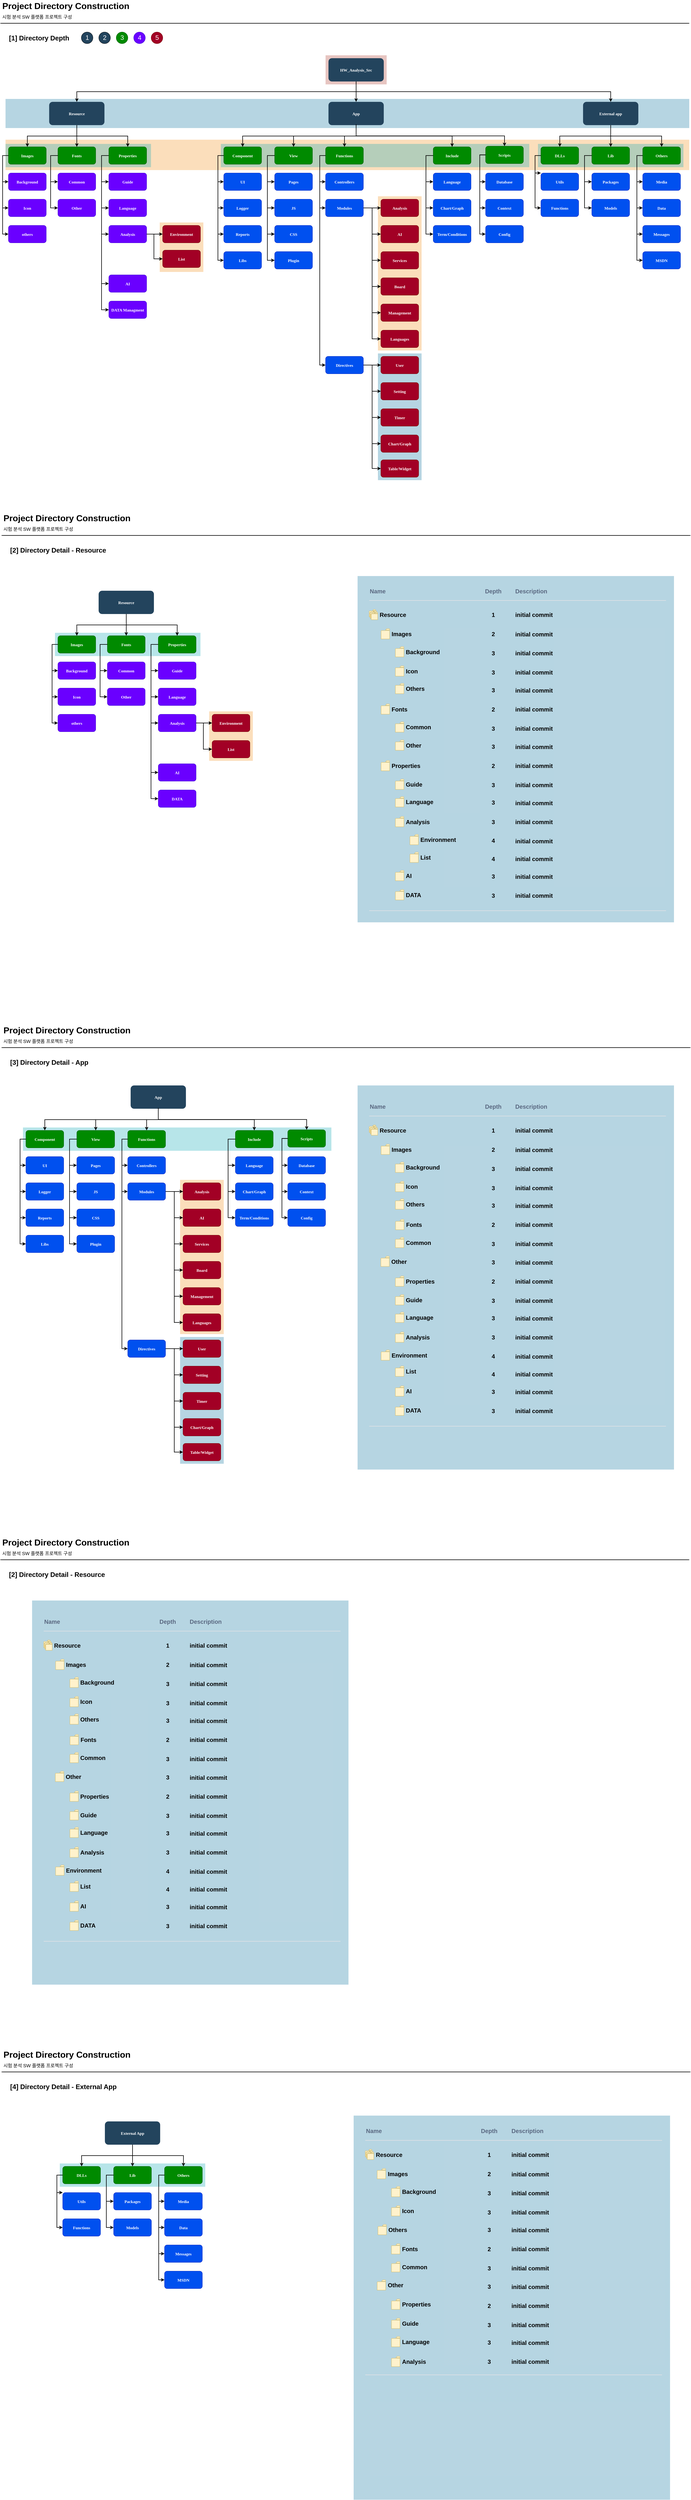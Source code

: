 <mxfile version="13.6.6" type="github">
  <diagram name="Page-1" id="2c0d36ab-eaac-3732-788b-9136903baeff">
    <mxGraphModel dx="2370" dy="1323" grid="1" gridSize="10" guides="1" tooltips="1" connect="1" arrows="1" fold="1" page="1" pageScale="1.5" pageWidth="1654" pageHeight="1169" background="#ffffff" math="0" shadow="0">
      <root>
        <mxCell id="0" />
        <mxCell id="1" parent="0" />
        <mxCell id="nzsDiyqTzNi6m4tCvEMQ-466" value="" style="fillColor=#10739E;strokeColor=none;opacity=30;fontSize=20;" vertex="1" parent="1">
          <mxGeometry x="1280" y="1999.5" width="1087.5" height="1190" as="geometry" />
        </mxCell>
        <mxCell id="123" value="" style="fillColor=#AE4132;strokeColor=none;opacity=30;" parent="1" vertex="1">
          <mxGeometry x="1170" y="210.0" width="210" height="100.0" as="geometry" />
        </mxCell>
        <mxCell id="122" value="" style="fillColor=#10739E;strokeColor=none;opacity=30;" parent="1" vertex="1">
          <mxGeometry x="70" y="360" width="2350" height="100" as="geometry" />
        </mxCell>
        <mxCell id="119" value="" style="fillColor=#F2931E;strokeColor=none;opacity=30;" parent="1" vertex="1">
          <mxGeometry x="1350" y="694.5" width="150" height="530" as="geometry" />
        </mxCell>
        <mxCell id="117" value="" style="fillColor=#F2931E;strokeColor=none;opacity=30;" parent="1" vertex="1">
          <mxGeometry x="70" y="500" width="2350" height="104.5" as="geometry" />
        </mxCell>
        <mxCell id="110" value="" style="fillColor=#12AAB5;strokeColor=none;opacity=30;" parent="1" vertex="1">
          <mxGeometry x="1900" y="514.5" width="500" height="80" as="geometry" />
        </mxCell>
        <mxCell id="109" value="" style="fillColor=#12AAB5;strokeColor=none;opacity=30;" parent="1" vertex="1">
          <mxGeometry x="810" y="514.5" width="1060" height="80" as="geometry" />
        </mxCell>
        <mxCell id="2" value="HW_Analysis_Src" style="rounded=1;gradientColor=none;strokeColor=none;fontStyle=1;fontFamily=Tahoma;fontSize=14;fillColor=#23445D;fontColor=#FFFFFF;" parent="1" vertex="1">
          <mxGeometry x="1180" y="220" width="190" height="80" as="geometry" />
        </mxCell>
        <mxCell id="4" value="External app" style="rounded=1;gradientColor=none;strokeColor=none;fontColor=#FFFFFF;fontStyle=1;fontFamily=Tahoma;fontSize=14;fillColor=#23445D;" parent="1" vertex="1">
          <mxGeometry x="2055" y="370" width="190" height="80" as="geometry" />
        </mxCell>
        <mxCell id="9" value="" style="edgeStyle=elbowEdgeStyle;elbow=vertical;strokeWidth=2;rounded=0" parent="1" source="2" target="4" edge="1">
          <mxGeometry x="337" y="250" width="100" height="100" as="geometry">
            <mxPoint x="337" y="350" as="sourcePoint" />
            <mxPoint x="437" y="250" as="targetPoint" />
          </mxGeometry>
        </mxCell>
        <mxCell id="12" value="App" style="rounded=1;gradientColor=none;strokeColor=none;fontColor=#FFFFFF;fontStyle=1;fontFamily=Tahoma;fontSize=14;fillColor=#23445D;" parent="1" vertex="1">
          <mxGeometry x="1180" y="370" width="190" height="80" as="geometry" />
        </mxCell>
        <mxCell id="25" value="component" style="rounded=1;fillColor=#23445D;gradientColor=none;strokeColor=none;fontColor=#FFFFFF;fontStyle=1;fontFamily=Tahoma;fontSize=14" parent="1" vertex="1">
          <mxGeometry x="820" y="524.5" width="130" height="60" as="geometry" />
        </mxCell>
        <mxCell id="26" value="UI" style="rounded=1;fillColor=#0050ef;strokeColor=#001DBC;fontColor=#ffffff;fontStyle=1;fontFamily=Tahoma;fontSize=14" parent="1" vertex="1">
          <mxGeometry x="820" y="614.5" width="130" height="60" as="geometry" />
        </mxCell>
        <mxCell id="28" value="Logger" style="rounded=1;fillColor=#0050ef;strokeColor=#001DBC;fontColor=#ffffff;fontStyle=1;fontFamily=Tahoma;fontSize=14" parent="1" vertex="1">
          <mxGeometry x="820" y="704.5" width="130" height="60" as="geometry" />
        </mxCell>
        <mxCell id="29" value="View" style="rounded=1;fillColor=#23445D;gradientColor=none;strokeColor=none;fontColor=#FFFFFF;fontStyle=1;fontFamily=Tahoma;fontSize=14" parent="1" vertex="1">
          <mxGeometry x="995" y="524.5" width="130" height="60" as="geometry" />
        </mxCell>
        <mxCell id="30" value="Pages" style="rounded=1;fillColor=#0050ef;strokeColor=#001DBC;fontColor=#ffffff;fontStyle=1;fontFamily=Tahoma;fontSize=14" parent="1" vertex="1">
          <mxGeometry x="995" y="614.5" width="130" height="60" as="geometry" />
        </mxCell>
        <mxCell id="31" value="JS" style="rounded=1;fillColor=#0050ef;strokeColor=#001DBC;fontColor=#ffffff;fontStyle=1;fontFamily=Tahoma;fontSize=14" parent="1" vertex="1">
          <mxGeometry x="995" y="704.5" width="130" height="60" as="geometry" />
        </mxCell>
        <mxCell id="32" value="CSS" style="rounded=1;fillColor=#0050ef;strokeColor=#001DBC;fontColor=#ffffff;fontStyle=1;fontFamily=Tahoma;fontSize=14" parent="1" vertex="1">
          <mxGeometry x="995" y="794.5" width="130" height="60" as="geometry" />
        </mxCell>
        <mxCell id="33" value="Functions" style="rounded=1;fillColor=#23445D;gradientColor=none;strokeColor=none;fontColor=#FFFFFF;fontStyle=1;fontFamily=Tahoma;fontSize=14" parent="1" vertex="1">
          <mxGeometry x="1170" y="524.5" width="130" height="60" as="geometry" />
        </mxCell>
        <mxCell id="34" value="Controllers" style="rounded=1;fillColor=#0050ef;strokeColor=#001DBC;fontColor=#ffffff;fontStyle=1;fontFamily=Tahoma;fontSize=14" parent="1" vertex="1">
          <mxGeometry x="1170" y="614.5" width="130" height="60" as="geometry" />
        </mxCell>
        <mxCell id="35" value="Modules" style="rounded=1;fillColor=#0050ef;strokeColor=#001DBC;fontColor=#ffffff;fontStyle=1;fontFamily=Tahoma;fontSize=14" parent="1" vertex="1">
          <mxGeometry x="1170" y="704.5" width="130" height="60" as="geometry" />
        </mxCell>
        <mxCell id="44" value="DLLs" style="rounded=1;fillColor=#008a00;strokeColor=#005700;fontColor=#ffffff;fontStyle=1;fontFamily=Tahoma;fontSize=14" parent="1" vertex="1">
          <mxGeometry x="1910" y="524.5" width="130" height="60" as="geometry" />
        </mxCell>
        <mxCell id="45" value="Utils" style="rounded=1;fillColor=#0050ef;strokeColor=#001DBC;fontColor=#ffffff;fontStyle=1;fontFamily=Tahoma;fontSize=14" parent="1" vertex="1">
          <mxGeometry x="1910" y="614.5" width="130" height="60" as="geometry" />
        </mxCell>
        <mxCell id="46" value="Functions" style="rounded=1;fillColor=#0050ef;strokeColor=#001DBC;fontColor=#ffffff;fontStyle=1;fontFamily=Tahoma;fontSize=14" parent="1" vertex="1">
          <mxGeometry x="1910" y="704.5" width="130" height="60" as="geometry" />
        </mxCell>
        <mxCell id="48" value="Lib" style="rounded=1;fillColor=#008a00;strokeColor=#005700;fontColor=#ffffff;fontStyle=1;fontFamily=Tahoma;fontSize=14" parent="1" vertex="1">
          <mxGeometry x="2085" y="524.5" width="130" height="60" as="geometry" />
        </mxCell>
        <mxCell id="49" value="Packages" style="rounded=1;fillColor=#0050ef;strokeColor=#001DBC;fontColor=#ffffff;fontStyle=1;fontFamily=Tahoma;fontSize=14" parent="1" vertex="1">
          <mxGeometry x="2085" y="614.5" width="130" height="60" as="geometry" />
        </mxCell>
        <mxCell id="50" value="Models" style="rounded=1;fillColor=#0050ef;strokeColor=#001DBC;fontColor=#ffffff;fontStyle=1;fontFamily=Tahoma;fontSize=14" parent="1" vertex="1">
          <mxGeometry x="2085" y="704.5" width="130" height="60" as="geometry" />
        </mxCell>
        <mxCell id="52" value="Others" style="rounded=1;fillColor=#008a00;strokeColor=#005700;fontColor=#ffffff;fontStyle=1;fontFamily=Tahoma;fontSize=14" parent="1" vertex="1">
          <mxGeometry x="2260" y="524.5" width="130" height="60" as="geometry" />
        </mxCell>
        <mxCell id="53" value="Media" style="rounded=1;fillColor=#0050ef;strokeColor=#001DBC;fontColor=#ffffff;fontStyle=1;fontFamily=Tahoma;fontSize=14" parent="1" vertex="1">
          <mxGeometry x="2260" y="614.5" width="130" height="60" as="geometry" />
        </mxCell>
        <mxCell id="54" value="Data" style="rounded=1;fillColor=#0050ef;strokeColor=#001DBC;fontColor=#ffffff;fontStyle=1;fontFamily=Tahoma;fontSize=14" parent="1" vertex="1">
          <mxGeometry x="2260" y="704.5" width="130" height="60" as="geometry" />
        </mxCell>
        <mxCell id="55" value="Messages" style="rounded=1;fillColor=#0050ef;strokeColor=#001DBC;fontColor=#ffffff;fontStyle=1;fontFamily=Tahoma;fontSize=14" parent="1" vertex="1">
          <mxGeometry x="2260" y="794.5" width="130" height="60" as="geometry" />
        </mxCell>
        <mxCell id="56" value="MSDN" style="rounded=1;fillColor=#0050ef;strokeColor=#001DBC;fontColor=#ffffff;fontStyle=1;fontFamily=Tahoma;fontSize=14" parent="1" vertex="1">
          <mxGeometry x="2260" y="884.5" width="130" height="60" as="geometry" />
        </mxCell>
        <mxCell id="59" value="" style="edgeStyle=elbowEdgeStyle;elbow=vertical;strokeWidth=2;rounded=0" parent="1" source="2" target="12" edge="1">
          <mxGeometry x="347" y="260" width="100" height="100" as="geometry">
            <mxPoint x="862.0" y="310" as="sourcePoint" />
            <mxPoint x="1467.0" y="380" as="targetPoint" />
          </mxGeometry>
        </mxCell>
        <mxCell id="61" value="" style="edgeStyle=elbowEdgeStyle;elbow=vertical;strokeWidth=2;rounded=0;entryX=0.5;entryY=0;entryDx=0;entryDy=0;" parent="1" source="2" target="VNOOyDUHC6UwMGlSPUmM-139" edge="1">
          <mxGeometry x="-23" y="170" width="100" height="100" as="geometry">
            <mxPoint x="-23" y="270" as="sourcePoint" />
            <mxPoint x="202" y="370" as="targetPoint" />
          </mxGeometry>
        </mxCell>
        <mxCell id="72" value="" style="edgeStyle=elbowEdgeStyle;elbow=horizontal;strokeWidth=2;rounded=0" parent="1" source="25" target="28" edge="1">
          <mxGeometry x="380" y="204.5" width="100" height="100" as="geometry">
            <mxPoint x="380" y="304.5" as="sourcePoint" />
            <mxPoint x="480" y="204.5" as="targetPoint" />
            <Array as="points">
              <mxPoint x="800" y="694.5" />
              <mxPoint x="800" y="684.5" />
            </Array>
          </mxGeometry>
        </mxCell>
        <mxCell id="73" value="" style="edgeStyle=elbowEdgeStyle;elbow=horizontal;strokeWidth=2;rounded=0" parent="1" source="29" target="30" edge="1">
          <mxGeometry x="380" y="204.5" width="100" height="100" as="geometry">
            <mxPoint x="380" y="304.5" as="sourcePoint" />
            <mxPoint x="480" y="204.5" as="targetPoint" />
            <Array as="points">
              <mxPoint x="970" y="604.5" />
            </Array>
          </mxGeometry>
        </mxCell>
        <mxCell id="74" value="" style="edgeStyle=elbowEdgeStyle;elbow=horizontal;strokeWidth=2;rounded=0" parent="1" source="29" target="31" edge="1">
          <mxGeometry x="380" y="204.5" width="100" height="100" as="geometry">
            <mxPoint x="380" y="304.5" as="sourcePoint" />
            <mxPoint x="480" y="204.5" as="targetPoint" />
            <Array as="points">
              <mxPoint x="970" y="644.5" />
            </Array>
          </mxGeometry>
        </mxCell>
        <mxCell id="75" value="" style="edgeStyle=elbowEdgeStyle;elbow=horizontal;strokeWidth=2;rounded=0" parent="1" source="29" target="32" edge="1">
          <mxGeometry x="380" y="204.5" width="100" height="100" as="geometry">
            <mxPoint x="380" y="304.5" as="sourcePoint" />
            <mxPoint x="480" y="204.5" as="targetPoint" />
            <Array as="points">
              <mxPoint x="970" y="684.5" />
            </Array>
          </mxGeometry>
        </mxCell>
        <mxCell id="76" value="" style="edgeStyle=elbowEdgeStyle;elbow=horizontal;strokeWidth=2;rounded=0" parent="1" source="33" target="34" edge="1">
          <mxGeometry x="380" y="204.5" width="100" height="100" as="geometry">
            <mxPoint x="380" y="304.5" as="sourcePoint" />
            <mxPoint x="480" y="204.5" as="targetPoint" />
            <Array as="points">
              <mxPoint x="1150" y="604.5" />
            </Array>
          </mxGeometry>
        </mxCell>
        <mxCell id="77" value="" style="edgeStyle=elbowEdgeStyle;elbow=horizontal;strokeWidth=2;rounded=0" parent="1" source="33" target="35" edge="1">
          <mxGeometry x="380" y="204.5" width="100" height="100" as="geometry">
            <mxPoint x="380" y="304.5" as="sourcePoint" />
            <mxPoint x="480" y="204.5" as="targetPoint" />
            <Array as="points">
              <mxPoint x="1150" y="644.5" />
            </Array>
          </mxGeometry>
        </mxCell>
        <mxCell id="84" value="" style="edgeStyle=elbowEdgeStyle;elbow=horizontal;strokeWidth=2;rounded=0" parent="1" source="44" target="45" edge="1">
          <mxGeometry x="670" y="204.5" width="100" height="100" as="geometry">
            <mxPoint x="670" y="304.5" as="sourcePoint" />
            <mxPoint x="770" y="204.5" as="targetPoint" />
            <Array as="points">
              <mxPoint x="1890" y="614.5" />
            </Array>
          </mxGeometry>
        </mxCell>
        <mxCell id="85" value="" style="edgeStyle=elbowEdgeStyle;elbow=horizontal;strokeWidth=2;rounded=0" parent="1" source="44" target="46" edge="1">
          <mxGeometry x="670" y="204.5" width="100" height="100" as="geometry">
            <mxPoint x="670" y="304.5" as="sourcePoint" />
            <mxPoint x="770" y="204.5" as="targetPoint" />
            <Array as="points">
              <mxPoint x="1890" y="644.5" />
            </Array>
          </mxGeometry>
        </mxCell>
        <mxCell id="87" value="" style="edgeStyle=elbowEdgeStyle;elbow=horizontal;strokeWidth=2;rounded=0" parent="1" source="48" target="49" edge="1">
          <mxGeometry x="670" y="204.5" width="100" height="100" as="geometry">
            <mxPoint x="670" y="304.5" as="sourcePoint" />
            <mxPoint x="770" y="204.5" as="targetPoint" />
            <Array as="points">
              <mxPoint x="2060" y="604.5" />
            </Array>
          </mxGeometry>
        </mxCell>
        <mxCell id="88" value="" style="edgeStyle=elbowEdgeStyle;elbow=horizontal;strokeWidth=2;rounded=0" parent="1" source="48" target="50" edge="1">
          <mxGeometry x="670" y="204.5" width="100" height="100" as="geometry">
            <mxPoint x="670" y="304.5" as="sourcePoint" />
            <mxPoint x="770" y="204.5" as="targetPoint" />
            <Array as="points">
              <mxPoint x="2060" y="664.5" />
            </Array>
          </mxGeometry>
        </mxCell>
        <mxCell id="90" value="" style="edgeStyle=elbowEdgeStyle;elbow=horizontal;strokeWidth=2;rounded=0" parent="1" source="52" target="53" edge="1">
          <mxGeometry x="670" y="204.5" width="100" height="100" as="geometry">
            <mxPoint x="670" y="304.5" as="sourcePoint" />
            <mxPoint x="770" y="204.5" as="targetPoint" />
            <Array as="points">
              <mxPoint x="2240" y="604.5" />
            </Array>
          </mxGeometry>
        </mxCell>
        <mxCell id="91" value="" style="edgeStyle=elbowEdgeStyle;elbow=horizontal;strokeWidth=2;rounded=0" parent="1" source="52" target="54" edge="1">
          <mxGeometry x="670" y="204.5" width="100" height="100" as="geometry">
            <mxPoint x="670" y="304.5" as="sourcePoint" />
            <mxPoint x="770" y="204.5" as="targetPoint" />
            <Array as="points">
              <mxPoint x="2240" y="644.5" />
            </Array>
          </mxGeometry>
        </mxCell>
        <mxCell id="92" value="" style="edgeStyle=elbowEdgeStyle;elbow=horizontal;strokeWidth=2;rounded=0" parent="1" source="52" target="55" edge="1">
          <mxGeometry x="670" y="204.5" width="100" height="100" as="geometry">
            <mxPoint x="670" y="304.5" as="sourcePoint" />
            <mxPoint x="770" y="204.5" as="targetPoint" />
            <Array as="points">
              <mxPoint x="2240" y="694.5" />
            </Array>
          </mxGeometry>
        </mxCell>
        <mxCell id="93" value="" style="edgeStyle=elbowEdgeStyle;elbow=horizontal;strokeWidth=2;rounded=0" parent="1" source="52" target="56" edge="1">
          <mxGeometry x="670" y="204.5" width="100" height="100" as="geometry">
            <mxPoint x="670" y="304.5" as="sourcePoint" />
            <mxPoint x="770" y="204.5" as="targetPoint" />
            <Array as="points">
              <mxPoint x="2240" y="744.5" />
            </Array>
          </mxGeometry>
        </mxCell>
        <mxCell id="100" value="" style="edgeStyle=elbowEdgeStyle;elbow=vertical;strokeWidth=2;rounded=0" parent="1" source="12" target="25" edge="1">
          <mxGeometry x="380" y="170" width="100" height="100" as="geometry">
            <mxPoint x="380" y="270" as="sourcePoint" />
            <mxPoint x="480" y="170" as="targetPoint" />
          </mxGeometry>
        </mxCell>
        <mxCell id="101" value="" style="edgeStyle=elbowEdgeStyle;elbow=vertical;strokeWidth=2;rounded=0" parent="1" source="12" target="29" edge="1">
          <mxGeometry x="380" y="170" width="100" height="100" as="geometry">
            <mxPoint x="380" y="270" as="sourcePoint" />
            <mxPoint x="480" y="170" as="targetPoint" />
          </mxGeometry>
        </mxCell>
        <mxCell id="102" value="" style="edgeStyle=elbowEdgeStyle;elbow=vertical;strokeWidth=2;rounded=0" parent="1" source="12" target="33" edge="1">
          <mxGeometry x="380" y="170" width="100" height="100" as="geometry">
            <mxPoint x="380" y="270" as="sourcePoint" />
            <mxPoint x="480" y="170" as="targetPoint" />
          </mxGeometry>
        </mxCell>
        <mxCell id="104" value="" style="edgeStyle=elbowEdgeStyle;elbow=vertical;strokeWidth=2;rounded=0" parent="1" source="4" target="48" edge="1">
          <mxGeometry x="670" y="170" width="100" height="100" as="geometry">
            <mxPoint x="670" y="270" as="sourcePoint" />
            <mxPoint x="770" y="170" as="targetPoint" />
          </mxGeometry>
        </mxCell>
        <mxCell id="105" value="" style="edgeStyle=elbowEdgeStyle;elbow=vertical;strokeWidth=2;rounded=0" parent="1" source="4" target="44" edge="1">
          <mxGeometry x="670" y="170" width="100" height="100" as="geometry">
            <mxPoint x="670" y="270" as="sourcePoint" />
            <mxPoint x="770" y="170" as="targetPoint" />
          </mxGeometry>
        </mxCell>
        <mxCell id="106" value="" style="edgeStyle=elbowEdgeStyle;elbow=vertical;strokeWidth=2;rounded=0" parent="1" source="4" target="52" edge="1">
          <mxGeometry x="670" y="170" width="100" height="100" as="geometry">
            <mxPoint x="670" y="270" as="sourcePoint" />
            <mxPoint x="770" y="170" as="targetPoint" />
          </mxGeometry>
        </mxCell>
        <mxCell id="pixhOsrh7slj3E2B8Isp-123" value="Project Directory Construction" style="text;html=1;resizable=0;points=[];autosize=1;align=left;verticalAlign=top;spacingTop=-4;fontSize=30;fontStyle=1" parent="1" vertex="1">
          <mxGeometry x="56.5" y="20" width="450" height="40" as="geometry" />
        </mxCell>
        <mxCell id="pixhOsrh7slj3E2B8Isp-124" value="시험 분석 SW 플랫폼 프로젝트 구성" style="text;html=1;resizable=0;points=[];autosize=1;align=left;verticalAlign=top;spacingTop=-4;fontSize=16;" parent="1" vertex="1">
          <mxGeometry x="56.5" y="65.5" width="270" height="20" as="geometry" />
        </mxCell>
        <mxCell id="pixhOsrh7slj3E2B8Isp-125" value="" style="line;strokeWidth=2;html=1;fontSize=14;" parent="1" vertex="1">
          <mxGeometry x="52.5" y="95" width="2367.5" height="10" as="geometry" />
        </mxCell>
        <mxCell id="VNOOyDUHC6UwMGlSPUmM-135" value="" style="fillColor=#F2931E;strokeColor=none;opacity=30;" parent="1" vertex="1">
          <mxGeometry x="600" y="784.5" width="150" height="170" as="geometry" />
        </mxCell>
        <mxCell id="VNOOyDUHC6UwMGlSPUmM-136" value="" style="fillColor=#10739E;strokeColor=none;opacity=30;" parent="1" vertex="1">
          <mxGeometry x="1350" y="1234.5" width="150" height="435.5" as="geometry" />
        </mxCell>
        <mxCell id="VNOOyDUHC6UwMGlSPUmM-138" value="" style="fillColor=#12AAB5;strokeColor=none;opacity=30;" parent="1" vertex="1">
          <mxGeometry x="70" y="514.5" width="500" height="80" as="geometry" />
        </mxCell>
        <mxCell id="VNOOyDUHC6UwMGlSPUmM-139" value="Resource" style="rounded=1;gradientColor=none;strokeColor=none;fontColor=#FFFFFF;fontStyle=1;fontFamily=Tahoma;fontSize=14;fillColor=#23445D;" parent="1" vertex="1">
          <mxGeometry x="220.0" y="370" width="190" height="80" as="geometry" />
        </mxCell>
        <mxCell id="VNOOyDUHC6UwMGlSPUmM-140" value="Images" style="rounded=1;fillColor=#008a00;strokeColor=#005700;fontColor=#ffffff;fontStyle=1;fontFamily=Tahoma;fontSize=14" parent="1" vertex="1">
          <mxGeometry x="80" y="524.5" width="130" height="60" as="geometry" />
        </mxCell>
        <mxCell id="VNOOyDUHC6UwMGlSPUmM-141" value="BG" style="rounded=1;fillColor=#23445D;gradientColor=none;strokeColor=none;fontColor=#FFFFFF;fontStyle=1;fontFamily=Tahoma;fontSize=14" parent="1" vertex="1">
          <mxGeometry x="80" y="614.5" width="130" height="60" as="geometry" />
        </mxCell>
        <mxCell id="VNOOyDUHC6UwMGlSPUmM-142" value="Icon" style="rounded=1;fillColor=#23445D;gradientColor=none;strokeColor=none;fontColor=#FFFFFF;fontStyle=1;fontFamily=Tahoma;fontSize=14" parent="1" vertex="1">
          <mxGeometry x="80" y="704.5" width="130" height="60" as="geometry" />
        </mxCell>
        <mxCell id="VNOOyDUHC6UwMGlSPUmM-143" value="Data Collection" style="rounded=1;fillColor=#23445D;gradientColor=none;strokeColor=none;fontColor=#FFFFFF;fontStyle=1;fontFamily=Tahoma;fontSize=14" parent="1" vertex="1">
          <mxGeometry x="80" y="794.5" width="130" height="60" as="geometry" />
        </mxCell>
        <mxCell id="VNOOyDUHC6UwMGlSPUmM-148" value="Others" style="rounded=1;fillColor=#23445D;gradientColor=none;strokeColor=none;fontColor=#FFFFFF;fontStyle=1;fontFamily=Tahoma;fontSize=14" parent="1" vertex="1">
          <mxGeometry x="250" y="524.5" width="130" height="60" as="geometry" />
        </mxCell>
        <mxCell id="VNOOyDUHC6UwMGlSPUmM-149" value="Common" style="rounded=1;fillColor=#6a00ff;strokeColor=#3700CC;fontColor=#ffffff;fontStyle=1;fontFamily=Tahoma;fontSize=14" parent="1" vertex="1">
          <mxGeometry x="250" y="614.5" width="130" height="60" as="geometry" />
        </mxCell>
        <mxCell id="VNOOyDUHC6UwMGlSPUmM-150" value="Other" style="rounded=1;fillColor=#6a00ff;strokeColor=#3700CC;fontColor=#ffffff;fontStyle=1;fontFamily=Tahoma;fontSize=14" parent="1" vertex="1">
          <mxGeometry x="250" y="704.5" width="130" height="60" as="geometry" />
        </mxCell>
        <mxCell id="VNOOyDUHC6UwMGlSPUmM-155" value="" style="edgeStyle=elbowEdgeStyle;elbow=horizontal;strokeWidth=2;rounded=0" parent="1" source="VNOOyDUHC6UwMGlSPUmM-140" target="VNOOyDUHC6UwMGlSPUmM-141" edge="1">
          <mxGeometry x="-360" y="204.5" width="100" height="100" as="geometry">
            <mxPoint x="-360" y="304.5" as="sourcePoint" />
            <mxPoint x="-260" y="204.5" as="targetPoint" />
            <Array as="points">
              <mxPoint x="60" y="604.5" />
            </Array>
          </mxGeometry>
        </mxCell>
        <mxCell id="VNOOyDUHC6UwMGlSPUmM-156" value="" style="edgeStyle=elbowEdgeStyle;elbow=horizontal;strokeWidth=2;rounded=0" parent="1" source="VNOOyDUHC6UwMGlSPUmM-140" target="VNOOyDUHC6UwMGlSPUmM-142" edge="1">
          <mxGeometry x="-360" y="204.5" width="100" height="100" as="geometry">
            <mxPoint x="-360" y="304.5" as="sourcePoint" />
            <mxPoint x="-260" y="204.5" as="targetPoint" />
            <Array as="points">
              <mxPoint x="60" y="644.5" />
            </Array>
          </mxGeometry>
        </mxCell>
        <mxCell id="VNOOyDUHC6UwMGlSPUmM-157" value="" style="edgeStyle=elbowEdgeStyle;elbow=horizontal;strokeWidth=2;rounded=0" parent="1" source="VNOOyDUHC6UwMGlSPUmM-140" target="VNOOyDUHC6UwMGlSPUmM-143" edge="1">
          <mxGeometry x="-360" y="204.5" width="100" height="100" as="geometry">
            <mxPoint x="-360" y="304.5" as="sourcePoint" />
            <mxPoint x="-260" y="204.5" as="targetPoint" />
            <Array as="points">
              <mxPoint x="60" y="684.5" />
            </Array>
          </mxGeometry>
        </mxCell>
        <mxCell id="VNOOyDUHC6UwMGlSPUmM-167" value="" style="edgeStyle=elbowEdgeStyle;elbow=vertical;strokeWidth=2;rounded=0" parent="1" source="VNOOyDUHC6UwMGlSPUmM-139" target="VNOOyDUHC6UwMGlSPUmM-140" edge="1">
          <mxGeometry x="-360" y="170" width="100" height="100" as="geometry">
            <mxPoint x="-360" y="270" as="sourcePoint" />
            <mxPoint x="-260" y="170" as="targetPoint" />
          </mxGeometry>
        </mxCell>
        <mxCell id="VNOOyDUHC6UwMGlSPUmM-171" value="Background" style="rounded=1;fillColor=#6a00ff;strokeColor=#3700CC;fontStyle=1;fontFamily=Tahoma;fontSize=14;fontColor=#ffffff;" parent="1" vertex="1">
          <mxGeometry x="80" y="614.5" width="130" height="60" as="geometry" />
        </mxCell>
        <mxCell id="VNOOyDUHC6UwMGlSPUmM-172" value="Icon" style="rounded=1;fillColor=#6a00ff;strokeColor=#3700CC;fontStyle=1;fontFamily=Tahoma;fontSize=14;fontColor=#ffffff;" parent="1" vertex="1">
          <mxGeometry x="80" y="704.5" width="130" height="60" as="geometry" />
        </mxCell>
        <mxCell id="VNOOyDUHC6UwMGlSPUmM-173" value="others" style="rounded=1;fillColor=#6a00ff;strokeColor=#3700CC;fontStyle=1;fontFamily=Tahoma;fontSize=14;fontColor=#ffffff;" parent="1" vertex="1">
          <mxGeometry x="80" y="794.5" width="130" height="60" as="geometry" />
        </mxCell>
        <mxCell id="VNOOyDUHC6UwMGlSPUmM-177" value="Properties" style="rounded=1;fillColor=#23445D;gradientColor=none;strokeColor=none;fontColor=#FFFFFF;fontStyle=1;fontFamily=Tahoma;fontSize=14" parent="1" vertex="1">
          <mxGeometry x="425" y="524.5" width="130" height="60" as="geometry" />
        </mxCell>
        <mxCell id="VNOOyDUHC6UwMGlSPUmM-178" value="Guide" style="rounded=1;fillColor=#6a00ff;strokeColor=#3700CC;fontStyle=1;fontFamily=Tahoma;fontSize=14;fontColor=#ffffff;" parent="1" vertex="1">
          <mxGeometry x="425" y="614.5" width="130" height="60" as="geometry" />
        </mxCell>
        <mxCell id="VNOOyDUHC6UwMGlSPUmM-179" value="Language" style="rounded=1;fillColor=#6a00ff;strokeColor=#3700CC;fontStyle=1;fontFamily=Tahoma;fontSize=14;fontColor=#ffffff;" parent="1" vertex="1">
          <mxGeometry x="425" y="704.5" width="130" height="60" as="geometry" />
        </mxCell>
        <mxCell id="VNOOyDUHC6UwMGlSPUmM-180" value="Analysis" style="rounded=1;fillColor=#6a00ff;strokeColor=#3700CC;fontColor=#ffffff;fontStyle=1;fontFamily=Tahoma;fontSize=14" parent="1" vertex="1">
          <mxGeometry x="425" y="794.5" width="130" height="60" as="geometry" />
        </mxCell>
        <mxCell id="VNOOyDUHC6UwMGlSPUmM-181" value="" style="edgeStyle=elbowEdgeStyle;elbow=horizontal;strokeWidth=2;rounded=0" parent="1" source="VNOOyDUHC6UwMGlSPUmM-177" target="VNOOyDUHC6UwMGlSPUmM-178" edge="1">
          <mxGeometry x="-190" y="204.5" width="100" height="100" as="geometry">
            <mxPoint x="-190" y="304.5" as="sourcePoint" />
            <mxPoint x="-90" y="204.5" as="targetPoint" />
            <Array as="points">
              <mxPoint x="400" y="604.5" />
            </Array>
          </mxGeometry>
        </mxCell>
        <mxCell id="VNOOyDUHC6UwMGlSPUmM-182" value="" style="edgeStyle=elbowEdgeStyle;elbow=horizontal;strokeWidth=2;rounded=0" parent="1" source="VNOOyDUHC6UwMGlSPUmM-177" target="VNOOyDUHC6UwMGlSPUmM-179" edge="1">
          <mxGeometry x="-190" y="204.5" width="100" height="100" as="geometry">
            <mxPoint x="-190" y="304.5" as="sourcePoint" />
            <mxPoint x="-90" y="204.5" as="targetPoint" />
            <Array as="points">
              <mxPoint x="400" y="644.5" />
            </Array>
          </mxGeometry>
        </mxCell>
        <mxCell id="VNOOyDUHC6UwMGlSPUmM-183" value="" style="edgeStyle=elbowEdgeStyle;elbow=horizontal;strokeWidth=2;rounded=0" parent="1" source="VNOOyDUHC6UwMGlSPUmM-177" target="VNOOyDUHC6UwMGlSPUmM-180" edge="1">
          <mxGeometry x="-190" y="204.5" width="100" height="100" as="geometry">
            <mxPoint x="-190" y="304.5" as="sourcePoint" />
            <mxPoint x="-90" y="204.5" as="targetPoint" />
            <Array as="points">
              <mxPoint x="400" y="684.5" />
            </Array>
          </mxGeometry>
        </mxCell>
        <mxCell id="VNOOyDUHC6UwMGlSPUmM-184" value="AI" style="rounded=1;fillColor=#6a00ff;strokeColor=#3700CC;fontColor=#ffffff;fontStyle=1;fontFamily=Tahoma;fontSize=14" parent="1" vertex="1">
          <mxGeometry x="425" y="964.5" width="130" height="60" as="geometry" />
        </mxCell>
        <mxCell id="VNOOyDUHC6UwMGlSPUmM-185" value="" style="edgeStyle=elbowEdgeStyle;elbow=horizontal;strokeWidth=2;rounded=0;exitX=0;exitY=0.5;exitDx=0;exitDy=0;entryX=0;entryY=0.5;entryDx=0;entryDy=0;" parent="1" source="VNOOyDUHC6UwMGlSPUmM-177" target="VNOOyDUHC6UwMGlSPUmM-184" edge="1">
          <mxGeometry x="-180" y="214.5" width="100" height="100" as="geometry">
            <mxPoint x="435" y="564.5" as="sourcePoint" />
            <mxPoint x="435" y="834.5" as="targetPoint" />
            <Array as="points">
              <mxPoint x="400" y="849" />
              <mxPoint x="410" y="694.5" />
            </Array>
          </mxGeometry>
        </mxCell>
        <mxCell id="VNOOyDUHC6UwMGlSPUmM-186" value="Analysis" style="rounded=1;fillColor=#a20025;strokeColor=#6F0000;fontColor=#ffffff;fontStyle=1;fontFamily=Tahoma;fontSize=14" parent="1" vertex="1">
          <mxGeometry x="1360" y="704.5" width="130" height="60" as="geometry" />
        </mxCell>
        <mxCell id="VNOOyDUHC6UwMGlSPUmM-187" value="AI" style="rounded=1;fillColor=#a20025;strokeColor=#6F0000;fontColor=#ffffff;fontStyle=1;fontFamily=Tahoma;fontSize=14" parent="1" vertex="1">
          <mxGeometry x="1360" y="794.5" width="130" height="60" as="geometry" />
        </mxCell>
        <mxCell id="VNOOyDUHC6UwMGlSPUmM-188" value="Services" style="rounded=1;fillColor=#a20025;strokeColor=#6F0000;fontColor=#ffffff;fontStyle=1;fontFamily=Tahoma;fontSize=14" parent="1" vertex="1">
          <mxGeometry x="1360" y="884.5" width="130" height="60" as="geometry" />
        </mxCell>
        <mxCell id="VNOOyDUHC6UwMGlSPUmM-189" value="Board" style="rounded=1;fillColor=#a20025;strokeColor=#6F0000;fontColor=#ffffff;fontStyle=1;fontFamily=Tahoma;fontSize=14" parent="1" vertex="1">
          <mxGeometry x="1360" y="974.5" width="130" height="60" as="geometry" />
        </mxCell>
        <mxCell id="VNOOyDUHC6UwMGlSPUmM-190" value="" style="edgeStyle=elbowEdgeStyle;elbow=horizontal;strokeWidth=2;rounded=0;exitX=0;exitY=0.5;exitDx=0;exitDy=0;entryX=0;entryY=0.5;entryDx=0;entryDy=0;" parent="1" source="VNOOyDUHC6UwMGlSPUmM-186" target="VNOOyDUHC6UwMGlSPUmM-187" edge="1">
          <mxGeometry x="540" y="399" width="100" height="100" as="geometry">
            <mxPoint x="1330.0" y="749" as="sourcePoint" />
            <mxPoint x="1330.0" y="929" as="targetPoint" />
            <Array as="points">
              <mxPoint x="1330" y="829" />
            </Array>
          </mxGeometry>
        </mxCell>
        <mxCell id="VNOOyDUHC6UwMGlSPUmM-192" value="" style="edgeStyle=elbowEdgeStyle;elbow=horizontal;strokeWidth=2;rounded=0;exitX=0;exitY=0.5;exitDx=0;exitDy=0;entryX=0;entryY=0.5;entryDx=0;entryDy=0;" parent="1" source="VNOOyDUHC6UwMGlSPUmM-186" target="VNOOyDUHC6UwMGlSPUmM-188" edge="1">
          <mxGeometry x="550" y="409" width="100" height="100" as="geometry">
            <mxPoint x="1370.0" y="744.5" as="sourcePoint" />
            <mxPoint x="1370.0" y="834.5" as="targetPoint" />
            <Array as="points">
              <mxPoint x="1330" y="849" />
              <mxPoint x="1340" y="839" />
            </Array>
          </mxGeometry>
        </mxCell>
        <mxCell id="VNOOyDUHC6UwMGlSPUmM-193" value="" style="edgeStyle=elbowEdgeStyle;elbow=horizontal;strokeWidth=2;rounded=0;exitX=0;exitY=0.5;exitDx=0;exitDy=0;entryX=0;entryY=0.5;entryDx=0;entryDy=0;" parent="1" source="VNOOyDUHC6UwMGlSPUmM-177" target="VNOOyDUHC6UwMGlSPUmM-194" edge="1">
          <mxGeometry x="-180" y="304.5" width="100" height="100" as="geometry">
            <mxPoint x="425" y="644.5" as="sourcePoint" />
            <mxPoint x="425" y="1004.5" as="targetPoint" />
            <Array as="points">
              <mxPoint x="400" y="939" />
              <mxPoint x="410" y="784.5" />
            </Array>
          </mxGeometry>
        </mxCell>
        <mxCell id="VNOOyDUHC6UwMGlSPUmM-194" value="DATA Managment" style="rounded=1;fillColor=#6a00ff;strokeColor=#3700CC;fontColor=#ffffff;fontStyle=1;fontFamily=Tahoma;fontSize=14" parent="1" vertex="1">
          <mxGeometry x="425" y="1054.5" width="130" height="60" as="geometry" />
        </mxCell>
        <mxCell id="VNOOyDUHC6UwMGlSPUmM-195" value="Fonts" style="rounded=1;fillColor=#008a00;strokeColor=#005700;fontColor=#ffffff;fontStyle=1;fontFamily=Tahoma;fontSize=14" parent="1" vertex="1">
          <mxGeometry x="250" y="524.5" width="130" height="60" as="geometry" />
        </mxCell>
        <mxCell id="VNOOyDUHC6UwMGlSPUmM-196" value="Properties" style="rounded=1;fillColor=#008a00;strokeColor=#005700;fontColor=#ffffff;fontStyle=1;fontFamily=Tahoma;fontSize=14" parent="1" vertex="1">
          <mxGeometry x="425" y="524.5" width="130" height="60" as="geometry" />
        </mxCell>
        <mxCell id="VNOOyDUHC6UwMGlSPUmM-197" value="Component" style="rounded=1;fillColor=#008a00;strokeColor=#005700;fontColor=#ffffff;fontStyle=1;fontFamily=Tahoma;fontSize=14" parent="1" vertex="1">
          <mxGeometry x="820" y="524.5" width="130" height="60" as="geometry" />
        </mxCell>
        <mxCell id="VNOOyDUHC6UwMGlSPUmM-198" value="View" style="rounded=1;fillColor=#008a00;strokeColor=#005700;fontColor=#ffffff;fontStyle=1;fontFamily=Tahoma;fontSize=14" parent="1" vertex="1">
          <mxGeometry x="995" y="524.5" width="130" height="60" as="geometry" />
        </mxCell>
        <mxCell id="VNOOyDUHC6UwMGlSPUmM-199" value="Functions" style="rounded=1;fillColor=#008a00;strokeColor=#005700;fontColor=#ffffff;fontStyle=1;fontFamily=Tahoma;fontSize=14" parent="1" vertex="1">
          <mxGeometry x="1170" y="524.5" width="130" height="60" as="geometry" />
        </mxCell>
        <mxCell id="VNOOyDUHC6UwMGlSPUmM-200" value="Directives" style="rounded=1;fillColor=#0050ef;strokeColor=#001DBC;fontColor=#ffffff;fontStyle=1;fontFamily=Tahoma;fontSize=14" parent="1" vertex="1">
          <mxGeometry x="1170" y="1244.5" width="130" height="60" as="geometry" />
        </mxCell>
        <mxCell id="VNOOyDUHC6UwMGlSPUmM-201" value="" style="edgeStyle=elbowEdgeStyle;elbow=horizontal;strokeWidth=2;rounded=0;exitX=0;exitY=0.5;exitDx=0;exitDy=0;entryX=0;entryY=0.5;entryDx=0;entryDy=0;" parent="1" source="VNOOyDUHC6UwMGlSPUmM-199" target="VNOOyDUHC6UwMGlSPUmM-200" edge="1">
          <mxGeometry x="390" y="214.5" width="100" height="100" as="geometry">
            <mxPoint x="1180.0" y="564.5" as="sourcePoint" />
            <mxPoint x="1180.0" y="744.5" as="targetPoint" />
            <Array as="points">
              <mxPoint x="1150" y="819" />
            </Array>
          </mxGeometry>
        </mxCell>
        <mxCell id="VNOOyDUHC6UwMGlSPUmM-202" value="1" style="ellipse;whiteSpace=wrap;html=1;aspect=fixed;fontSize=22;fillColor=#23445D;fontColor=#FFFFFF;" parent="1" vertex="1">
          <mxGeometry x="330.5" y="130" width="40" height="40" as="geometry" />
        </mxCell>
        <mxCell id="VNOOyDUHC6UwMGlSPUmM-203" value="2&lt;span style=&quot;font-family: monospace; font-size: 0px;&quot;&gt;%3CmxGraphModel%3E%3Croot%3E%3CmxCell%20id%3D%220%22%2F%3E%3CmxCell%20id%3D%221%22%20parent%3D%220%22%2F%3E%3CmxCell%20id%3D%222%22%20value%3D%221%22%20style%3D%22ellipse%3BwhiteSpace%3Dwrap%3Bhtml%3D1%3Baspect%3Dfixed%3BfontSize%3D22%3B%22%20vertex%3D%221%22%20parent%3D%221%22%3E%3CmxGeometry%20x%3D%22105%22%20y%3D%22140%22%20width%3D%2240%22%20height%3D%2240%22%20as%3D%22geometry%22%2F%3E%3C%2FmxCell%3E%3C%2Froot%3E%3C%2FmxGraphModel%3E&lt;/span&gt;" style="ellipse;whiteSpace=wrap;html=1;aspect=fixed;fontSize=22;fillColor=#23445D;fontColor=#FFFFFF;" parent="1" vertex="1">
          <mxGeometry x="390.5" y="130" width="40" height="40" as="geometry" />
        </mxCell>
        <mxCell id="VNOOyDUHC6UwMGlSPUmM-204" value="3" style="ellipse;whiteSpace=wrap;html=1;aspect=fixed;fontSize=22;fillColor=#008a00;strokeColor=#005700;fontColor=#ffffff;" parent="1" vertex="1">
          <mxGeometry x="450.5" y="130" width="40" height="40" as="geometry" />
        </mxCell>
        <mxCell id="VNOOyDUHC6UwMGlSPUmM-205" value="4" style="ellipse;whiteSpace=wrap;html=1;aspect=fixed;fontSize=22;fillColor=#6a00ff;strokeColor=#3700CC;fontColor=#ffffff;" parent="1" vertex="1">
          <mxGeometry x="510.5" y="130" width="40" height="40" as="geometry" />
        </mxCell>
        <mxCell id="VNOOyDUHC6UwMGlSPUmM-206" value="5" style="ellipse;whiteSpace=wrap;html=1;aspect=fixed;fontSize=22;fillColor=#a20025;strokeColor=#6F0000;fontColor=#ffffff;" parent="1" vertex="1">
          <mxGeometry x="570.5" y="130" width="40" height="40" as="geometry" />
        </mxCell>
        <mxCell id="VNOOyDUHC6UwMGlSPUmM-207" value="[1] Directory Depth" style="text;html=1;resizable=0;points=[];autosize=1;align=left;verticalAlign=top;spacingTop=-4;fontSize=23;fontStyle=1" parent="1" vertex="1">
          <mxGeometry x="80" y="135" width="220" height="30" as="geometry" />
        </mxCell>
        <mxCell id="VNOOyDUHC6UwMGlSPUmM-208" value="Management" style="rounded=1;fillColor=#a20025;strokeColor=#6F0000;fontColor=#ffffff;fontStyle=1;fontFamily=Tahoma;fontSize=14" parent="1" vertex="1">
          <mxGeometry x="1360" y="1064.5" width="130" height="60" as="geometry" />
        </mxCell>
        <mxCell id="VNOOyDUHC6UwMGlSPUmM-209" value="Languages" style="rounded=1;fillColor=#a20025;strokeColor=#6F0000;fontColor=#ffffff;fontStyle=1;fontFamily=Tahoma;fontSize=14" parent="1" vertex="1">
          <mxGeometry x="1360" y="1154.5" width="130" height="60" as="geometry" />
        </mxCell>
        <mxCell id="VNOOyDUHC6UwMGlSPUmM-211" value="" style="edgeStyle=elbowEdgeStyle;elbow=horizontal;strokeWidth=2;rounded=0;exitX=1;exitY=0.5;exitDx=0;exitDy=0;entryX=0;entryY=0.5;entryDx=0;entryDy=0;" parent="1" source="35" target="VNOOyDUHC6UwMGlSPUmM-186" edge="1">
          <mxGeometry x="480" y="506" width="100" height="100" as="geometry">
            <mxPoint x="1290.0" y="831.5" as="sourcePoint" />
            <mxPoint x="1290.0" y="1011.5" as="targetPoint" />
            <Array as="points">
              <mxPoint x="1350" y="734.5" />
              <mxPoint x="1270" y="936" />
            </Array>
          </mxGeometry>
        </mxCell>
        <mxCell id="VNOOyDUHC6UwMGlSPUmM-212" value="" style="edgeStyle=elbowEdgeStyle;elbow=horizontal;strokeWidth=2;rounded=0;exitX=1;exitY=0.5;exitDx=0;exitDy=0;entryX=0;entryY=0.5;entryDx=0;entryDy=0;" parent="1" source="35" target="VNOOyDUHC6UwMGlSPUmM-189" edge="1">
          <mxGeometry x="480" y="506" width="100" height="100" as="geometry">
            <mxPoint x="1290.0" y="831.5" as="sourcePoint" />
            <mxPoint x="1290.0" y="1011.5" as="targetPoint" />
            <Array as="points">
              <mxPoint x="1330" y="854.5" />
              <mxPoint x="1350" y="864.5" />
              <mxPoint x="1270" y="936" />
            </Array>
          </mxGeometry>
        </mxCell>
        <mxCell id="VNOOyDUHC6UwMGlSPUmM-213" value="" style="edgeStyle=elbowEdgeStyle;elbow=horizontal;strokeWidth=2;rounded=0;exitX=1;exitY=0.5;exitDx=0;exitDy=0;entryX=0;entryY=0.5;entryDx=0;entryDy=0;" parent="1" source="35" target="VNOOyDUHC6UwMGlSPUmM-208" edge="1">
          <mxGeometry x="490" y="516" width="100" height="100" as="geometry">
            <mxPoint x="1310.0" y="744.5" as="sourcePoint" />
            <mxPoint x="1390.0" y="1014.5" as="targetPoint" />
            <Array as="points">
              <mxPoint x="1330" y="794.5" />
              <mxPoint x="1350" y="1034.5" />
              <mxPoint x="1360" y="874.5" />
              <mxPoint x="1280" y="946" />
            </Array>
          </mxGeometry>
        </mxCell>
        <mxCell id="VNOOyDUHC6UwMGlSPUmM-214" value="" style="edgeStyle=elbowEdgeStyle;elbow=horizontal;strokeWidth=2;rounded=0;exitX=1;exitY=0.5;exitDx=0;exitDy=0;entryX=0;entryY=0.5;entryDx=0;entryDy=0;" parent="1" source="35" target="VNOOyDUHC6UwMGlSPUmM-209" edge="1">
          <mxGeometry x="500" y="526" width="100" height="100" as="geometry">
            <mxPoint x="1310.0" y="744.5" as="sourcePoint" />
            <mxPoint x="1390.0" y="1104.5" as="targetPoint" />
            <Array as="points">
              <mxPoint x="1330" y="774.5" />
              <mxPoint x="1330" y="774.5" />
              <mxPoint x="1350" y="1114.5" />
              <mxPoint x="1360" y="1044.5" />
              <mxPoint x="1370" y="884.5" />
              <mxPoint x="1290" y="956" />
            </Array>
          </mxGeometry>
        </mxCell>
        <mxCell id="VNOOyDUHC6UwMGlSPUmM-216" value="Reports" style="rounded=1;fillColor=#0050ef;strokeColor=#001DBC;fontColor=#ffffff;fontStyle=1;fontFamily=Tahoma;fontSize=14" parent="1" vertex="1">
          <mxGeometry x="820" y="794.5" width="130" height="60" as="geometry" />
        </mxCell>
        <mxCell id="VNOOyDUHC6UwMGlSPUmM-217" value="Include" style="rounded=1;fillColor=#008a00;strokeColor=#005700;fontColor=#ffffff;fontStyle=1;fontFamily=Tahoma;fontSize=14" parent="1" vertex="1">
          <mxGeometry x="1540" y="524.5" width="130" height="60" as="geometry" />
        </mxCell>
        <mxCell id="VNOOyDUHC6UwMGlSPUmM-218" value="" style="edgeStyle=elbowEdgeStyle;elbow=horizontal;strokeWidth=2;rounded=0;exitX=0;exitY=0.5;exitDx=0;exitDy=0;entryX=0;entryY=0.5;entryDx=0;entryDy=0;" parent="1" source="VNOOyDUHC6UwMGlSPUmM-197" target="VNOOyDUHC6UwMGlSPUmM-216" edge="1">
          <mxGeometry x="390" y="214.5" width="100" height="100" as="geometry">
            <mxPoint x="830" y="564.5" as="sourcePoint" />
            <mxPoint x="830" y="834.5" as="targetPoint" />
            <Array as="points">
              <mxPoint x="800" y="694.5" />
              <mxPoint x="760" y="694.5" />
              <mxPoint x="810" y="694.5" />
            </Array>
          </mxGeometry>
        </mxCell>
        <mxCell id="VNOOyDUHC6UwMGlSPUmM-219" value="" style="edgeStyle=elbowEdgeStyle;elbow=horizontal;strokeWidth=2;rounded=0;exitX=0;exitY=0.5;exitDx=0;exitDy=0;entryX=0;entryY=0.5;entryDx=0;entryDy=0;" parent="1" source="VNOOyDUHC6UwMGlSPUmM-197" target="26" edge="1">
          <mxGeometry x="390" y="214.5" width="100" height="100" as="geometry">
            <mxPoint x="830" y="564.5" as="sourcePoint" />
            <mxPoint x="830" y="744.5" as="targetPoint" />
            <Array as="points">
              <mxPoint x="800" y="594.5" />
              <mxPoint x="810" y="674.5" />
              <mxPoint x="800" y="674.5" />
              <mxPoint x="810" y="654.5" />
            </Array>
          </mxGeometry>
        </mxCell>
        <mxCell id="VNOOyDUHC6UwMGlSPUmM-221" value="" style="edgeStyle=elbowEdgeStyle;elbow=horizontal;strokeWidth=2;rounded=0" parent="1" edge="1">
          <mxGeometry x="-365" y="204.5" width="100" height="100" as="geometry">
            <mxPoint x="250" y="554.5" as="sourcePoint" />
            <mxPoint x="250" y="644.5" as="targetPoint" />
            <Array as="points">
              <mxPoint x="225" y="604.5" />
            </Array>
          </mxGeometry>
        </mxCell>
        <mxCell id="VNOOyDUHC6UwMGlSPUmM-222" value="" style="edgeStyle=elbowEdgeStyle;elbow=horizontal;strokeWidth=2;rounded=0" parent="1" edge="1">
          <mxGeometry x="-365" y="204.5" width="100" height="100" as="geometry">
            <mxPoint x="250" y="554.5" as="sourcePoint" />
            <mxPoint x="250" y="734.5" as="targetPoint" />
            <Array as="points">
              <mxPoint x="225" y="644.5" />
            </Array>
          </mxGeometry>
        </mxCell>
        <mxCell id="VNOOyDUHC6UwMGlSPUmM-223" value="" style="edgeStyle=elbowEdgeStyle;elbow=horizontal;strokeWidth=2;rounded=0;exitX=1;exitY=0.5;exitDx=0;exitDy=0;entryX=0;entryY=0.5;entryDx=0;entryDy=0;" parent="1" source="VNOOyDUHC6UwMGlSPUmM-180" target="VNOOyDUHC6UwMGlSPUmM-225" edge="1">
          <mxGeometry x="-265" y="504.5" width="100" height="100" as="geometry">
            <mxPoint x="350" y="854.5" as="sourcePoint" />
            <mxPoint x="610" y="824.5" as="targetPoint" />
            <Array as="points">
              <mxPoint x="590" y="834.5" />
            </Array>
          </mxGeometry>
        </mxCell>
        <mxCell id="VNOOyDUHC6UwMGlSPUmM-224" value="" style="edgeStyle=elbowEdgeStyle;elbow=horizontal;strokeWidth=2;rounded=0;entryX=0;entryY=0.5;entryDx=0;entryDy=0;exitX=1;exitY=0.5;exitDx=0;exitDy=0;" parent="1" source="VNOOyDUHC6UwMGlSPUmM-180" target="VNOOyDUHC6UwMGlSPUmM-226" edge="1">
          <mxGeometry x="2" y="469.5" width="100" height="100" as="geometry">
            <mxPoint x="617" y="819.5" as="sourcePoint" />
            <mxPoint x="617" y="999.5" as="targetPoint" />
            <Array as="points">
              <mxPoint x="580" y="844.5" />
              <mxPoint x="592" y="909.5" />
            </Array>
          </mxGeometry>
        </mxCell>
        <mxCell id="VNOOyDUHC6UwMGlSPUmM-225" value="Environment" style="rounded=1;fillColor=#a20025;strokeColor=#6F0000;fontColor=#ffffff;fontStyle=1;fontFamily=Tahoma;fontSize=14" parent="1" vertex="1">
          <mxGeometry x="610" y="794.5" width="130" height="60" as="geometry" />
        </mxCell>
        <mxCell id="VNOOyDUHC6UwMGlSPUmM-226" value="List" style="rounded=1;fillColor=#a20025;strokeColor=#6F0000;fontColor=#ffffff;fontStyle=1;fontFamily=Tahoma;fontSize=14" parent="1" vertex="1">
          <mxGeometry x="610" y="879.5" width="130" height="60" as="geometry" />
        </mxCell>
        <mxCell id="VNOOyDUHC6UwMGlSPUmM-237" value="Scripts" style="rounded=1;fillColor=#008a00;strokeColor=#005700;fontColor=#ffffff;fontStyle=1;fontFamily=Tahoma;fontSize=14" parent="1" vertex="1">
          <mxGeometry x="1720" y="522.25" width="130" height="60" as="geometry" />
        </mxCell>
        <mxCell id="VNOOyDUHC6UwMGlSPUmM-238" value="" style="edgeStyle=elbowEdgeStyle;elbow=vertical;strokeWidth=2;rounded=0;exitX=0.5;exitY=1;exitDx=0;exitDy=0;entryX=0.5;entryY=0;entryDx=0;entryDy=0;" parent="1" source="VNOOyDUHC6UwMGlSPUmM-139" target="VNOOyDUHC6UwMGlSPUmM-195" edge="1">
          <mxGeometry x="-350" y="180" width="100" height="100" as="geometry">
            <mxPoint x="325" y="460" as="sourcePoint" />
            <mxPoint x="155" y="534.5" as="targetPoint" />
          </mxGeometry>
        </mxCell>
        <mxCell id="VNOOyDUHC6UwMGlSPUmM-239" value="" style="edgeStyle=elbowEdgeStyle;elbow=vertical;strokeWidth=2;rounded=0;exitX=0.5;exitY=1;exitDx=0;exitDy=0;entryX=0.5;entryY=0;entryDx=0;entryDy=0;" parent="1" source="VNOOyDUHC6UwMGlSPUmM-139" target="VNOOyDUHC6UwMGlSPUmM-196" edge="1">
          <mxGeometry x="-340" y="190" width="100" height="100" as="geometry">
            <mxPoint x="310" y="440" as="sourcePoint" />
            <mxPoint x="165" y="544.5" as="targetPoint" />
          </mxGeometry>
        </mxCell>
        <mxCell id="VNOOyDUHC6UwMGlSPUmM-240" value="" style="fillColor=#F2931E;strokeColor=none;opacity=30;" parent="1" vertex="1">
          <mxGeometry x="770" y="2464.5" width="150" height="170" as="geometry" />
        </mxCell>
        <mxCell id="VNOOyDUHC6UwMGlSPUmM-241" value="" style="fillColor=#12AAB5;strokeColor=none;opacity=30;" parent="1" vertex="1">
          <mxGeometry x="240" y="2194.5" width="500" height="80" as="geometry" />
        </mxCell>
        <mxCell id="VNOOyDUHC6UwMGlSPUmM-242" value="Resource" style="rounded=1;gradientColor=none;strokeColor=none;fontColor=#FFFFFF;fontStyle=1;fontFamily=Tahoma;fontSize=14;fillColor=#23445D;" parent="1" vertex="1">
          <mxGeometry x="390.0" y="2050" width="190" height="80" as="geometry" />
        </mxCell>
        <mxCell id="VNOOyDUHC6UwMGlSPUmM-243" value="Images" style="rounded=1;fillColor=#008a00;strokeColor=#005700;fontColor=#ffffff;fontStyle=1;fontFamily=Tahoma;fontSize=14" parent="1" vertex="1">
          <mxGeometry x="250" y="2204.5" width="130" height="60" as="geometry" />
        </mxCell>
        <mxCell id="VNOOyDUHC6UwMGlSPUmM-244" value="BG" style="rounded=1;fillColor=#23445D;gradientColor=none;strokeColor=none;fontColor=#FFFFFF;fontStyle=1;fontFamily=Tahoma;fontSize=14" parent="1" vertex="1">
          <mxGeometry x="250" y="2294.5" width="130" height="60" as="geometry" />
        </mxCell>
        <mxCell id="VNOOyDUHC6UwMGlSPUmM-245" value="Icon" style="rounded=1;fillColor=#23445D;gradientColor=none;strokeColor=none;fontColor=#FFFFFF;fontStyle=1;fontFamily=Tahoma;fontSize=14" parent="1" vertex="1">
          <mxGeometry x="250" y="2384.5" width="130" height="60" as="geometry" />
        </mxCell>
        <mxCell id="VNOOyDUHC6UwMGlSPUmM-246" value="Data Collection" style="rounded=1;fillColor=#23445D;gradientColor=none;strokeColor=none;fontColor=#FFFFFF;fontStyle=1;fontFamily=Tahoma;fontSize=14" parent="1" vertex="1">
          <mxGeometry x="250" y="2474.5" width="130" height="60" as="geometry" />
        </mxCell>
        <mxCell id="VNOOyDUHC6UwMGlSPUmM-247" value="Others" style="rounded=1;fillColor=#23445D;gradientColor=none;strokeColor=none;fontColor=#FFFFFF;fontStyle=1;fontFamily=Tahoma;fontSize=14" parent="1" vertex="1">
          <mxGeometry x="420" y="2204.5" width="130" height="60" as="geometry" />
        </mxCell>
        <mxCell id="VNOOyDUHC6UwMGlSPUmM-248" value="Common" style="rounded=1;fillColor=#6a00ff;strokeColor=#3700CC;fontColor=#ffffff;fontStyle=1;fontFamily=Tahoma;fontSize=14" parent="1" vertex="1">
          <mxGeometry x="420" y="2294.5" width="130" height="60" as="geometry" />
        </mxCell>
        <mxCell id="VNOOyDUHC6UwMGlSPUmM-249" value="Other" style="rounded=1;fillColor=#6a00ff;strokeColor=#3700CC;fontColor=#ffffff;fontStyle=1;fontFamily=Tahoma;fontSize=14" parent="1" vertex="1">
          <mxGeometry x="420" y="2384.5" width="130" height="60" as="geometry" />
        </mxCell>
        <mxCell id="VNOOyDUHC6UwMGlSPUmM-250" value="" style="edgeStyle=elbowEdgeStyle;elbow=horizontal;strokeWidth=2;rounded=0" parent="1" source="VNOOyDUHC6UwMGlSPUmM-243" target="VNOOyDUHC6UwMGlSPUmM-244" edge="1">
          <mxGeometry x="-190" y="1884.5" width="100" height="100" as="geometry">
            <mxPoint x="-190" y="1984.5" as="sourcePoint" />
            <mxPoint x="-90" y="1884.5" as="targetPoint" />
            <Array as="points">
              <mxPoint x="230" y="2284.5" />
            </Array>
          </mxGeometry>
        </mxCell>
        <mxCell id="VNOOyDUHC6UwMGlSPUmM-251" value="" style="edgeStyle=elbowEdgeStyle;elbow=horizontal;strokeWidth=2;rounded=0" parent="1" source="VNOOyDUHC6UwMGlSPUmM-243" target="VNOOyDUHC6UwMGlSPUmM-245" edge="1">
          <mxGeometry x="-190" y="1884.5" width="100" height="100" as="geometry">
            <mxPoint x="-190" y="1984.5" as="sourcePoint" />
            <mxPoint x="-90" y="1884.5" as="targetPoint" />
            <Array as="points">
              <mxPoint x="230" y="2324.5" />
            </Array>
          </mxGeometry>
        </mxCell>
        <mxCell id="VNOOyDUHC6UwMGlSPUmM-252" value="" style="edgeStyle=elbowEdgeStyle;elbow=horizontal;strokeWidth=2;rounded=0" parent="1" source="VNOOyDUHC6UwMGlSPUmM-243" target="VNOOyDUHC6UwMGlSPUmM-246" edge="1">
          <mxGeometry x="-190" y="1884.5" width="100" height="100" as="geometry">
            <mxPoint x="-190" y="1984.5" as="sourcePoint" />
            <mxPoint x="-90" y="1884.5" as="targetPoint" />
            <Array as="points">
              <mxPoint x="230" y="2364.5" />
            </Array>
          </mxGeometry>
        </mxCell>
        <mxCell id="VNOOyDUHC6UwMGlSPUmM-253" value="" style="edgeStyle=elbowEdgeStyle;elbow=vertical;strokeWidth=2;rounded=0" parent="1" source="VNOOyDUHC6UwMGlSPUmM-242" target="VNOOyDUHC6UwMGlSPUmM-243" edge="1">
          <mxGeometry x="-190" y="1850" width="100" height="100" as="geometry">
            <mxPoint x="-190" y="1950" as="sourcePoint" />
            <mxPoint x="-90" y="1850" as="targetPoint" />
          </mxGeometry>
        </mxCell>
        <mxCell id="VNOOyDUHC6UwMGlSPUmM-254" value="Background" style="rounded=1;fillColor=#6a00ff;strokeColor=#3700CC;fontStyle=1;fontFamily=Tahoma;fontSize=14;fontColor=#ffffff;" parent="1" vertex="1">
          <mxGeometry x="250" y="2294.5" width="130" height="60" as="geometry" />
        </mxCell>
        <mxCell id="VNOOyDUHC6UwMGlSPUmM-255" value="Icon" style="rounded=1;fillColor=#6a00ff;strokeColor=#3700CC;fontStyle=1;fontFamily=Tahoma;fontSize=14;fontColor=#ffffff;" parent="1" vertex="1">
          <mxGeometry x="250" y="2384.5" width="130" height="60" as="geometry" />
        </mxCell>
        <mxCell id="VNOOyDUHC6UwMGlSPUmM-256" value="others" style="rounded=1;fillColor=#6a00ff;strokeColor=#3700CC;fontStyle=1;fontFamily=Tahoma;fontSize=14;fontColor=#ffffff;" parent="1" vertex="1">
          <mxGeometry x="250" y="2474.5" width="130" height="60" as="geometry" />
        </mxCell>
        <mxCell id="VNOOyDUHC6UwMGlSPUmM-257" value="Properties" style="rounded=1;fillColor=#23445D;gradientColor=none;strokeColor=none;fontColor=#FFFFFF;fontStyle=1;fontFamily=Tahoma;fontSize=14" parent="1" vertex="1">
          <mxGeometry x="595" y="2204.5" width="130" height="60" as="geometry" />
        </mxCell>
        <mxCell id="VNOOyDUHC6UwMGlSPUmM-258" value="Guide" style="rounded=1;fillColor=#6a00ff;strokeColor=#3700CC;fontStyle=1;fontFamily=Tahoma;fontSize=14;fontColor=#ffffff;" parent="1" vertex="1">
          <mxGeometry x="595" y="2294.5" width="130" height="60" as="geometry" />
        </mxCell>
        <mxCell id="VNOOyDUHC6UwMGlSPUmM-259" value="Language" style="rounded=1;fillColor=#6a00ff;strokeColor=#3700CC;fontStyle=1;fontFamily=Tahoma;fontSize=14;fontColor=#ffffff;" parent="1" vertex="1">
          <mxGeometry x="595" y="2384.5" width="130" height="60" as="geometry" />
        </mxCell>
        <mxCell id="VNOOyDUHC6UwMGlSPUmM-260" value="Analysis" style="rounded=1;fillColor=#6a00ff;strokeColor=#3700CC;fontColor=#ffffff;fontStyle=1;fontFamily=Tahoma;fontSize=14" parent="1" vertex="1">
          <mxGeometry x="595" y="2474.5" width="130" height="60" as="geometry" />
        </mxCell>
        <mxCell id="VNOOyDUHC6UwMGlSPUmM-261" value="" style="edgeStyle=elbowEdgeStyle;elbow=horizontal;strokeWidth=2;rounded=0" parent="1" source="VNOOyDUHC6UwMGlSPUmM-257" target="VNOOyDUHC6UwMGlSPUmM-258" edge="1">
          <mxGeometry x="-20" y="1884.5" width="100" height="100" as="geometry">
            <mxPoint x="-20" y="1984.5" as="sourcePoint" />
            <mxPoint x="80" y="1884.5" as="targetPoint" />
            <Array as="points">
              <mxPoint x="570" y="2284.5" />
            </Array>
          </mxGeometry>
        </mxCell>
        <mxCell id="VNOOyDUHC6UwMGlSPUmM-262" value="" style="edgeStyle=elbowEdgeStyle;elbow=horizontal;strokeWidth=2;rounded=0" parent="1" source="VNOOyDUHC6UwMGlSPUmM-257" target="VNOOyDUHC6UwMGlSPUmM-259" edge="1">
          <mxGeometry x="-20" y="1884.5" width="100" height="100" as="geometry">
            <mxPoint x="-20" y="1984.5" as="sourcePoint" />
            <mxPoint x="80" y="1884.5" as="targetPoint" />
            <Array as="points">
              <mxPoint x="570" y="2324.5" />
            </Array>
          </mxGeometry>
        </mxCell>
        <mxCell id="VNOOyDUHC6UwMGlSPUmM-263" value="" style="edgeStyle=elbowEdgeStyle;elbow=horizontal;strokeWidth=2;rounded=0" parent="1" source="VNOOyDUHC6UwMGlSPUmM-257" target="VNOOyDUHC6UwMGlSPUmM-260" edge="1">
          <mxGeometry x="-20" y="1884.5" width="100" height="100" as="geometry">
            <mxPoint x="-20" y="1984.5" as="sourcePoint" />
            <mxPoint x="80" y="1884.5" as="targetPoint" />
            <Array as="points">
              <mxPoint x="570" y="2364.5" />
            </Array>
          </mxGeometry>
        </mxCell>
        <mxCell id="VNOOyDUHC6UwMGlSPUmM-264" value="AI" style="rounded=1;fillColor=#6a00ff;strokeColor=#3700CC;fontColor=#ffffff;fontStyle=1;fontFamily=Tahoma;fontSize=14" parent="1" vertex="1">
          <mxGeometry x="595" y="2644.5" width="130" height="60" as="geometry" />
        </mxCell>
        <mxCell id="VNOOyDUHC6UwMGlSPUmM-265" value="" style="edgeStyle=elbowEdgeStyle;elbow=horizontal;strokeWidth=2;rounded=0;exitX=0;exitY=0.5;exitDx=0;exitDy=0;entryX=0;entryY=0.5;entryDx=0;entryDy=0;" parent="1" source="VNOOyDUHC6UwMGlSPUmM-257" target="VNOOyDUHC6UwMGlSPUmM-264" edge="1">
          <mxGeometry x="-10" y="1894.5" width="100" height="100" as="geometry">
            <mxPoint x="605" y="2244.5" as="sourcePoint" />
            <mxPoint x="605" y="2514.5" as="targetPoint" />
            <Array as="points">
              <mxPoint x="570" y="2529" />
              <mxPoint x="580" y="2374.5" />
            </Array>
          </mxGeometry>
        </mxCell>
        <mxCell id="VNOOyDUHC6UwMGlSPUmM-266" value="" style="edgeStyle=elbowEdgeStyle;elbow=horizontal;strokeWidth=2;rounded=0;exitX=0;exitY=0.5;exitDx=0;exitDy=0;entryX=0;entryY=0.5;entryDx=0;entryDy=0;" parent="1" source="VNOOyDUHC6UwMGlSPUmM-257" target="VNOOyDUHC6UwMGlSPUmM-267" edge="1">
          <mxGeometry x="-10" y="1984.5" width="100" height="100" as="geometry">
            <mxPoint x="595" y="2324.5" as="sourcePoint" />
            <mxPoint x="595" y="2684.5" as="targetPoint" />
            <Array as="points">
              <mxPoint x="570" y="2290" />
              <mxPoint x="570" y="2619" />
              <mxPoint x="580" y="2464.5" />
            </Array>
          </mxGeometry>
        </mxCell>
        <mxCell id="VNOOyDUHC6UwMGlSPUmM-267" value="DATA" style="rounded=1;fillColor=#6a00ff;strokeColor=#3700CC;fontColor=#ffffff;fontStyle=1;fontFamily=Tahoma;fontSize=14" parent="1" vertex="1">
          <mxGeometry x="595" y="2734.5" width="130" height="60" as="geometry" />
        </mxCell>
        <mxCell id="VNOOyDUHC6UwMGlSPUmM-268" value="Fonts" style="rounded=1;fillColor=#008a00;strokeColor=#005700;fontColor=#ffffff;fontStyle=1;fontFamily=Tahoma;fontSize=14" parent="1" vertex="1">
          <mxGeometry x="420" y="2204.5" width="130" height="60" as="geometry" />
        </mxCell>
        <mxCell id="VNOOyDUHC6UwMGlSPUmM-269" value="Properties" style="rounded=1;fillColor=#008a00;strokeColor=#005700;fontColor=#ffffff;fontStyle=1;fontFamily=Tahoma;fontSize=14" parent="1" vertex="1">
          <mxGeometry x="595" y="2204.5" width="130" height="60" as="geometry" />
        </mxCell>
        <mxCell id="VNOOyDUHC6UwMGlSPUmM-270" value="" style="edgeStyle=elbowEdgeStyle;elbow=horizontal;strokeWidth=2;rounded=0" parent="1" edge="1">
          <mxGeometry x="-195" y="1884.5" width="100" height="100" as="geometry">
            <mxPoint x="420" y="2234.5" as="sourcePoint" />
            <mxPoint x="420" y="2324.5" as="targetPoint" />
            <Array as="points">
              <mxPoint x="395" y="2284.5" />
            </Array>
          </mxGeometry>
        </mxCell>
        <mxCell id="VNOOyDUHC6UwMGlSPUmM-271" value="" style="edgeStyle=elbowEdgeStyle;elbow=horizontal;strokeWidth=2;rounded=0" parent="1" edge="1">
          <mxGeometry x="-195" y="1884.5" width="100" height="100" as="geometry">
            <mxPoint x="420" y="2234.5" as="sourcePoint" />
            <mxPoint x="420" y="2414.5" as="targetPoint" />
            <Array as="points">
              <mxPoint x="395" y="2324.5" />
            </Array>
          </mxGeometry>
        </mxCell>
        <mxCell id="VNOOyDUHC6UwMGlSPUmM-272" value="" style="edgeStyle=elbowEdgeStyle;elbow=horizontal;strokeWidth=2;rounded=0;exitX=1;exitY=0.5;exitDx=0;exitDy=0;entryX=0;entryY=0.5;entryDx=0;entryDy=0;" parent="1" source="VNOOyDUHC6UwMGlSPUmM-260" target="VNOOyDUHC6UwMGlSPUmM-274" edge="1">
          <mxGeometry x="-95" y="2184.5" width="100" height="100" as="geometry">
            <mxPoint x="520" y="2534.5" as="sourcePoint" />
            <mxPoint x="780" y="2504.5" as="targetPoint" />
            <Array as="points">
              <mxPoint x="760" y="2514.5" />
            </Array>
          </mxGeometry>
        </mxCell>
        <mxCell id="VNOOyDUHC6UwMGlSPUmM-273" value="" style="edgeStyle=elbowEdgeStyle;elbow=horizontal;strokeWidth=2;rounded=0;entryX=0;entryY=0.5;entryDx=0;entryDy=0;exitX=1;exitY=0.5;exitDx=0;exitDy=0;" parent="1" source="VNOOyDUHC6UwMGlSPUmM-260" target="VNOOyDUHC6UwMGlSPUmM-275" edge="1">
          <mxGeometry x="172" y="2149.5" width="100" height="100" as="geometry">
            <mxPoint x="787" y="2499.5" as="sourcePoint" />
            <mxPoint x="787" y="2679.5" as="targetPoint" />
            <Array as="points">
              <mxPoint x="750" y="2524.5" />
              <mxPoint x="762" y="2589.5" />
            </Array>
          </mxGeometry>
        </mxCell>
        <mxCell id="VNOOyDUHC6UwMGlSPUmM-274" value="Environment" style="rounded=1;fillColor=#a20025;strokeColor=#6F0000;fontColor=#ffffff;fontStyle=1;fontFamily=Tahoma;fontSize=14" parent="1" vertex="1">
          <mxGeometry x="780" y="2474.5" width="130" height="60" as="geometry" />
        </mxCell>
        <mxCell id="VNOOyDUHC6UwMGlSPUmM-275" value="List" style="rounded=1;fillColor=#a20025;strokeColor=#6F0000;fontColor=#ffffff;fontStyle=1;fontFamily=Tahoma;fontSize=14" parent="1" vertex="1">
          <mxGeometry x="780" y="2564.5" width="130" height="60" as="geometry" />
        </mxCell>
        <mxCell id="VNOOyDUHC6UwMGlSPUmM-276" value="" style="edgeStyle=elbowEdgeStyle;elbow=vertical;strokeWidth=2;rounded=0;exitX=0.5;exitY=1;exitDx=0;exitDy=0;entryX=0.5;entryY=0;entryDx=0;entryDy=0;" parent="1" source="VNOOyDUHC6UwMGlSPUmM-242" target="VNOOyDUHC6UwMGlSPUmM-268" edge="1">
          <mxGeometry x="-180" y="1860" width="100" height="100" as="geometry">
            <mxPoint x="495" y="2140" as="sourcePoint" />
            <mxPoint x="325" y="2214.5" as="targetPoint" />
          </mxGeometry>
        </mxCell>
        <mxCell id="VNOOyDUHC6UwMGlSPUmM-277" value="" style="edgeStyle=elbowEdgeStyle;elbow=vertical;strokeWidth=2;rounded=0;exitX=0.5;exitY=1;exitDx=0;exitDy=0;entryX=0.5;entryY=0;entryDx=0;entryDy=0;" parent="1" source="VNOOyDUHC6UwMGlSPUmM-242" target="VNOOyDUHC6UwMGlSPUmM-269" edge="1">
          <mxGeometry x="-170" y="1870" width="100" height="100" as="geometry">
            <mxPoint x="480" y="2120" as="sourcePoint" />
            <mxPoint x="335" y="2224.5" as="targetPoint" />
          </mxGeometry>
        </mxCell>
        <mxCell id="VNOOyDUHC6UwMGlSPUmM-280" value="Plugin" style="rounded=1;fillColor=#0050ef;strokeColor=#001DBC;fontColor=#ffffff;fontStyle=1;fontFamily=Tahoma;fontSize=14" parent="1" vertex="1">
          <mxGeometry x="995" y="884.5" width="130" height="60" as="geometry" />
        </mxCell>
        <mxCell id="VNOOyDUHC6UwMGlSPUmM-281" value="" style="edgeStyle=elbowEdgeStyle;elbow=horizontal;strokeWidth=2;rounded=0;exitX=0;exitY=0.5;exitDx=0;exitDy=0;entryX=0;entryY=0.5;entryDx=0;entryDy=0;" parent="1" source="VNOOyDUHC6UwMGlSPUmM-198" target="VNOOyDUHC6UwMGlSPUmM-280" edge="1">
          <mxGeometry x="390" y="214.5" width="100" height="100" as="geometry">
            <mxPoint x="1005" y="564.5" as="sourcePoint" />
            <mxPoint x="1005" y="834.5" as="targetPoint" />
            <Array as="points">
              <mxPoint x="970" y="780" />
              <mxPoint x="980" y="694.5" />
            </Array>
          </mxGeometry>
        </mxCell>
        <mxCell id="VNOOyDUHC6UwMGlSPUmM-282" value="User" style="rounded=1;fillColor=#a20025;strokeColor=#6F0000;fontColor=#ffffff;fontStyle=1;fontFamily=Tahoma;fontSize=14" parent="1" vertex="1">
          <mxGeometry x="1360" y="1244.5" width="130" height="60" as="geometry" />
        </mxCell>
        <mxCell id="VNOOyDUHC6UwMGlSPUmM-283" value="Setting" style="rounded=1;fillColor=#a20025;strokeColor=#6F0000;fontColor=#ffffff;fontStyle=1;fontFamily=Tahoma;fontSize=14" parent="1" vertex="1">
          <mxGeometry x="1360" y="1334.5" width="130" height="60" as="geometry" />
        </mxCell>
        <mxCell id="VNOOyDUHC6UwMGlSPUmM-284" value="Timer" style="rounded=1;fillColor=#a20025;strokeColor=#6F0000;fontColor=#ffffff;fontStyle=1;fontFamily=Tahoma;fontSize=14" parent="1" vertex="1">
          <mxGeometry x="1360" y="1424.5" width="130" height="60" as="geometry" />
        </mxCell>
        <mxCell id="VNOOyDUHC6UwMGlSPUmM-285" value="Chart/Graph" style="rounded=1;fillColor=#a20025;strokeColor=#6F0000;fontColor=#ffffff;fontStyle=1;fontFamily=Tahoma;fontSize=14" parent="1" vertex="1">
          <mxGeometry x="1360" y="1514.5" width="130" height="60" as="geometry" />
        </mxCell>
        <mxCell id="VNOOyDUHC6UwMGlSPUmM-286" value="" style="edgeStyle=elbowEdgeStyle;elbow=horizontal;strokeWidth=2;rounded=0;exitX=0;exitY=0.5;exitDx=0;exitDy=0;entryX=0;entryY=0.5;entryDx=0;entryDy=0;" parent="1" source="VNOOyDUHC6UwMGlSPUmM-282" target="VNOOyDUHC6UwMGlSPUmM-283" edge="1">
          <mxGeometry x="540" y="939" width="100" height="100" as="geometry">
            <mxPoint x="1330.0" y="1289" as="sourcePoint" />
            <mxPoint x="1330.0" y="1469" as="targetPoint" />
            <Array as="points">
              <mxPoint x="1330" y="1369" />
            </Array>
          </mxGeometry>
        </mxCell>
        <mxCell id="VNOOyDUHC6UwMGlSPUmM-287" value="" style="edgeStyle=elbowEdgeStyle;elbow=horizontal;strokeWidth=2;rounded=0;exitX=0;exitY=0.5;exitDx=0;exitDy=0;entryX=0;entryY=0.5;entryDx=0;entryDy=0;" parent="1" source="VNOOyDUHC6UwMGlSPUmM-282" target="VNOOyDUHC6UwMGlSPUmM-284" edge="1">
          <mxGeometry x="550" y="949" width="100" height="100" as="geometry">
            <mxPoint x="1370.0" y="1284.5" as="sourcePoint" />
            <mxPoint x="1370.0" y="1374.5" as="targetPoint" />
            <Array as="points">
              <mxPoint x="1330" y="1389" />
              <mxPoint x="1340" y="1379" />
            </Array>
          </mxGeometry>
        </mxCell>
        <mxCell id="VNOOyDUHC6UwMGlSPUmM-288" value="" style="edgeStyle=elbowEdgeStyle;elbow=horizontal;strokeWidth=2;rounded=0;exitX=1;exitY=0.5;exitDx=0;exitDy=0;entryX=0;entryY=0.5;entryDx=0;entryDy=0;" parent="1" target="VNOOyDUHC6UwMGlSPUmM-282" edge="1">
          <mxGeometry x="480" y="1046" width="100" height="100" as="geometry">
            <mxPoint x="1300" y="1274.5" as="sourcePoint" />
            <mxPoint x="1290.0" y="1551.5" as="targetPoint" />
            <Array as="points">
              <mxPoint x="1350" y="1274.5" />
              <mxPoint x="1270" y="1476" />
            </Array>
          </mxGeometry>
        </mxCell>
        <mxCell id="VNOOyDUHC6UwMGlSPUmM-289" value="" style="edgeStyle=elbowEdgeStyle;elbow=horizontal;strokeWidth=2;rounded=0;exitX=1;exitY=0.5;exitDx=0;exitDy=0;entryX=0;entryY=0.5;entryDx=0;entryDy=0;" parent="1" target="VNOOyDUHC6UwMGlSPUmM-285" edge="1">
          <mxGeometry x="480" y="1046" width="100" height="100" as="geometry">
            <mxPoint x="1300" y="1274.5" as="sourcePoint" />
            <mxPoint x="1290.0" y="1551.5" as="targetPoint" />
            <Array as="points">
              <mxPoint x="1330" y="1394.5" />
              <mxPoint x="1350" y="1404.5" />
              <mxPoint x="1270" y="1476" />
            </Array>
          </mxGeometry>
        </mxCell>
        <mxCell id="VNOOyDUHC6UwMGlSPUmM-292" value="Project Directory Construction" style="text;html=1;resizable=0;points=[];autosize=1;align=left;verticalAlign=top;spacingTop=-4;fontSize=30;fontStyle=1" parent="1" vertex="1">
          <mxGeometry x="60.5" y="1780" width="450" height="40" as="geometry" />
        </mxCell>
        <mxCell id="VNOOyDUHC6UwMGlSPUmM-293" value="시험 분석 SW 플랫폼 프로젝트 구성" style="text;html=1;resizable=0;points=[];autosize=1;align=left;verticalAlign=top;spacingTop=-4;fontSize=16;" parent="1" vertex="1">
          <mxGeometry x="60.5" y="1825.5" width="270" height="20" as="geometry" />
        </mxCell>
        <mxCell id="VNOOyDUHC6UwMGlSPUmM-294" value="" style="line;strokeWidth=2;html=1;fontSize=14;" parent="1" vertex="1">
          <mxGeometry x="56.5" y="1855" width="2367.5" height="10" as="geometry" />
        </mxCell>
        <mxCell id="VNOOyDUHC6UwMGlSPUmM-295" value="[2] Directory Detail - Resource" style="text;html=1;resizable=0;points=[];autosize=1;align=left;verticalAlign=top;spacingTop=-4;fontSize=23;fontStyle=1" parent="1" vertex="1">
          <mxGeometry x="84" y="1895" width="350" height="30" as="geometry" />
        </mxCell>
        <mxCell id="VNOOyDUHC6UwMGlSPUmM-296" value="Project Directory Construction" style="text;html=1;resizable=0;points=[];autosize=1;align=left;verticalAlign=top;spacingTop=-4;fontSize=30;fontStyle=1" parent="1" vertex="1">
          <mxGeometry x="60.5" y="3540" width="450" height="40" as="geometry" />
        </mxCell>
        <mxCell id="VNOOyDUHC6UwMGlSPUmM-297" value="시험 분석 SW 플랫폼 프로젝트 구성" style="text;html=1;resizable=0;points=[];autosize=1;align=left;verticalAlign=top;spacingTop=-4;fontSize=16;" parent="1" vertex="1">
          <mxGeometry x="60.5" y="3585.5" width="270" height="20" as="geometry" />
        </mxCell>
        <mxCell id="VNOOyDUHC6UwMGlSPUmM-298" value="" style="line;strokeWidth=2;html=1;fontSize=14;" parent="1" vertex="1">
          <mxGeometry x="56.5" y="3615" width="2367.5" height="10" as="geometry" />
        </mxCell>
        <mxCell id="VNOOyDUHC6UwMGlSPUmM-299" value="[3] Directory Detail - App" style="text;html=1;resizable=0;points=[];autosize=1;align=left;verticalAlign=top;spacingTop=-4;fontSize=23;fontStyle=1" parent="1" vertex="1">
          <mxGeometry x="84" y="3655" width="280" height="30" as="geometry" />
        </mxCell>
        <mxCell id="VNOOyDUHC6UwMGlSPUmM-300" value="Database" style="rounded=1;fillColor=#0050ef;strokeColor=#001DBC;fontColor=#ffffff;fontStyle=1;fontFamily=Tahoma;fontSize=14" parent="1" vertex="1">
          <mxGeometry x="1720" y="614.5" width="130" height="60" as="geometry" />
        </mxCell>
        <mxCell id="VNOOyDUHC6UwMGlSPUmM-301" value="Context" style="rounded=1;fillColor=#0050ef;strokeColor=#001DBC;fontColor=#ffffff;fontStyle=1;fontFamily=Tahoma;fontSize=14" parent="1" vertex="1">
          <mxGeometry x="1720" y="704.5" width="130" height="60" as="geometry" />
        </mxCell>
        <mxCell id="VNOOyDUHC6UwMGlSPUmM-303" value="" style="edgeStyle=elbowEdgeStyle;elbow=horizontal;strokeWidth=2;rounded=0;exitX=0;exitY=0.5;exitDx=0;exitDy=0;entryX=0;entryY=0.5;entryDx=0;entryDy=0;" parent="1" source="VNOOyDUHC6UwMGlSPUmM-237" target="VNOOyDUHC6UwMGlSPUmM-300" edge="1">
          <mxGeometry x="1290" y="220" width="100" height="100" as="geometry">
            <mxPoint x="1720" y="560.0" as="sourcePoint" />
            <mxPoint x="1720" y="650.0" as="targetPoint" />
            <Array as="points">
              <mxPoint x="1700" y="600" />
              <mxPoint x="1710" y="680" />
              <mxPoint x="1700" y="680" />
              <mxPoint x="1710" y="660" />
            </Array>
          </mxGeometry>
        </mxCell>
        <mxCell id="VNOOyDUHC6UwMGlSPUmM-304" value="" style="edgeStyle=elbowEdgeStyle;elbow=horizontal;strokeWidth=2;rounded=0;exitX=0;exitY=0.5;exitDx=0;exitDy=0;entryX=0;entryY=0.5;entryDx=0;entryDy=0;" parent="1" source="VNOOyDUHC6UwMGlSPUmM-237" target="VNOOyDUHC6UwMGlSPUmM-301" edge="1">
          <mxGeometry x="1300" y="230" width="100" height="100" as="geometry">
            <mxPoint x="1730" y="562.25" as="sourcePoint" />
            <mxPoint x="1730" y="654.5" as="targetPoint" />
            <Array as="points">
              <mxPoint x="1700" y="610" />
              <mxPoint x="1720" y="690" />
              <mxPoint x="1710" y="690" />
              <mxPoint x="1720" y="670" />
            </Array>
          </mxGeometry>
        </mxCell>
        <mxCell id="VNOOyDUHC6UwMGlSPUmM-305" value="Libs" style="rounded=1;fillColor=#0050ef;strokeColor=#001DBC;fontColor=#ffffff;fontStyle=1;fontFamily=Tahoma;fontSize=14" parent="1" vertex="1">
          <mxGeometry x="820" y="884.5" width="130" height="60" as="geometry" />
        </mxCell>
        <mxCell id="VNOOyDUHC6UwMGlSPUmM-306" value="" style="edgeStyle=elbowEdgeStyle;elbow=horizontal;strokeWidth=2;rounded=0;exitX=0;exitY=0.5;exitDx=0;exitDy=0;entryX=0;entryY=0.5;entryDx=0;entryDy=0;" parent="1" source="VNOOyDUHC6UwMGlSPUmM-197" target="VNOOyDUHC6UwMGlSPUmM-305" edge="1">
          <mxGeometry x="400" y="224.5" width="100" height="100" as="geometry">
            <mxPoint x="830" y="564.5" as="sourcePoint" />
            <mxPoint x="830" y="834.5" as="targetPoint" />
            <Array as="points">
              <mxPoint x="800" y="790" />
              <mxPoint x="810" y="704.5" />
              <mxPoint x="770" y="704.5" />
              <mxPoint x="820" y="704.5" />
            </Array>
          </mxGeometry>
        </mxCell>
        <mxCell id="VNOOyDUHC6UwMGlSPUmM-307" value="Table/Widget" style="rounded=1;fillColor=#a20025;strokeColor=#6F0000;fontColor=#ffffff;fontStyle=1;fontFamily=Tahoma;fontSize=14" parent="1" vertex="1">
          <mxGeometry x="1360" y="1600" width="130" height="60" as="geometry" />
        </mxCell>
        <mxCell id="VNOOyDUHC6UwMGlSPUmM-309" value="" style="edgeStyle=elbowEdgeStyle;elbow=horizontal;strokeWidth=2;rounded=0;exitX=1;exitY=0.5;exitDx=0;exitDy=0;entryX=0;entryY=0.5;entryDx=0;entryDy=0;" parent="1" source="VNOOyDUHC6UwMGlSPUmM-200" target="VNOOyDUHC6UwMGlSPUmM-307" edge="1">
          <mxGeometry x="490" y="1056" width="100" height="100" as="geometry">
            <mxPoint x="1310" y="1284.5" as="sourcePoint" />
            <mxPoint x="1370" y="1554.5" as="targetPoint" />
            <Array as="points">
              <mxPoint x="1330" y="1520" />
              <mxPoint x="1340" y="1404.5" />
              <mxPoint x="1360" y="1414.5" />
              <mxPoint x="1280" y="1486" />
            </Array>
          </mxGeometry>
        </mxCell>
        <mxCell id="VNOOyDUHC6UwMGlSPUmM-310" value="" style="edgeStyle=elbowEdgeStyle;elbow=horizontal;strokeWidth=2;rounded=0;exitX=0;exitY=0.5;exitDx=0;exitDy=0;entryX=0;entryY=0.5;entryDx=0;entryDy=0;" parent="1" edge="1">
          <mxGeometry x="390" y="214.5" width="100" height="100" as="geometry">
            <mxPoint x="995" y="554.5" as="sourcePoint" />
            <mxPoint x="995" y="914.5" as="targetPoint" />
            <Array as="points">
              <mxPoint x="970" y="780" />
              <mxPoint x="980" y="694.5" />
            </Array>
          </mxGeometry>
        </mxCell>
        <mxCell id="VNOOyDUHC6UwMGlSPUmM-311" value="" style="edgeStyle=elbowEdgeStyle;elbow=horizontal;strokeWidth=2;rounded=0" parent="1" edge="1">
          <mxGeometry x="380" y="204.5" width="100" height="100" as="geometry">
            <mxPoint x="995" y="554.5" as="sourcePoint" />
            <mxPoint x="995" y="824.5" as="targetPoint" />
            <Array as="points">
              <mxPoint x="970" y="684.5" />
            </Array>
          </mxGeometry>
        </mxCell>
        <mxCell id="VNOOyDUHC6UwMGlSPUmM-312" value="Language" style="rounded=1;fillColor=#0050ef;strokeColor=#001DBC;fontColor=#ffffff;fontStyle=1;fontFamily=Tahoma;fontSize=14" parent="1" vertex="1">
          <mxGeometry x="1540" y="614.5" width="130" height="60" as="geometry" />
        </mxCell>
        <mxCell id="VNOOyDUHC6UwMGlSPUmM-313" value="Chart/Graph" style="rounded=1;fillColor=#0050ef;strokeColor=#001DBC;fontColor=#ffffff;fontStyle=1;fontFamily=Tahoma;fontSize=14" parent="1" vertex="1">
          <mxGeometry x="1540" y="704.5" width="130" height="60" as="geometry" />
        </mxCell>
        <mxCell id="VNOOyDUHC6UwMGlSPUmM-314" value="Term/Conditions" style="rounded=1;fillColor=#0050ef;strokeColor=#001DBC;fontColor=#ffffff;fontStyle=1;fontFamily=Tahoma;fontSize=14" parent="1" vertex="1">
          <mxGeometry x="1540" y="794.5" width="130" height="60" as="geometry" />
        </mxCell>
        <mxCell id="VNOOyDUHC6UwMGlSPUmM-315" value="" style="edgeStyle=elbowEdgeStyle;elbow=horizontal;strokeWidth=2;rounded=0" parent="1" target="VNOOyDUHC6UwMGlSPUmM-312" edge="1">
          <mxGeometry x="925" y="204.5" width="100" height="100" as="geometry">
            <mxPoint x="1540" y="554.5" as="sourcePoint" />
            <mxPoint x="1025" y="204.5" as="targetPoint" />
            <Array as="points">
              <mxPoint x="1515" y="604.5" />
            </Array>
          </mxGeometry>
        </mxCell>
        <mxCell id="VNOOyDUHC6UwMGlSPUmM-318" value="" style="edgeStyle=elbowEdgeStyle;elbow=horizontal;strokeWidth=2;rounded=0" parent="1" edge="1">
          <mxGeometry x="925" y="204.5" width="100" height="100" as="geometry">
            <mxPoint x="1540" y="554.5" as="sourcePoint" />
            <mxPoint x="1540" y="824.5" as="targetPoint" />
            <Array as="points">
              <mxPoint x="1515" y="684.5" />
            </Array>
          </mxGeometry>
        </mxCell>
        <mxCell id="VNOOyDUHC6UwMGlSPUmM-319" value="" style="edgeStyle=elbowEdgeStyle;elbow=vertical;strokeWidth=2;rounded=0;entryX=0.5;entryY=0;entryDx=0;entryDy=0;exitX=0.5;exitY=1;exitDx=0;exitDy=0;" parent="1" source="12" target="VNOOyDUHC6UwMGlSPUmM-217" edge="1">
          <mxGeometry x="390" y="180" width="100" height="100" as="geometry">
            <mxPoint x="1070" y="460" as="sourcePoint" />
            <mxPoint x="1245" y="534.5" as="targetPoint" />
          </mxGeometry>
        </mxCell>
        <mxCell id="nzsDiyqTzNi6m4tCvEMQ-123" value="Config" style="rounded=1;fillColor=#0050ef;strokeColor=#001DBC;fontColor=#ffffff;fontStyle=1;fontFamily=Tahoma;fontSize=14" vertex="1" parent="1">
          <mxGeometry x="1720" y="794.5" width="130" height="60" as="geometry" />
        </mxCell>
        <mxCell id="nzsDiyqTzNi6m4tCvEMQ-124" value="" style="edgeStyle=elbowEdgeStyle;elbow=horizontal;strokeWidth=2;rounded=0;exitX=0;exitY=0.5;exitDx=0;exitDy=0;entryX=0;entryY=0.5;entryDx=0;entryDy=0;" edge="1" parent="1" source="VNOOyDUHC6UwMGlSPUmM-237" target="nzsDiyqTzNi6m4tCvEMQ-123">
          <mxGeometry x="1310" y="240" width="100" height="100" as="geometry">
            <mxPoint x="1730" y="562.25" as="sourcePoint" />
            <mxPoint x="1690" y="820" as="targetPoint" />
            <Array as="points">
              <mxPoint x="1700" y="770" />
              <mxPoint x="1710" y="620" />
              <mxPoint x="1730" y="700" />
              <mxPoint x="1720" y="700" />
              <mxPoint x="1730" y="680" />
            </Array>
          </mxGeometry>
        </mxCell>
        <mxCell id="nzsDiyqTzNi6m4tCvEMQ-126" value="" style="edgeStyle=elbowEdgeStyle;elbow=vertical;strokeWidth=2;rounded=0;entryX=0.5;entryY=0;entryDx=0;entryDy=0;" edge="1" parent="1" target="VNOOyDUHC6UwMGlSPUmM-237">
          <mxGeometry x="395" y="177" width="100" height="100" as="geometry">
            <mxPoint x="1275" y="447" as="sourcePoint" />
            <mxPoint x="1785" y="519.25" as="targetPoint" />
            <Array as="points">
              <mxPoint x="1600" y="487" />
              <mxPoint x="1610" y="487" />
              <mxPoint x="1650" y="487" />
              <mxPoint x="1610" y="497" />
              <mxPoint x="1670" y="483" />
            </Array>
          </mxGeometry>
        </mxCell>
        <mxCell id="nzsDiyqTzNi6m4tCvEMQ-128" value="" style="edgeStyle=elbowEdgeStyle;elbow=horizontal;strokeWidth=2;rounded=0;entryX=0;entryY=0.5;entryDx=0;entryDy=0;exitX=0;exitY=0.5;exitDx=0;exitDy=0;" edge="1" parent="1" source="VNOOyDUHC6UwMGlSPUmM-217" target="VNOOyDUHC6UwMGlSPUmM-313">
          <mxGeometry x="1115" y="237.75" width="100" height="100" as="geometry">
            <mxPoint x="1535" y="554.5" as="sourcePoint" />
            <mxPoint x="1535" y="735" as="targetPoint" />
            <Array as="points">
              <mxPoint x="1515" y="670" />
              <mxPoint x="1515" y="650" />
              <mxPoint x="1515" y="617.75" />
              <mxPoint x="1535" y="697.75" />
              <mxPoint x="1525" y="697.75" />
              <mxPoint x="1535" y="677.75" />
            </Array>
          </mxGeometry>
        </mxCell>
        <mxCell id="nzsDiyqTzNi6m4tCvEMQ-129" value="" style="fillColor=#F2931E;strokeColor=none;opacity=30;" vertex="1" parent="1">
          <mxGeometry x="670" y="4074.5" width="150" height="530" as="geometry" />
        </mxCell>
        <mxCell id="nzsDiyqTzNi6m4tCvEMQ-130" value="" style="fillColor=#12AAB5;strokeColor=none;opacity=30;" vertex="1" parent="1">
          <mxGeometry x="130" y="3894.5" width="1060" height="80" as="geometry" />
        </mxCell>
        <mxCell id="nzsDiyqTzNi6m4tCvEMQ-131" value="App" style="rounded=1;gradientColor=none;strokeColor=none;fontColor=#FFFFFF;fontStyle=1;fontFamily=Tahoma;fontSize=14;fillColor=#23445D;" vertex="1" parent="1">
          <mxGeometry x="500" y="3750" width="190" height="80" as="geometry" />
        </mxCell>
        <mxCell id="nzsDiyqTzNi6m4tCvEMQ-132" value="component" style="rounded=1;fillColor=#23445D;gradientColor=none;strokeColor=none;fontColor=#FFFFFF;fontStyle=1;fontFamily=Tahoma;fontSize=14" vertex="1" parent="1">
          <mxGeometry x="140" y="3904.5" width="130" height="60" as="geometry" />
        </mxCell>
        <mxCell id="nzsDiyqTzNi6m4tCvEMQ-133" value="UI" style="rounded=1;fillColor=#0050ef;strokeColor=#001DBC;fontColor=#ffffff;fontStyle=1;fontFamily=Tahoma;fontSize=14" vertex="1" parent="1">
          <mxGeometry x="140" y="3994.5" width="130" height="60" as="geometry" />
        </mxCell>
        <mxCell id="nzsDiyqTzNi6m4tCvEMQ-134" value="Logger" style="rounded=1;fillColor=#0050ef;strokeColor=#001DBC;fontColor=#ffffff;fontStyle=1;fontFamily=Tahoma;fontSize=14" vertex="1" parent="1">
          <mxGeometry x="140" y="4084.5" width="130" height="60" as="geometry" />
        </mxCell>
        <mxCell id="nzsDiyqTzNi6m4tCvEMQ-135" value="View" style="rounded=1;fillColor=#23445D;gradientColor=none;strokeColor=none;fontColor=#FFFFFF;fontStyle=1;fontFamily=Tahoma;fontSize=14" vertex="1" parent="1">
          <mxGeometry x="315" y="3904.5" width="130" height="60" as="geometry" />
        </mxCell>
        <mxCell id="nzsDiyqTzNi6m4tCvEMQ-136" value="Pages" style="rounded=1;fillColor=#0050ef;strokeColor=#001DBC;fontColor=#ffffff;fontStyle=1;fontFamily=Tahoma;fontSize=14" vertex="1" parent="1">
          <mxGeometry x="315" y="3994.5" width="130" height="60" as="geometry" />
        </mxCell>
        <mxCell id="nzsDiyqTzNi6m4tCvEMQ-137" value="JS" style="rounded=1;fillColor=#0050ef;strokeColor=#001DBC;fontColor=#ffffff;fontStyle=1;fontFamily=Tahoma;fontSize=14" vertex="1" parent="1">
          <mxGeometry x="315" y="4084.5" width="130" height="60" as="geometry" />
        </mxCell>
        <mxCell id="nzsDiyqTzNi6m4tCvEMQ-138" value="CSS" style="rounded=1;fillColor=#0050ef;strokeColor=#001DBC;fontColor=#ffffff;fontStyle=1;fontFamily=Tahoma;fontSize=14" vertex="1" parent="1">
          <mxGeometry x="315" y="4174.5" width="130" height="60" as="geometry" />
        </mxCell>
        <mxCell id="nzsDiyqTzNi6m4tCvEMQ-139" value="Functions" style="rounded=1;fillColor=#23445D;gradientColor=none;strokeColor=none;fontColor=#FFFFFF;fontStyle=1;fontFamily=Tahoma;fontSize=14" vertex="1" parent="1">
          <mxGeometry x="490" y="3904.5" width="130" height="60" as="geometry" />
        </mxCell>
        <mxCell id="nzsDiyqTzNi6m4tCvEMQ-140" value="Controllers" style="rounded=1;fillColor=#0050ef;strokeColor=#001DBC;fontColor=#ffffff;fontStyle=1;fontFamily=Tahoma;fontSize=14" vertex="1" parent="1">
          <mxGeometry x="490" y="3994.5" width="130" height="60" as="geometry" />
        </mxCell>
        <mxCell id="nzsDiyqTzNi6m4tCvEMQ-141" value="Modules" style="rounded=1;fillColor=#0050ef;strokeColor=#001DBC;fontColor=#ffffff;fontStyle=1;fontFamily=Tahoma;fontSize=14" vertex="1" parent="1">
          <mxGeometry x="490" y="4084.5" width="130" height="60" as="geometry" />
        </mxCell>
        <mxCell id="nzsDiyqTzNi6m4tCvEMQ-142" value="" style="edgeStyle=elbowEdgeStyle;elbow=horizontal;strokeWidth=2;rounded=0" edge="1" parent="1" source="nzsDiyqTzNi6m4tCvEMQ-132" target="nzsDiyqTzNi6m4tCvEMQ-134">
          <mxGeometry x="-300" y="3584.5" width="100" height="100" as="geometry">
            <mxPoint x="-300" y="3684.5" as="sourcePoint" />
            <mxPoint x="-200" y="3584.5" as="targetPoint" />
            <Array as="points">
              <mxPoint x="120" y="4074.5" />
              <mxPoint x="120" y="4064.5" />
            </Array>
          </mxGeometry>
        </mxCell>
        <mxCell id="nzsDiyqTzNi6m4tCvEMQ-143" value="" style="edgeStyle=elbowEdgeStyle;elbow=horizontal;strokeWidth=2;rounded=0" edge="1" parent="1" source="nzsDiyqTzNi6m4tCvEMQ-135" target="nzsDiyqTzNi6m4tCvEMQ-136">
          <mxGeometry x="-300" y="3584.5" width="100" height="100" as="geometry">
            <mxPoint x="-300" y="3684.5" as="sourcePoint" />
            <mxPoint x="-200" y="3584.5" as="targetPoint" />
            <Array as="points">
              <mxPoint x="290" y="3984.5" />
            </Array>
          </mxGeometry>
        </mxCell>
        <mxCell id="nzsDiyqTzNi6m4tCvEMQ-144" value="" style="edgeStyle=elbowEdgeStyle;elbow=horizontal;strokeWidth=2;rounded=0" edge="1" parent="1" source="nzsDiyqTzNi6m4tCvEMQ-135" target="nzsDiyqTzNi6m4tCvEMQ-137">
          <mxGeometry x="-300" y="3584.5" width="100" height="100" as="geometry">
            <mxPoint x="-300" y="3684.5" as="sourcePoint" />
            <mxPoint x="-200" y="3584.5" as="targetPoint" />
            <Array as="points">
              <mxPoint x="290" y="4024.5" />
            </Array>
          </mxGeometry>
        </mxCell>
        <mxCell id="nzsDiyqTzNi6m4tCvEMQ-145" value="" style="edgeStyle=elbowEdgeStyle;elbow=horizontal;strokeWidth=2;rounded=0" edge="1" parent="1" source="nzsDiyqTzNi6m4tCvEMQ-135" target="nzsDiyqTzNi6m4tCvEMQ-138">
          <mxGeometry x="-300" y="3584.5" width="100" height="100" as="geometry">
            <mxPoint x="-300" y="3684.5" as="sourcePoint" />
            <mxPoint x="-200" y="3584.5" as="targetPoint" />
            <Array as="points">
              <mxPoint x="290" y="4064.5" />
            </Array>
          </mxGeometry>
        </mxCell>
        <mxCell id="nzsDiyqTzNi6m4tCvEMQ-146" value="" style="edgeStyle=elbowEdgeStyle;elbow=horizontal;strokeWidth=2;rounded=0" edge="1" parent="1" source="nzsDiyqTzNi6m4tCvEMQ-139" target="nzsDiyqTzNi6m4tCvEMQ-140">
          <mxGeometry x="-300" y="3584.5" width="100" height="100" as="geometry">
            <mxPoint x="-300" y="3684.5" as="sourcePoint" />
            <mxPoint x="-200" y="3584.5" as="targetPoint" />
            <Array as="points">
              <mxPoint x="470" y="3984.5" />
            </Array>
          </mxGeometry>
        </mxCell>
        <mxCell id="nzsDiyqTzNi6m4tCvEMQ-147" value="" style="edgeStyle=elbowEdgeStyle;elbow=horizontal;strokeWidth=2;rounded=0" edge="1" parent="1" source="nzsDiyqTzNi6m4tCvEMQ-139" target="nzsDiyqTzNi6m4tCvEMQ-141">
          <mxGeometry x="-300" y="3584.5" width="100" height="100" as="geometry">
            <mxPoint x="-300" y="3684.5" as="sourcePoint" />
            <mxPoint x="-200" y="3584.5" as="targetPoint" />
            <Array as="points">
              <mxPoint x="470" y="4024.5" />
            </Array>
          </mxGeometry>
        </mxCell>
        <mxCell id="nzsDiyqTzNi6m4tCvEMQ-148" value="" style="edgeStyle=elbowEdgeStyle;elbow=vertical;strokeWidth=2;rounded=0" edge="1" parent="1" source="nzsDiyqTzNi6m4tCvEMQ-131" target="nzsDiyqTzNi6m4tCvEMQ-132">
          <mxGeometry x="-300" y="3550" width="100" height="100" as="geometry">
            <mxPoint x="-300" y="3650" as="sourcePoint" />
            <mxPoint x="-200" y="3550" as="targetPoint" />
          </mxGeometry>
        </mxCell>
        <mxCell id="nzsDiyqTzNi6m4tCvEMQ-149" value="" style="edgeStyle=elbowEdgeStyle;elbow=vertical;strokeWidth=2;rounded=0" edge="1" parent="1" source="nzsDiyqTzNi6m4tCvEMQ-131" target="nzsDiyqTzNi6m4tCvEMQ-135">
          <mxGeometry x="-300" y="3550" width="100" height="100" as="geometry">
            <mxPoint x="-300" y="3650" as="sourcePoint" />
            <mxPoint x="-200" y="3550" as="targetPoint" />
          </mxGeometry>
        </mxCell>
        <mxCell id="nzsDiyqTzNi6m4tCvEMQ-150" value="" style="edgeStyle=elbowEdgeStyle;elbow=vertical;strokeWidth=2;rounded=0" edge="1" parent="1" source="nzsDiyqTzNi6m4tCvEMQ-131" target="nzsDiyqTzNi6m4tCvEMQ-139">
          <mxGeometry x="-300" y="3550" width="100" height="100" as="geometry">
            <mxPoint x="-300" y="3650" as="sourcePoint" />
            <mxPoint x="-200" y="3550" as="targetPoint" />
          </mxGeometry>
        </mxCell>
        <mxCell id="nzsDiyqTzNi6m4tCvEMQ-151" value="" style="fillColor=#10739E;strokeColor=none;opacity=30;" vertex="1" parent="1">
          <mxGeometry x="670" y="4614.5" width="150" height="435.5" as="geometry" />
        </mxCell>
        <mxCell id="nzsDiyqTzNi6m4tCvEMQ-152" value="Analysis" style="rounded=1;fillColor=#a20025;strokeColor=#6F0000;fontColor=#ffffff;fontStyle=1;fontFamily=Tahoma;fontSize=14" vertex="1" parent="1">
          <mxGeometry x="680" y="4084.5" width="130" height="60" as="geometry" />
        </mxCell>
        <mxCell id="nzsDiyqTzNi6m4tCvEMQ-153" value="AI" style="rounded=1;fillColor=#a20025;strokeColor=#6F0000;fontColor=#ffffff;fontStyle=1;fontFamily=Tahoma;fontSize=14" vertex="1" parent="1">
          <mxGeometry x="680" y="4174.5" width="130" height="60" as="geometry" />
        </mxCell>
        <mxCell id="nzsDiyqTzNi6m4tCvEMQ-154" value="Services" style="rounded=1;fillColor=#a20025;strokeColor=#6F0000;fontColor=#ffffff;fontStyle=1;fontFamily=Tahoma;fontSize=14" vertex="1" parent="1">
          <mxGeometry x="680" y="4264.5" width="130" height="60" as="geometry" />
        </mxCell>
        <mxCell id="nzsDiyqTzNi6m4tCvEMQ-155" value="Board" style="rounded=1;fillColor=#a20025;strokeColor=#6F0000;fontColor=#ffffff;fontStyle=1;fontFamily=Tahoma;fontSize=14" vertex="1" parent="1">
          <mxGeometry x="680" y="4354.5" width="130" height="60" as="geometry" />
        </mxCell>
        <mxCell id="nzsDiyqTzNi6m4tCvEMQ-156" value="" style="edgeStyle=elbowEdgeStyle;elbow=horizontal;strokeWidth=2;rounded=0;exitX=0;exitY=0.5;exitDx=0;exitDy=0;entryX=0;entryY=0.5;entryDx=0;entryDy=0;" edge="1" parent="1" source="nzsDiyqTzNi6m4tCvEMQ-152" target="nzsDiyqTzNi6m4tCvEMQ-153">
          <mxGeometry x="-140" y="3779" width="100" height="100" as="geometry">
            <mxPoint x="650.0" y="4129" as="sourcePoint" />
            <mxPoint x="650.0" y="4309" as="targetPoint" />
            <Array as="points">
              <mxPoint x="650" y="4209" />
            </Array>
          </mxGeometry>
        </mxCell>
        <mxCell id="nzsDiyqTzNi6m4tCvEMQ-157" value="" style="edgeStyle=elbowEdgeStyle;elbow=horizontal;strokeWidth=2;rounded=0;exitX=0;exitY=0.5;exitDx=0;exitDy=0;entryX=0;entryY=0.5;entryDx=0;entryDy=0;" edge="1" parent="1" source="nzsDiyqTzNi6m4tCvEMQ-152" target="nzsDiyqTzNi6m4tCvEMQ-154">
          <mxGeometry x="-130" y="3789" width="100" height="100" as="geometry">
            <mxPoint x="690.0" y="4124.5" as="sourcePoint" />
            <mxPoint x="690.0" y="4214.5" as="targetPoint" />
            <Array as="points">
              <mxPoint x="650" y="4229" />
              <mxPoint x="660" y="4219" />
            </Array>
          </mxGeometry>
        </mxCell>
        <mxCell id="nzsDiyqTzNi6m4tCvEMQ-158" value="Component" style="rounded=1;fillColor=#008a00;strokeColor=#005700;fontColor=#ffffff;fontStyle=1;fontFamily=Tahoma;fontSize=14" vertex="1" parent="1">
          <mxGeometry x="140" y="3904.5" width="130" height="60" as="geometry" />
        </mxCell>
        <mxCell id="nzsDiyqTzNi6m4tCvEMQ-159" value="View" style="rounded=1;fillColor=#008a00;strokeColor=#005700;fontColor=#ffffff;fontStyle=1;fontFamily=Tahoma;fontSize=14" vertex="1" parent="1">
          <mxGeometry x="315" y="3904.5" width="130" height="60" as="geometry" />
        </mxCell>
        <mxCell id="nzsDiyqTzNi6m4tCvEMQ-160" value="Functions" style="rounded=1;fillColor=#008a00;strokeColor=#005700;fontColor=#ffffff;fontStyle=1;fontFamily=Tahoma;fontSize=14" vertex="1" parent="1">
          <mxGeometry x="490" y="3904.5" width="130" height="60" as="geometry" />
        </mxCell>
        <mxCell id="nzsDiyqTzNi6m4tCvEMQ-161" value="Directives" style="rounded=1;fillColor=#0050ef;strokeColor=#001DBC;fontColor=#ffffff;fontStyle=1;fontFamily=Tahoma;fontSize=14" vertex="1" parent="1">
          <mxGeometry x="490" y="4624.5" width="130" height="60" as="geometry" />
        </mxCell>
        <mxCell id="nzsDiyqTzNi6m4tCvEMQ-162" value="" style="edgeStyle=elbowEdgeStyle;elbow=horizontal;strokeWidth=2;rounded=0;exitX=0;exitY=0.5;exitDx=0;exitDy=0;entryX=0;entryY=0.5;entryDx=0;entryDy=0;" edge="1" parent="1" source="nzsDiyqTzNi6m4tCvEMQ-160" target="nzsDiyqTzNi6m4tCvEMQ-161">
          <mxGeometry x="-290" y="3594.5" width="100" height="100" as="geometry">
            <mxPoint x="500.0" y="3944.5" as="sourcePoint" />
            <mxPoint x="500.0" y="4124.5" as="targetPoint" />
            <Array as="points">
              <mxPoint x="470" y="4199" />
            </Array>
          </mxGeometry>
        </mxCell>
        <mxCell id="nzsDiyqTzNi6m4tCvEMQ-163" value="Management" style="rounded=1;fillColor=#a20025;strokeColor=#6F0000;fontColor=#ffffff;fontStyle=1;fontFamily=Tahoma;fontSize=14" vertex="1" parent="1">
          <mxGeometry x="680" y="4444.5" width="130" height="60" as="geometry" />
        </mxCell>
        <mxCell id="nzsDiyqTzNi6m4tCvEMQ-164" value="Languages" style="rounded=1;fillColor=#a20025;strokeColor=#6F0000;fontColor=#ffffff;fontStyle=1;fontFamily=Tahoma;fontSize=14" vertex="1" parent="1">
          <mxGeometry x="680" y="4534.5" width="130" height="60" as="geometry" />
        </mxCell>
        <mxCell id="nzsDiyqTzNi6m4tCvEMQ-165" value="" style="edgeStyle=elbowEdgeStyle;elbow=horizontal;strokeWidth=2;rounded=0;exitX=1;exitY=0.5;exitDx=0;exitDy=0;entryX=0;entryY=0.5;entryDx=0;entryDy=0;" edge="1" parent="1" source="nzsDiyqTzNi6m4tCvEMQ-141" target="nzsDiyqTzNi6m4tCvEMQ-152">
          <mxGeometry x="-200" y="3886" width="100" height="100" as="geometry">
            <mxPoint x="610.0" y="4211.5" as="sourcePoint" />
            <mxPoint x="610.0" y="4391.5" as="targetPoint" />
            <Array as="points">
              <mxPoint x="670" y="4114.5" />
              <mxPoint x="590" y="4316" />
            </Array>
          </mxGeometry>
        </mxCell>
        <mxCell id="nzsDiyqTzNi6m4tCvEMQ-166" value="" style="edgeStyle=elbowEdgeStyle;elbow=horizontal;strokeWidth=2;rounded=0;exitX=1;exitY=0.5;exitDx=0;exitDy=0;entryX=0;entryY=0.5;entryDx=0;entryDy=0;" edge="1" parent="1" source="nzsDiyqTzNi6m4tCvEMQ-141" target="nzsDiyqTzNi6m4tCvEMQ-155">
          <mxGeometry x="-200" y="3886" width="100" height="100" as="geometry">
            <mxPoint x="610.0" y="4211.5" as="sourcePoint" />
            <mxPoint x="610.0" y="4391.5" as="targetPoint" />
            <Array as="points">
              <mxPoint x="650" y="4234.5" />
              <mxPoint x="670" y="4244.5" />
              <mxPoint x="590" y="4316" />
            </Array>
          </mxGeometry>
        </mxCell>
        <mxCell id="nzsDiyqTzNi6m4tCvEMQ-167" value="" style="edgeStyle=elbowEdgeStyle;elbow=horizontal;strokeWidth=2;rounded=0;exitX=1;exitY=0.5;exitDx=0;exitDy=0;entryX=0;entryY=0.5;entryDx=0;entryDy=0;" edge="1" parent="1" source="nzsDiyqTzNi6m4tCvEMQ-141" target="nzsDiyqTzNi6m4tCvEMQ-163">
          <mxGeometry x="-190" y="3896" width="100" height="100" as="geometry">
            <mxPoint x="630.0" y="4124.5" as="sourcePoint" />
            <mxPoint x="710.0" y="4394.5" as="targetPoint" />
            <Array as="points">
              <mxPoint x="650" y="4174.5" />
              <mxPoint x="670" y="4414.5" />
              <mxPoint x="680" y="4254.5" />
              <mxPoint x="600" y="4326" />
            </Array>
          </mxGeometry>
        </mxCell>
        <mxCell id="nzsDiyqTzNi6m4tCvEMQ-168" value="" style="edgeStyle=elbowEdgeStyle;elbow=horizontal;strokeWidth=2;rounded=0;exitX=1;exitY=0.5;exitDx=0;exitDy=0;entryX=0;entryY=0.5;entryDx=0;entryDy=0;" edge="1" parent="1" source="nzsDiyqTzNi6m4tCvEMQ-141" target="nzsDiyqTzNi6m4tCvEMQ-164">
          <mxGeometry x="-180" y="3906" width="100" height="100" as="geometry">
            <mxPoint x="630.0" y="4124.5" as="sourcePoint" />
            <mxPoint x="710.0" y="4484.5" as="targetPoint" />
            <Array as="points">
              <mxPoint x="650" y="4154.5" />
              <mxPoint x="650" y="4154.5" />
              <mxPoint x="670" y="4494.5" />
              <mxPoint x="680" y="4424.5" />
              <mxPoint x="690" y="4264.5" />
              <mxPoint x="610" y="4336" />
            </Array>
          </mxGeometry>
        </mxCell>
        <mxCell id="nzsDiyqTzNi6m4tCvEMQ-169" value="Reports" style="rounded=1;fillColor=#0050ef;strokeColor=#001DBC;fontColor=#ffffff;fontStyle=1;fontFamily=Tahoma;fontSize=14" vertex="1" parent="1">
          <mxGeometry x="140" y="4174.5" width="130" height="60" as="geometry" />
        </mxCell>
        <mxCell id="nzsDiyqTzNi6m4tCvEMQ-170" value="Include" style="rounded=1;fillColor=#008a00;strokeColor=#005700;fontColor=#ffffff;fontStyle=1;fontFamily=Tahoma;fontSize=14" vertex="1" parent="1">
          <mxGeometry x="860" y="3904.5" width="130" height="60" as="geometry" />
        </mxCell>
        <mxCell id="nzsDiyqTzNi6m4tCvEMQ-171" value="" style="edgeStyle=elbowEdgeStyle;elbow=horizontal;strokeWidth=2;rounded=0;exitX=0;exitY=0.5;exitDx=0;exitDy=0;entryX=0;entryY=0.5;entryDx=0;entryDy=0;" edge="1" parent="1" source="nzsDiyqTzNi6m4tCvEMQ-158" target="nzsDiyqTzNi6m4tCvEMQ-169">
          <mxGeometry x="-290" y="3594.5" width="100" height="100" as="geometry">
            <mxPoint x="150" y="3944.5" as="sourcePoint" />
            <mxPoint x="150" y="4214.5" as="targetPoint" />
            <Array as="points">
              <mxPoint x="120" y="4074.5" />
              <mxPoint x="80" y="4074.5" />
              <mxPoint x="130" y="4074.5" />
            </Array>
          </mxGeometry>
        </mxCell>
        <mxCell id="nzsDiyqTzNi6m4tCvEMQ-172" value="" style="edgeStyle=elbowEdgeStyle;elbow=horizontal;strokeWidth=2;rounded=0;exitX=0;exitY=0.5;exitDx=0;exitDy=0;entryX=0;entryY=0.5;entryDx=0;entryDy=0;" edge="1" parent="1" source="nzsDiyqTzNi6m4tCvEMQ-158" target="nzsDiyqTzNi6m4tCvEMQ-133">
          <mxGeometry x="-290" y="3594.5" width="100" height="100" as="geometry">
            <mxPoint x="150" y="3944.5" as="sourcePoint" />
            <mxPoint x="150" y="4124.5" as="targetPoint" />
            <Array as="points">
              <mxPoint x="120" y="3974.5" />
              <mxPoint x="130" y="4054.5" />
              <mxPoint x="120" y="4054.5" />
              <mxPoint x="130" y="4034.5" />
            </Array>
          </mxGeometry>
        </mxCell>
        <mxCell id="nzsDiyqTzNi6m4tCvEMQ-173" value="Scripts" style="rounded=1;fillColor=#008a00;strokeColor=#005700;fontColor=#ffffff;fontStyle=1;fontFamily=Tahoma;fontSize=14" vertex="1" parent="1">
          <mxGeometry x="1040" y="3902.25" width="130" height="60" as="geometry" />
        </mxCell>
        <mxCell id="nzsDiyqTzNi6m4tCvEMQ-174" value="Plugin" style="rounded=1;fillColor=#0050ef;strokeColor=#001DBC;fontColor=#ffffff;fontStyle=1;fontFamily=Tahoma;fontSize=14" vertex="1" parent="1">
          <mxGeometry x="315" y="4264.5" width="130" height="60" as="geometry" />
        </mxCell>
        <mxCell id="nzsDiyqTzNi6m4tCvEMQ-175" value="" style="edgeStyle=elbowEdgeStyle;elbow=horizontal;strokeWidth=2;rounded=0;exitX=0;exitY=0.5;exitDx=0;exitDy=0;entryX=0;entryY=0.5;entryDx=0;entryDy=0;" edge="1" parent="1" source="nzsDiyqTzNi6m4tCvEMQ-159" target="nzsDiyqTzNi6m4tCvEMQ-174">
          <mxGeometry x="-290" y="3594.5" width="100" height="100" as="geometry">
            <mxPoint x="325" y="3944.5" as="sourcePoint" />
            <mxPoint x="325" y="4214.5" as="targetPoint" />
            <Array as="points">
              <mxPoint x="290" y="4160" />
              <mxPoint x="300" y="4074.5" />
            </Array>
          </mxGeometry>
        </mxCell>
        <mxCell id="nzsDiyqTzNi6m4tCvEMQ-176" value="User" style="rounded=1;fillColor=#a20025;strokeColor=#6F0000;fontColor=#ffffff;fontStyle=1;fontFamily=Tahoma;fontSize=14" vertex="1" parent="1">
          <mxGeometry x="680" y="4624.5" width="130" height="60" as="geometry" />
        </mxCell>
        <mxCell id="nzsDiyqTzNi6m4tCvEMQ-177" value="Setting" style="rounded=1;fillColor=#a20025;strokeColor=#6F0000;fontColor=#ffffff;fontStyle=1;fontFamily=Tahoma;fontSize=14" vertex="1" parent="1">
          <mxGeometry x="680" y="4714.5" width="130" height="60" as="geometry" />
        </mxCell>
        <mxCell id="nzsDiyqTzNi6m4tCvEMQ-178" value="Timer" style="rounded=1;fillColor=#a20025;strokeColor=#6F0000;fontColor=#ffffff;fontStyle=1;fontFamily=Tahoma;fontSize=14" vertex="1" parent="1">
          <mxGeometry x="680" y="4804.5" width="130" height="60" as="geometry" />
        </mxCell>
        <mxCell id="nzsDiyqTzNi6m4tCvEMQ-179" value="Chart/Graph" style="rounded=1;fillColor=#a20025;strokeColor=#6F0000;fontColor=#ffffff;fontStyle=1;fontFamily=Tahoma;fontSize=14" vertex="1" parent="1">
          <mxGeometry x="680" y="4894.5" width="130" height="60" as="geometry" />
        </mxCell>
        <mxCell id="nzsDiyqTzNi6m4tCvEMQ-180" value="" style="edgeStyle=elbowEdgeStyle;elbow=horizontal;strokeWidth=2;rounded=0;exitX=0;exitY=0.5;exitDx=0;exitDy=0;entryX=0;entryY=0.5;entryDx=0;entryDy=0;" edge="1" parent="1" source="nzsDiyqTzNi6m4tCvEMQ-176" target="nzsDiyqTzNi6m4tCvEMQ-177">
          <mxGeometry x="-140" y="4319" width="100" height="100" as="geometry">
            <mxPoint x="650.0" y="4669" as="sourcePoint" />
            <mxPoint x="650.0" y="4849" as="targetPoint" />
            <Array as="points">
              <mxPoint x="650" y="4749" />
            </Array>
          </mxGeometry>
        </mxCell>
        <mxCell id="nzsDiyqTzNi6m4tCvEMQ-181" value="" style="edgeStyle=elbowEdgeStyle;elbow=horizontal;strokeWidth=2;rounded=0;exitX=0;exitY=0.5;exitDx=0;exitDy=0;entryX=0;entryY=0.5;entryDx=0;entryDy=0;" edge="1" parent="1" source="nzsDiyqTzNi6m4tCvEMQ-176" target="nzsDiyqTzNi6m4tCvEMQ-178">
          <mxGeometry x="-130" y="4329" width="100" height="100" as="geometry">
            <mxPoint x="690.0" y="4664.5" as="sourcePoint" />
            <mxPoint x="690.0" y="4754.5" as="targetPoint" />
            <Array as="points">
              <mxPoint x="650" y="4769" />
              <mxPoint x="660" y="4759" />
            </Array>
          </mxGeometry>
        </mxCell>
        <mxCell id="nzsDiyqTzNi6m4tCvEMQ-182" value="" style="edgeStyle=elbowEdgeStyle;elbow=horizontal;strokeWidth=2;rounded=0;exitX=1;exitY=0.5;exitDx=0;exitDy=0;entryX=0;entryY=0.5;entryDx=0;entryDy=0;" edge="1" parent="1" target="nzsDiyqTzNi6m4tCvEMQ-176">
          <mxGeometry x="-200" y="4426" width="100" height="100" as="geometry">
            <mxPoint x="620" y="4654.5" as="sourcePoint" />
            <mxPoint x="610.0" y="4931.5" as="targetPoint" />
            <Array as="points">
              <mxPoint x="670" y="4654.5" />
              <mxPoint x="590" y="4856" />
            </Array>
          </mxGeometry>
        </mxCell>
        <mxCell id="nzsDiyqTzNi6m4tCvEMQ-183" value="" style="edgeStyle=elbowEdgeStyle;elbow=horizontal;strokeWidth=2;rounded=0;exitX=1;exitY=0.5;exitDx=0;exitDy=0;entryX=0;entryY=0.5;entryDx=0;entryDy=0;" edge="1" parent="1" target="nzsDiyqTzNi6m4tCvEMQ-179">
          <mxGeometry x="-200" y="4426" width="100" height="100" as="geometry">
            <mxPoint x="620" y="4654.5" as="sourcePoint" />
            <mxPoint x="610.0" y="4931.5" as="targetPoint" />
            <Array as="points">
              <mxPoint x="650" y="4774.5" />
              <mxPoint x="670" y="4784.5" />
              <mxPoint x="590" y="4856" />
            </Array>
          </mxGeometry>
        </mxCell>
        <mxCell id="nzsDiyqTzNi6m4tCvEMQ-184" value="Database" style="rounded=1;fillColor=#0050ef;strokeColor=#001DBC;fontColor=#ffffff;fontStyle=1;fontFamily=Tahoma;fontSize=14" vertex="1" parent="1">
          <mxGeometry x="1040" y="3994.5" width="130" height="60" as="geometry" />
        </mxCell>
        <mxCell id="nzsDiyqTzNi6m4tCvEMQ-185" value="Context" style="rounded=1;fillColor=#0050ef;strokeColor=#001DBC;fontColor=#ffffff;fontStyle=1;fontFamily=Tahoma;fontSize=14" vertex="1" parent="1">
          <mxGeometry x="1040" y="4084.5" width="130" height="60" as="geometry" />
        </mxCell>
        <mxCell id="nzsDiyqTzNi6m4tCvEMQ-186" value="" style="edgeStyle=elbowEdgeStyle;elbow=horizontal;strokeWidth=2;rounded=0;exitX=0;exitY=0.5;exitDx=0;exitDy=0;entryX=0;entryY=0.5;entryDx=0;entryDy=0;" edge="1" parent="1" source="nzsDiyqTzNi6m4tCvEMQ-173" target="nzsDiyqTzNi6m4tCvEMQ-184">
          <mxGeometry x="610" y="3600" width="100" height="100" as="geometry">
            <mxPoint x="1040" y="3940" as="sourcePoint" />
            <mxPoint x="1040" y="4030" as="targetPoint" />
            <Array as="points">
              <mxPoint x="1020" y="3980" />
              <mxPoint x="1030" y="4060" />
              <mxPoint x="1020" y="4060" />
              <mxPoint x="1030" y="4040" />
            </Array>
          </mxGeometry>
        </mxCell>
        <mxCell id="nzsDiyqTzNi6m4tCvEMQ-187" value="" style="edgeStyle=elbowEdgeStyle;elbow=horizontal;strokeWidth=2;rounded=0;exitX=0;exitY=0.5;exitDx=0;exitDy=0;entryX=0;entryY=0.5;entryDx=0;entryDy=0;" edge="1" parent="1" source="nzsDiyqTzNi6m4tCvEMQ-173" target="nzsDiyqTzNi6m4tCvEMQ-185">
          <mxGeometry x="620" y="3610" width="100" height="100" as="geometry">
            <mxPoint x="1050" y="3942.25" as="sourcePoint" />
            <mxPoint x="1050" y="4034.5" as="targetPoint" />
            <Array as="points">
              <mxPoint x="1020" y="3990" />
              <mxPoint x="1040" y="4070" />
              <mxPoint x="1030" y="4070" />
              <mxPoint x="1040" y="4050" />
            </Array>
          </mxGeometry>
        </mxCell>
        <mxCell id="nzsDiyqTzNi6m4tCvEMQ-188" value="Libs" style="rounded=1;fillColor=#0050ef;strokeColor=#001DBC;fontColor=#ffffff;fontStyle=1;fontFamily=Tahoma;fontSize=14" vertex="1" parent="1">
          <mxGeometry x="140" y="4264.5" width="130" height="60" as="geometry" />
        </mxCell>
        <mxCell id="nzsDiyqTzNi6m4tCvEMQ-189" value="" style="edgeStyle=elbowEdgeStyle;elbow=horizontal;strokeWidth=2;rounded=0;exitX=0;exitY=0.5;exitDx=0;exitDy=0;entryX=0;entryY=0.5;entryDx=0;entryDy=0;" edge="1" parent="1" source="nzsDiyqTzNi6m4tCvEMQ-158" target="nzsDiyqTzNi6m4tCvEMQ-188">
          <mxGeometry x="-280" y="3604.5" width="100" height="100" as="geometry">
            <mxPoint x="150" y="3944.5" as="sourcePoint" />
            <mxPoint x="150" y="4214.5" as="targetPoint" />
            <Array as="points">
              <mxPoint x="120" y="4170" />
              <mxPoint x="130" y="4084.5" />
              <mxPoint x="90" y="4084.5" />
              <mxPoint x="140" y="4084.5" />
            </Array>
          </mxGeometry>
        </mxCell>
        <mxCell id="nzsDiyqTzNi6m4tCvEMQ-190" value="Table/Widget" style="rounded=1;fillColor=#a20025;strokeColor=#6F0000;fontColor=#ffffff;fontStyle=1;fontFamily=Tahoma;fontSize=14" vertex="1" parent="1">
          <mxGeometry x="680" y="4980" width="130" height="60" as="geometry" />
        </mxCell>
        <mxCell id="nzsDiyqTzNi6m4tCvEMQ-191" value="" style="edgeStyle=elbowEdgeStyle;elbow=horizontal;strokeWidth=2;rounded=0;exitX=1;exitY=0.5;exitDx=0;exitDy=0;entryX=0;entryY=0.5;entryDx=0;entryDy=0;" edge="1" parent="1" source="nzsDiyqTzNi6m4tCvEMQ-161" target="nzsDiyqTzNi6m4tCvEMQ-190">
          <mxGeometry x="-190" y="4436" width="100" height="100" as="geometry">
            <mxPoint x="630" y="4664.5" as="sourcePoint" />
            <mxPoint x="690" y="4934.5" as="targetPoint" />
            <Array as="points">
              <mxPoint x="650" y="4900" />
              <mxPoint x="660" y="4784.5" />
              <mxPoint x="680" y="4794.5" />
              <mxPoint x="600" y="4866" />
            </Array>
          </mxGeometry>
        </mxCell>
        <mxCell id="nzsDiyqTzNi6m4tCvEMQ-192" value="" style="edgeStyle=elbowEdgeStyle;elbow=horizontal;strokeWidth=2;rounded=0;exitX=0;exitY=0.5;exitDx=0;exitDy=0;entryX=0;entryY=0.5;entryDx=0;entryDy=0;" edge="1" parent="1">
          <mxGeometry x="-290" y="3594.5" width="100" height="100" as="geometry">
            <mxPoint x="315" y="3934.5" as="sourcePoint" />
            <mxPoint x="315" y="4294.5" as="targetPoint" />
            <Array as="points">
              <mxPoint x="290" y="4160" />
              <mxPoint x="300" y="4074.5" />
            </Array>
          </mxGeometry>
        </mxCell>
        <mxCell id="nzsDiyqTzNi6m4tCvEMQ-193" value="" style="edgeStyle=elbowEdgeStyle;elbow=horizontal;strokeWidth=2;rounded=0" edge="1" parent="1">
          <mxGeometry x="-300" y="3584.5" width="100" height="100" as="geometry">
            <mxPoint x="315" y="3934.5" as="sourcePoint" />
            <mxPoint x="315" y="4204.5" as="targetPoint" />
            <Array as="points">
              <mxPoint x="290" y="4064.5" />
            </Array>
          </mxGeometry>
        </mxCell>
        <mxCell id="nzsDiyqTzNi6m4tCvEMQ-194" value="Language" style="rounded=1;fillColor=#0050ef;strokeColor=#001DBC;fontColor=#ffffff;fontStyle=1;fontFamily=Tahoma;fontSize=14" vertex="1" parent="1">
          <mxGeometry x="860" y="3994.5" width="130" height="60" as="geometry" />
        </mxCell>
        <mxCell id="nzsDiyqTzNi6m4tCvEMQ-195" value="Chart/Graph" style="rounded=1;fillColor=#0050ef;strokeColor=#001DBC;fontColor=#ffffff;fontStyle=1;fontFamily=Tahoma;fontSize=14" vertex="1" parent="1">
          <mxGeometry x="860" y="4084.5" width="130" height="60" as="geometry" />
        </mxCell>
        <mxCell id="nzsDiyqTzNi6m4tCvEMQ-196" value="Term/Conditions" style="rounded=1;fillColor=#0050ef;strokeColor=#001DBC;fontColor=#ffffff;fontStyle=1;fontFamily=Tahoma;fontSize=14" vertex="1" parent="1">
          <mxGeometry x="860" y="4174.5" width="130" height="60" as="geometry" />
        </mxCell>
        <mxCell id="nzsDiyqTzNi6m4tCvEMQ-197" value="" style="edgeStyle=elbowEdgeStyle;elbow=horizontal;strokeWidth=2;rounded=0" edge="1" parent="1" target="nzsDiyqTzNi6m4tCvEMQ-194">
          <mxGeometry x="245" y="3584.5" width="100" height="100" as="geometry">
            <mxPoint x="860" y="3934.5" as="sourcePoint" />
            <mxPoint x="345" y="3584.5" as="targetPoint" />
            <Array as="points">
              <mxPoint x="835" y="3984.5" />
            </Array>
          </mxGeometry>
        </mxCell>
        <mxCell id="nzsDiyqTzNi6m4tCvEMQ-198" value="" style="edgeStyle=elbowEdgeStyle;elbow=horizontal;strokeWidth=2;rounded=0" edge="1" parent="1">
          <mxGeometry x="245" y="3584.5" width="100" height="100" as="geometry">
            <mxPoint x="860" y="3934.5" as="sourcePoint" />
            <mxPoint x="860" y="4204.5" as="targetPoint" />
            <Array as="points">
              <mxPoint x="835" y="4064.5" />
            </Array>
          </mxGeometry>
        </mxCell>
        <mxCell id="nzsDiyqTzNi6m4tCvEMQ-199" value="" style="edgeStyle=elbowEdgeStyle;elbow=vertical;strokeWidth=2;rounded=0;entryX=0.5;entryY=0;entryDx=0;entryDy=0;exitX=0.5;exitY=1;exitDx=0;exitDy=0;" edge="1" parent="1" source="nzsDiyqTzNi6m4tCvEMQ-131" target="nzsDiyqTzNi6m4tCvEMQ-170">
          <mxGeometry x="-290" y="3560" width="100" height="100" as="geometry">
            <mxPoint x="390" y="3840" as="sourcePoint" />
            <mxPoint x="565" y="3914.5" as="targetPoint" />
          </mxGeometry>
        </mxCell>
        <mxCell id="nzsDiyqTzNi6m4tCvEMQ-200" value="Config" style="rounded=1;fillColor=#0050ef;strokeColor=#001DBC;fontColor=#ffffff;fontStyle=1;fontFamily=Tahoma;fontSize=14" vertex="1" parent="1">
          <mxGeometry x="1040" y="4174.5" width="130" height="60" as="geometry" />
        </mxCell>
        <mxCell id="nzsDiyqTzNi6m4tCvEMQ-201" value="" style="edgeStyle=elbowEdgeStyle;elbow=horizontal;strokeWidth=2;rounded=0;exitX=0;exitY=0.5;exitDx=0;exitDy=0;entryX=0;entryY=0.5;entryDx=0;entryDy=0;" edge="1" parent="1" source="nzsDiyqTzNi6m4tCvEMQ-173" target="nzsDiyqTzNi6m4tCvEMQ-200">
          <mxGeometry x="630" y="3620" width="100" height="100" as="geometry">
            <mxPoint x="1050" y="3942.25" as="sourcePoint" />
            <mxPoint x="1010" y="4200" as="targetPoint" />
            <Array as="points">
              <mxPoint x="1020" y="4150" />
              <mxPoint x="1030" y="4000" />
              <mxPoint x="1050" y="4080" />
              <mxPoint x="1040" y="4080" />
              <mxPoint x="1050" y="4060" />
            </Array>
          </mxGeometry>
        </mxCell>
        <mxCell id="nzsDiyqTzNi6m4tCvEMQ-202" value="" style="edgeStyle=elbowEdgeStyle;elbow=vertical;strokeWidth=2;rounded=0;entryX=0.5;entryY=0;entryDx=0;entryDy=0;" edge="1" parent="1" target="nzsDiyqTzNi6m4tCvEMQ-173">
          <mxGeometry x="-285" y="3557" width="100" height="100" as="geometry">
            <mxPoint x="595" y="3827" as="sourcePoint" />
            <mxPoint x="1105" y="3899.25" as="targetPoint" />
            <Array as="points">
              <mxPoint x="920" y="3867" />
              <mxPoint x="930" y="3867" />
              <mxPoint x="970" y="3867" />
              <mxPoint x="930" y="3877" />
              <mxPoint x="990" y="3863" />
            </Array>
          </mxGeometry>
        </mxCell>
        <mxCell id="nzsDiyqTzNi6m4tCvEMQ-203" value="" style="edgeStyle=elbowEdgeStyle;elbow=horizontal;strokeWidth=2;rounded=0;entryX=0;entryY=0.5;entryDx=0;entryDy=0;exitX=0;exitY=0.5;exitDx=0;exitDy=0;" edge="1" parent="1" source="nzsDiyqTzNi6m4tCvEMQ-170" target="nzsDiyqTzNi6m4tCvEMQ-195">
          <mxGeometry x="435" y="3617.75" width="100" height="100" as="geometry">
            <mxPoint x="855" y="3934.5" as="sourcePoint" />
            <mxPoint x="855" y="4115" as="targetPoint" />
            <Array as="points">
              <mxPoint x="835" y="4050" />
              <mxPoint x="835" y="4030" />
              <mxPoint x="835" y="3997.75" />
              <mxPoint x="855" y="4077.75" />
              <mxPoint x="845" y="4077.75" />
              <mxPoint x="855" y="4057.75" />
            </Array>
          </mxGeometry>
        </mxCell>
        <mxCell id="nzsDiyqTzNi6m4tCvEMQ-204" value="" style="fillColor=#12AAB5;strokeColor=none;opacity=30;" vertex="1" parent="1">
          <mxGeometry x="256.5" y="7454.5" width="500" height="80" as="geometry" />
        </mxCell>
        <mxCell id="nzsDiyqTzNi6m4tCvEMQ-205" value="External App" style="rounded=1;gradientColor=none;strokeColor=none;fontColor=#FFFFFF;fontStyle=1;fontFamily=Tahoma;fontSize=14;fillColor=#23445D;" vertex="1" parent="1">
          <mxGeometry x="411.5" y="7310" width="190" height="80" as="geometry" />
        </mxCell>
        <mxCell id="nzsDiyqTzNi6m4tCvEMQ-206" value="DLLs" style="rounded=1;fillColor=#008a00;strokeColor=#005700;fontColor=#ffffff;fontStyle=1;fontFamily=Tahoma;fontSize=14" vertex="1" parent="1">
          <mxGeometry x="266.5" y="7464.5" width="130" height="60" as="geometry" />
        </mxCell>
        <mxCell id="nzsDiyqTzNi6m4tCvEMQ-207" value="Utils" style="rounded=1;fillColor=#0050ef;strokeColor=#001DBC;fontColor=#ffffff;fontStyle=1;fontFamily=Tahoma;fontSize=14" vertex="1" parent="1">
          <mxGeometry x="266.5" y="7554.5" width="130" height="60" as="geometry" />
        </mxCell>
        <mxCell id="nzsDiyqTzNi6m4tCvEMQ-208" value="Functions" style="rounded=1;fillColor=#0050ef;strokeColor=#001DBC;fontColor=#ffffff;fontStyle=1;fontFamily=Tahoma;fontSize=14" vertex="1" parent="1">
          <mxGeometry x="266.5" y="7644.5" width="130" height="60" as="geometry" />
        </mxCell>
        <mxCell id="nzsDiyqTzNi6m4tCvEMQ-209" value="Lib" style="rounded=1;fillColor=#008a00;strokeColor=#005700;fontColor=#ffffff;fontStyle=1;fontFamily=Tahoma;fontSize=14" vertex="1" parent="1">
          <mxGeometry x="441.5" y="7464.5" width="130" height="60" as="geometry" />
        </mxCell>
        <mxCell id="nzsDiyqTzNi6m4tCvEMQ-210" value="Packages" style="rounded=1;fillColor=#0050ef;strokeColor=#001DBC;fontColor=#ffffff;fontStyle=1;fontFamily=Tahoma;fontSize=14" vertex="1" parent="1">
          <mxGeometry x="441.5" y="7554.5" width="130" height="60" as="geometry" />
        </mxCell>
        <mxCell id="nzsDiyqTzNi6m4tCvEMQ-211" value="Models" style="rounded=1;fillColor=#0050ef;strokeColor=#001DBC;fontColor=#ffffff;fontStyle=1;fontFamily=Tahoma;fontSize=14" vertex="1" parent="1">
          <mxGeometry x="441.5" y="7644.5" width="130" height="60" as="geometry" />
        </mxCell>
        <mxCell id="nzsDiyqTzNi6m4tCvEMQ-212" value="Others" style="rounded=1;fillColor=#008a00;strokeColor=#005700;fontColor=#ffffff;fontStyle=1;fontFamily=Tahoma;fontSize=14" vertex="1" parent="1">
          <mxGeometry x="616.5" y="7464.5" width="130" height="60" as="geometry" />
        </mxCell>
        <mxCell id="nzsDiyqTzNi6m4tCvEMQ-213" value="Media" style="rounded=1;fillColor=#0050ef;strokeColor=#001DBC;fontColor=#ffffff;fontStyle=1;fontFamily=Tahoma;fontSize=14" vertex="1" parent="1">
          <mxGeometry x="616.5" y="7554.5" width="130" height="60" as="geometry" />
        </mxCell>
        <mxCell id="nzsDiyqTzNi6m4tCvEMQ-214" value="Data" style="rounded=1;fillColor=#0050ef;strokeColor=#001DBC;fontColor=#ffffff;fontStyle=1;fontFamily=Tahoma;fontSize=14" vertex="1" parent="1">
          <mxGeometry x="616.5" y="7644.5" width="130" height="60" as="geometry" />
        </mxCell>
        <mxCell id="nzsDiyqTzNi6m4tCvEMQ-215" value="Messages" style="rounded=1;fillColor=#0050ef;strokeColor=#001DBC;fontColor=#ffffff;fontStyle=1;fontFamily=Tahoma;fontSize=14" vertex="1" parent="1">
          <mxGeometry x="616.5" y="7734.5" width="130" height="60" as="geometry" />
        </mxCell>
        <mxCell id="nzsDiyqTzNi6m4tCvEMQ-216" value="MSDN" style="rounded=1;fillColor=#0050ef;strokeColor=#001DBC;fontColor=#ffffff;fontStyle=1;fontFamily=Tahoma;fontSize=14" vertex="1" parent="1">
          <mxGeometry x="616.5" y="7824.5" width="130" height="60" as="geometry" />
        </mxCell>
        <mxCell id="nzsDiyqTzNi6m4tCvEMQ-217" value="" style="edgeStyle=elbowEdgeStyle;elbow=horizontal;strokeWidth=2;rounded=0" edge="1" parent="1" source="nzsDiyqTzNi6m4tCvEMQ-206" target="nzsDiyqTzNi6m4tCvEMQ-207">
          <mxGeometry x="-973.5" y="7144.5" width="100" height="100" as="geometry">
            <mxPoint x="-973.5" y="7244.5" as="sourcePoint" />
            <mxPoint x="-873.5" y="7144.5" as="targetPoint" />
            <Array as="points">
              <mxPoint x="246.5" y="7554.5" />
            </Array>
          </mxGeometry>
        </mxCell>
        <mxCell id="nzsDiyqTzNi6m4tCvEMQ-218" value="" style="edgeStyle=elbowEdgeStyle;elbow=horizontal;strokeWidth=2;rounded=0" edge="1" parent="1" source="nzsDiyqTzNi6m4tCvEMQ-206" target="nzsDiyqTzNi6m4tCvEMQ-208">
          <mxGeometry x="-973.5" y="7144.5" width="100" height="100" as="geometry">
            <mxPoint x="-973.5" y="7244.5" as="sourcePoint" />
            <mxPoint x="-873.5" y="7144.5" as="targetPoint" />
            <Array as="points">
              <mxPoint x="246.5" y="7584.5" />
            </Array>
          </mxGeometry>
        </mxCell>
        <mxCell id="nzsDiyqTzNi6m4tCvEMQ-219" value="" style="edgeStyle=elbowEdgeStyle;elbow=horizontal;strokeWidth=2;rounded=0" edge="1" parent="1" source="nzsDiyqTzNi6m4tCvEMQ-209" target="nzsDiyqTzNi6m4tCvEMQ-210">
          <mxGeometry x="-973.5" y="7144.5" width="100" height="100" as="geometry">
            <mxPoint x="-973.5" y="7244.5" as="sourcePoint" />
            <mxPoint x="-873.5" y="7144.5" as="targetPoint" />
            <Array as="points">
              <mxPoint x="416.5" y="7544.5" />
            </Array>
          </mxGeometry>
        </mxCell>
        <mxCell id="nzsDiyqTzNi6m4tCvEMQ-220" value="" style="edgeStyle=elbowEdgeStyle;elbow=horizontal;strokeWidth=2;rounded=0" edge="1" parent="1" source="nzsDiyqTzNi6m4tCvEMQ-209" target="nzsDiyqTzNi6m4tCvEMQ-211">
          <mxGeometry x="-973.5" y="7144.5" width="100" height="100" as="geometry">
            <mxPoint x="-973.5" y="7244.5" as="sourcePoint" />
            <mxPoint x="-873.5" y="7144.5" as="targetPoint" />
            <Array as="points">
              <mxPoint x="416.5" y="7604.5" />
            </Array>
          </mxGeometry>
        </mxCell>
        <mxCell id="nzsDiyqTzNi6m4tCvEMQ-221" value="" style="edgeStyle=elbowEdgeStyle;elbow=horizontal;strokeWidth=2;rounded=0" edge="1" parent="1" source="nzsDiyqTzNi6m4tCvEMQ-212" target="nzsDiyqTzNi6m4tCvEMQ-213">
          <mxGeometry x="-973.5" y="7144.5" width="100" height="100" as="geometry">
            <mxPoint x="-973.5" y="7244.5" as="sourcePoint" />
            <mxPoint x="-873.5" y="7144.5" as="targetPoint" />
            <Array as="points">
              <mxPoint x="596.5" y="7544.5" />
            </Array>
          </mxGeometry>
        </mxCell>
        <mxCell id="nzsDiyqTzNi6m4tCvEMQ-222" value="" style="edgeStyle=elbowEdgeStyle;elbow=horizontal;strokeWidth=2;rounded=0" edge="1" parent="1" source="nzsDiyqTzNi6m4tCvEMQ-212" target="nzsDiyqTzNi6m4tCvEMQ-214">
          <mxGeometry x="-973.5" y="7144.5" width="100" height="100" as="geometry">
            <mxPoint x="-973.5" y="7244.5" as="sourcePoint" />
            <mxPoint x="-873.5" y="7144.5" as="targetPoint" />
            <Array as="points">
              <mxPoint x="596.5" y="7584.5" />
            </Array>
          </mxGeometry>
        </mxCell>
        <mxCell id="nzsDiyqTzNi6m4tCvEMQ-223" value="" style="edgeStyle=elbowEdgeStyle;elbow=horizontal;strokeWidth=2;rounded=0" edge="1" parent="1" source="nzsDiyqTzNi6m4tCvEMQ-212" target="nzsDiyqTzNi6m4tCvEMQ-215">
          <mxGeometry x="-973.5" y="7144.5" width="100" height="100" as="geometry">
            <mxPoint x="-973.5" y="7244.5" as="sourcePoint" />
            <mxPoint x="-873.5" y="7144.5" as="targetPoint" />
            <Array as="points">
              <mxPoint x="596.5" y="7634.5" />
            </Array>
          </mxGeometry>
        </mxCell>
        <mxCell id="nzsDiyqTzNi6m4tCvEMQ-224" value="" style="edgeStyle=elbowEdgeStyle;elbow=horizontal;strokeWidth=2;rounded=0" edge="1" parent="1" source="nzsDiyqTzNi6m4tCvEMQ-212" target="nzsDiyqTzNi6m4tCvEMQ-216">
          <mxGeometry x="-973.5" y="7144.5" width="100" height="100" as="geometry">
            <mxPoint x="-973.5" y="7244.5" as="sourcePoint" />
            <mxPoint x="-873.5" y="7144.5" as="targetPoint" />
            <Array as="points">
              <mxPoint x="596.5" y="7684.5" />
            </Array>
          </mxGeometry>
        </mxCell>
        <mxCell id="nzsDiyqTzNi6m4tCvEMQ-225" value="" style="edgeStyle=elbowEdgeStyle;elbow=vertical;strokeWidth=2;rounded=0" edge="1" parent="1" source="nzsDiyqTzNi6m4tCvEMQ-205" target="nzsDiyqTzNi6m4tCvEMQ-209">
          <mxGeometry x="-973.5" y="7110" width="100" height="100" as="geometry">
            <mxPoint x="-973.5" y="7210" as="sourcePoint" />
            <mxPoint x="-873.5" y="7110" as="targetPoint" />
          </mxGeometry>
        </mxCell>
        <mxCell id="nzsDiyqTzNi6m4tCvEMQ-226" value="" style="edgeStyle=elbowEdgeStyle;elbow=vertical;strokeWidth=2;rounded=0" edge="1" parent="1" source="nzsDiyqTzNi6m4tCvEMQ-205" target="nzsDiyqTzNi6m4tCvEMQ-206">
          <mxGeometry x="-973.5" y="7110" width="100" height="100" as="geometry">
            <mxPoint x="-973.5" y="7210" as="sourcePoint" />
            <mxPoint x="-873.5" y="7110" as="targetPoint" />
          </mxGeometry>
        </mxCell>
        <mxCell id="nzsDiyqTzNi6m4tCvEMQ-227" value="" style="edgeStyle=elbowEdgeStyle;elbow=vertical;strokeWidth=2;rounded=0" edge="1" parent="1" source="nzsDiyqTzNi6m4tCvEMQ-205" target="nzsDiyqTzNi6m4tCvEMQ-212">
          <mxGeometry x="-973.5" y="7110" width="100" height="100" as="geometry">
            <mxPoint x="-973.5" y="7210" as="sourcePoint" />
            <mxPoint x="-873.5" y="7110" as="targetPoint" />
          </mxGeometry>
        </mxCell>
        <mxCell id="nzsDiyqTzNi6m4tCvEMQ-228" value="Project Directory Construction" style="text;html=1;resizable=0;points=[];autosize=1;align=left;verticalAlign=top;spacingTop=-4;fontSize=30;fontStyle=1" vertex="1" parent="1">
          <mxGeometry x="60.5" y="7060" width="450" height="40" as="geometry" />
        </mxCell>
        <mxCell id="nzsDiyqTzNi6m4tCvEMQ-229" value="시험 분석 SW 플랫폼 프로젝트 구성" style="text;html=1;resizable=0;points=[];autosize=1;align=left;verticalAlign=top;spacingTop=-4;fontSize=16;" vertex="1" parent="1">
          <mxGeometry x="60.5" y="7105.5" width="270" height="20" as="geometry" />
        </mxCell>
        <mxCell id="nzsDiyqTzNi6m4tCvEMQ-230" value="" style="line;strokeWidth=2;html=1;fontSize=14;" vertex="1" parent="1">
          <mxGeometry x="56.5" y="7135" width="2367.5" height="10" as="geometry" />
        </mxCell>
        <mxCell id="nzsDiyqTzNi6m4tCvEMQ-231" value="[4] Directory Detail - External App" style="text;html=1;resizable=0;points=[];autosize=1;align=left;verticalAlign=top;spacingTop=-4;fontSize=23;fontStyle=1" vertex="1" parent="1">
          <mxGeometry x="84" y="7175" width="380" height="30" as="geometry" />
        </mxCell>
        <mxCell id="nzsDiyqTzNi6m4tCvEMQ-232" value="" style="fillColor=#10739E;strokeColor=none;opacity=30;" vertex="1" parent="1">
          <mxGeometry x="1280" y="3750" width="1087.5" height="1320" as="geometry" />
        </mxCell>
        <mxCell id="nzsDiyqTzNi6m4tCvEMQ-233" value="" style="fillColor=#10739E;strokeColor=none;opacity=30;" vertex="1" parent="1">
          <mxGeometry x="1266.5" y="7290" width="1087.5" height="1320" as="geometry" />
        </mxCell>
        <mxCell id="nzsDiyqTzNi6m4tCvEMQ-432" value="Name" style="html=1;fillColor=none;strokeColor=none;fontSize=20;align=left;fontColor=#596780;whiteSpace=wrap;fontStyle=1" vertex="1" parent="1">
          <mxGeometry x="1320" y="2028.49" width="242.857" height="44.053" as="geometry" />
        </mxCell>
        <mxCell id="nzsDiyqTzNi6m4tCvEMQ-434" value="Depth" style="html=1;fillColor=none;strokeColor=none;fontSize=20;align=center;fontColor=#596780;whiteSpace=wrap;fontStyle=1" vertex="1" parent="1">
          <mxGeometry x="1689.997" y="2028.49" width="113.333" height="44.053" as="geometry" />
        </mxCell>
        <mxCell id="nzsDiyqTzNi6m4tCvEMQ-435" value="Description" style="html=1;fillColor=none;strokeColor=none;fontSize=20;align=left;fontColor=#596780;whiteSpace=wrap;fontStyle=1" vertex="1" parent="1">
          <mxGeometry x="1820" y="2028.49" width="520" height="44.05" as="geometry" />
        </mxCell>
        <mxCell id="nzsDiyqTzNi6m4tCvEMQ-436" value="" style="shape=line;strokeWidth=2;html=1;strokeColor=#DFE1E5;resizeWidth=1;fontSize=20;fontStyle=1;" vertex="1" parent="1">
          <mxGeometry x="1320" y="2072.543" width="1020.0" height="22.026" as="geometry" />
        </mxCell>
        <mxCell id="nzsDiyqTzNi6m4tCvEMQ-437" value="Resource" style="shape=mxgraph.office.concepts.folders;fillColor=#fff2cc;strokeColor=#d6b656;fontSize=20;fontStyle=1;labelPosition=right;align=left;html=1;spacingLeft=5" vertex="1" parent="1">
          <mxGeometry x="1320" y="2114.393" width="29.143" height="35.242" as="geometry" />
        </mxCell>
        <mxCell id="nzsDiyqTzNi6m4tCvEMQ-442" value="initial commit" style="html=1;fillColor=none;strokeColor=none;fontSize=20;align=left;whiteSpace=wrap;fontStyle=1" vertex="1" parent="1">
          <mxGeometry x="1820" y="2109.99" width="520" height="44.05" as="geometry" />
        </mxCell>
        <mxCell id="nzsDiyqTzNi6m4tCvEMQ-443" value="Images" style="shape=mxgraph.office.concepts.folder;fillColor=#fff2cc;strokeColor=#d6b656;fontSize=20;fontStyle=1;labelPosition=right;align=left;html=1;spacingLeft=5" vertex="1" parent="1">
          <mxGeometry x="1360.86" y="2180.472" width="29.143" height="35.242" as="geometry" />
        </mxCell>
        <mxCell id="nzsDiyqTzNi6m4tCvEMQ-446" value="initial commit" style="html=1;fillColor=none;strokeColor=none;fontSize=20;align=left;whiteSpace=wrap;fontStyle=1" vertex="1" parent="1">
          <mxGeometry x="1820" y="2178.49" width="520" height="41.63" as="geometry" />
        </mxCell>
        <mxCell id="nzsDiyqTzNi6m4tCvEMQ-447" value="Background" style="shape=mxgraph.office.concepts.folder;fillColor=#fff2cc;strokeColor=#d6b656;fontSize=20;fontStyle=1;labelPosition=right;align=left;html=1;spacingLeft=5" vertex="1" parent="1">
          <mxGeometry x="1410" y="2242.142" width="29.143" height="35.242" as="geometry" />
        </mxCell>
        <mxCell id="nzsDiyqTzNi6m4tCvEMQ-450" value="initial commit" style="html=1;fillColor=none;strokeColor=none;fontSize=20;align=left;whiteSpace=wrap;fontStyle=1" vertex="1" parent="1">
          <mxGeometry x="1820" y="2242.15" width="520" height="44.05" as="geometry" />
        </mxCell>
        <mxCell id="nzsDiyqTzNi6m4tCvEMQ-451" value="Icon" style="shape=mxgraph.office.concepts.folder;fillColor=#fff2cc;strokeColor=#d6b656;fontSize=20;fontStyle=1;labelPosition=right;align=left;html=1;spacingLeft=5" vertex="1" parent="1">
          <mxGeometry x="1410" y="2308.221" width="29.143" height="35.242" as="geometry" />
        </mxCell>
        <mxCell id="nzsDiyqTzNi6m4tCvEMQ-453" value="3" style="html=1;fillColor=none;strokeColor=none;fontSize=20;align=center;whiteSpace=wrap;fontStyle=1" vertex="1" parent="1">
          <mxGeometry x="1689.997" y="2308.226" width="113.333" height="44.053" as="geometry" />
        </mxCell>
        <mxCell id="nzsDiyqTzNi6m4tCvEMQ-454" value="initial commit" style="html=1;fillColor=none;strokeColor=none;fontSize=20;align=left;whiteSpace=wrap;fontStyle=1" vertex="1" parent="1">
          <mxGeometry x="1820" y="2308.23" width="520" height="44.05" as="geometry" />
        </mxCell>
        <mxCell id="nzsDiyqTzNi6m4tCvEMQ-463" value="" style="shape=line;strokeWidth=2;html=1;strokeColor=#DFE1E5;resizeWidth=1;fontSize=20;fontStyle=1;" vertex="1" parent="1">
          <mxGeometry x="1320" y="3138.494" width="1020.0" height="22.026" as="geometry" />
        </mxCell>
        <mxCell id="nzsDiyqTzNi6m4tCvEMQ-470" value="1" style="html=1;fillColor=none;strokeColor=none;fontSize=20;align=center;whiteSpace=wrap;fontStyle=1" vertex="1" parent="1">
          <mxGeometry x="1689.997" y="2109.988" width="113.333" height="44.053" as="geometry" />
        </mxCell>
        <mxCell id="nzsDiyqTzNi6m4tCvEMQ-471" value="2" style="html=1;fillColor=none;strokeColor=none;fontSize=20;align=center;whiteSpace=wrap;fontStyle=1" vertex="1" parent="1">
          <mxGeometry x="1689.997" y="2176.067" width="113.333" height="44.053" as="geometry" />
        </mxCell>
        <mxCell id="nzsDiyqTzNi6m4tCvEMQ-472" value="3" style="html=1;fillColor=none;strokeColor=none;fontSize=20;align=center;whiteSpace=wrap;fontStyle=1" vertex="1" parent="1">
          <mxGeometry x="1689.997" y="2242.146" width="113.333" height="44.053" as="geometry" />
        </mxCell>
        <mxCell id="nzsDiyqTzNi6m4tCvEMQ-486" value="Others" style="shape=mxgraph.office.concepts.folder;fillColor=#fff2cc;strokeColor=#d6b656;fontSize=20;fontStyle=1;labelPosition=right;align=left;html=1;spacingLeft=5" vertex="1" parent="1">
          <mxGeometry x="1410" y="2368.482" width="29.143" height="35.242" as="geometry" />
        </mxCell>
        <mxCell id="nzsDiyqTzNi6m4tCvEMQ-487" value="initial commit" style="html=1;fillColor=none;strokeColor=none;fontSize=20;align=left;whiteSpace=wrap;fontStyle=1" vertex="1" parent="1">
          <mxGeometry x="1820" y="2370.91" width="520" height="41.63" as="geometry" />
        </mxCell>
        <mxCell id="nzsDiyqTzNi6m4tCvEMQ-488" value="Fonts" style="shape=mxgraph.office.concepts.folder;fillColor=#fff2cc;strokeColor=#d6b656;fontSize=20;fontStyle=1;labelPosition=right;align=left;html=1;spacingLeft=5" vertex="1" parent="1">
          <mxGeometry x="1360.86" y="2438.972" width="29.143" height="35.242" as="geometry" />
        </mxCell>
        <mxCell id="nzsDiyqTzNi6m4tCvEMQ-489" value="initial commit" style="html=1;fillColor=none;strokeColor=none;fontSize=20;align=left;whiteSpace=wrap;fontStyle=1" vertex="1" parent="1">
          <mxGeometry x="1820" y="2434.57" width="520" height="44.05" as="geometry" />
        </mxCell>
        <mxCell id="nzsDiyqTzNi6m4tCvEMQ-490" value="Common" style="shape=mxgraph.office.concepts.folder;fillColor=#fff2cc;strokeColor=#d6b656;fontSize=20;fontStyle=1;labelPosition=right;align=left;html=1;spacingLeft=5" vertex="1" parent="1">
          <mxGeometry x="1410" y="2500.651" width="29.143" height="35.242" as="geometry" />
        </mxCell>
        <mxCell id="nzsDiyqTzNi6m4tCvEMQ-491" value="3" style="html=1;fillColor=none;strokeColor=none;fontSize=20;align=center;whiteSpace=wrap;fontStyle=1" vertex="1" parent="1">
          <mxGeometry x="1689.997" y="2500.646" width="113.333" height="44.053" as="geometry" />
        </mxCell>
        <mxCell id="nzsDiyqTzNi6m4tCvEMQ-492" value="initial commit" style="html=1;fillColor=none;strokeColor=none;fontSize=20;align=left;whiteSpace=wrap;fontStyle=1" vertex="1" parent="1">
          <mxGeometry x="1820" y="2500.65" width="520" height="44.05" as="geometry" />
        </mxCell>
        <mxCell id="nzsDiyqTzNi6m4tCvEMQ-493" value="3" style="html=1;fillColor=none;strokeColor=none;fontSize=20;align=center;whiteSpace=wrap;fontStyle=1" vertex="1" parent="1">
          <mxGeometry x="1689.997" y="2368.487" width="113.333" height="44.053" as="geometry" />
        </mxCell>
        <mxCell id="nzsDiyqTzNi6m4tCvEMQ-494" value="2" style="html=1;fillColor=none;strokeColor=none;fontSize=20;align=center;whiteSpace=wrap;fontStyle=1" vertex="1" parent="1">
          <mxGeometry x="1689.997" y="2434.566" width="113.333" height="44.053" as="geometry" />
        </mxCell>
        <mxCell id="nzsDiyqTzNi6m4tCvEMQ-495" value="Other" style="shape=mxgraph.office.concepts.folder;fillColor=#fff2cc;strokeColor=#d6b656;fontSize=20;fontStyle=1;labelPosition=right;align=left;html=1;spacingLeft=5" vertex="1" parent="1">
          <mxGeometry x="1410" y="2562.992" width="29.143" height="35.242" as="geometry" />
        </mxCell>
        <mxCell id="nzsDiyqTzNi6m4tCvEMQ-496" value="initial commit" style="html=1;fillColor=none;strokeColor=none;fontSize=20;align=left;whiteSpace=wrap;fontStyle=1" vertex="1" parent="1">
          <mxGeometry x="1820" y="2565.41" width="520" height="41.63" as="geometry" />
        </mxCell>
        <mxCell id="nzsDiyqTzNi6m4tCvEMQ-497" value="Properties" style="shape=mxgraph.office.concepts.folder;fillColor=#fff2cc;strokeColor=#d6b656;fontSize=20;fontStyle=1;labelPosition=right;align=left;html=1;spacingLeft=5" vertex="1" parent="1">
          <mxGeometry x="1360.86" y="2633.472" width="29.143" height="35.242" as="geometry" />
        </mxCell>
        <mxCell id="nzsDiyqTzNi6m4tCvEMQ-498" value="initial commit" style="html=1;fillColor=none;strokeColor=none;fontSize=20;align=left;whiteSpace=wrap;fontStyle=1" vertex="1" parent="1">
          <mxGeometry x="1820" y="2629.07" width="520" height="44.05" as="geometry" />
        </mxCell>
        <mxCell id="nzsDiyqTzNi6m4tCvEMQ-499" value="Guide" style="shape=mxgraph.office.concepts.folder;fillColor=#fff2cc;strokeColor=#d6b656;fontSize=20;fontStyle=1;labelPosition=right;align=left;html=1;spacingLeft=5" vertex="1" parent="1">
          <mxGeometry x="1410" y="2697.491" width="29.143" height="35.242" as="geometry" />
        </mxCell>
        <mxCell id="nzsDiyqTzNi6m4tCvEMQ-500" value="3" style="html=1;fillColor=none;strokeColor=none;fontSize=20;align=center;whiteSpace=wrap;fontStyle=1" vertex="1" parent="1">
          <mxGeometry x="1689.997" y="2695.146" width="113.333" height="44.053" as="geometry" />
        </mxCell>
        <mxCell id="nzsDiyqTzNi6m4tCvEMQ-501" value="initial commit" style="html=1;fillColor=none;strokeColor=none;fontSize=20;align=left;whiteSpace=wrap;fontStyle=1" vertex="1" parent="1">
          <mxGeometry x="1820" y="2695.15" width="520" height="44.05" as="geometry" />
        </mxCell>
        <mxCell id="nzsDiyqTzNi6m4tCvEMQ-502" value="3" style="html=1;fillColor=none;strokeColor=none;fontSize=20;align=center;whiteSpace=wrap;fontStyle=1" vertex="1" parent="1">
          <mxGeometry x="1689.997" y="2562.987" width="113.333" height="44.053" as="geometry" />
        </mxCell>
        <mxCell id="nzsDiyqTzNi6m4tCvEMQ-503" value="2" style="html=1;fillColor=none;strokeColor=none;fontSize=20;align=center;whiteSpace=wrap;fontStyle=1" vertex="1" parent="1">
          <mxGeometry x="1689.997" y="2629.066" width="113.333" height="44.053" as="geometry" />
        </mxCell>
        <mxCell id="nzsDiyqTzNi6m4tCvEMQ-504" value="Language" style="shape=mxgraph.office.concepts.folder;fillColor=#fff2cc;strokeColor=#d6b656;fontSize=20;fontStyle=1;labelPosition=right;align=left;html=1;spacingLeft=5" vertex="1" parent="1">
          <mxGeometry x="1410" y="2757.752" width="29.143" height="35.242" as="geometry" />
        </mxCell>
        <mxCell id="nzsDiyqTzNi6m4tCvEMQ-505" value="initial commit" style="html=1;fillColor=none;strokeColor=none;fontSize=20;align=left;whiteSpace=wrap;fontStyle=1" vertex="1" parent="1">
          <mxGeometry x="1820" y="2757.83" width="520" height="41.63" as="geometry" />
        </mxCell>
        <mxCell id="nzsDiyqTzNi6m4tCvEMQ-506" value="Analysis" style="shape=mxgraph.office.concepts.folder;fillColor=#fff2cc;strokeColor=#d6b656;fontSize=20;fontStyle=1;labelPosition=right;align=left;html=1;spacingLeft=5" vertex="1" parent="1">
          <mxGeometry x="1410" y="2825.892" width="29.143" height="35.242" as="geometry" />
        </mxCell>
        <mxCell id="nzsDiyqTzNi6m4tCvEMQ-507" value="initial commit" style="html=1;fillColor=none;strokeColor=none;fontSize=20;align=left;whiteSpace=wrap;fontStyle=1" vertex="1" parent="1">
          <mxGeometry x="1820" y="2821.49" width="520" height="44.05" as="geometry" />
        </mxCell>
        <mxCell id="nzsDiyqTzNi6m4tCvEMQ-508" value="Environment" style="shape=mxgraph.office.concepts.folder;fillColor=#fff2cc;strokeColor=#d6b656;fontSize=20;fontStyle=1;labelPosition=right;align=left;html=1;spacingLeft=5" vertex="1" parent="1">
          <mxGeometry x="1460" y="2887.571" width="29.143" height="35.242" as="geometry" />
        </mxCell>
        <mxCell id="nzsDiyqTzNi6m4tCvEMQ-509" value="4" style="html=1;fillColor=none;strokeColor=none;fontSize=20;align=center;whiteSpace=wrap;fontStyle=1" vertex="1" parent="1">
          <mxGeometry x="1690" y="2887.57" width="113.33" height="40.92" as="geometry" />
        </mxCell>
        <mxCell id="nzsDiyqTzNi6m4tCvEMQ-510" value="initial commit" style="html=1;fillColor=none;strokeColor=none;fontSize=20;align=left;whiteSpace=wrap;fontStyle=1" vertex="1" parent="1">
          <mxGeometry x="1820" y="2887.57" width="520" height="44.05" as="geometry" />
        </mxCell>
        <mxCell id="nzsDiyqTzNi6m4tCvEMQ-511" value="3" style="html=1;fillColor=none;strokeColor=none;fontSize=20;align=center;whiteSpace=wrap;fontStyle=1" vertex="1" parent="1">
          <mxGeometry x="1689.997" y="2755.407" width="113.333" height="44.053" as="geometry" />
        </mxCell>
        <mxCell id="nzsDiyqTzNi6m4tCvEMQ-512" value="3" style="html=1;fillColor=none;strokeColor=none;fontSize=20;align=center;whiteSpace=wrap;fontStyle=1" vertex="1" parent="1">
          <mxGeometry x="1689.997" y="2821.486" width="113.333" height="44.053" as="geometry" />
        </mxCell>
        <mxCell id="nzsDiyqTzNi6m4tCvEMQ-513" value="List" style="shape=mxgraph.office.concepts.folder;fillColor=#fff2cc;strokeColor=#d6b656;fontSize=20;fontStyle=1;labelPosition=right;align=left;html=1;spacingLeft=5" vertex="1" parent="1">
          <mxGeometry x="1460" y="2948.491" width="29.143" height="35.242" as="geometry" />
        </mxCell>
        <mxCell id="nzsDiyqTzNi6m4tCvEMQ-514" value="4" style="html=1;fillColor=none;strokeColor=none;fontSize=20;align=center;whiteSpace=wrap;fontStyle=1" vertex="1" parent="1">
          <mxGeometry x="1689.997" y="2948.486" width="113.333" height="44.053" as="geometry" />
        </mxCell>
        <mxCell id="nzsDiyqTzNi6m4tCvEMQ-515" value="initial commit" style="html=1;fillColor=none;strokeColor=none;fontSize=20;align=left;whiteSpace=wrap;fontStyle=1" vertex="1" parent="1">
          <mxGeometry x="1820" y="2948.49" width="520" height="44.05" as="geometry" />
        </mxCell>
        <mxCell id="nzsDiyqTzNi6m4tCvEMQ-516" value="AI" style="shape=mxgraph.office.concepts.folder;fillColor=#fff2cc;strokeColor=#d6b656;fontSize=20;fontStyle=1;labelPosition=right;align=left;html=1;spacingLeft=5" vertex="1" parent="1">
          <mxGeometry x="1410" y="3011.172" width="29.143" height="35.242" as="geometry" />
        </mxCell>
        <mxCell id="nzsDiyqTzNi6m4tCvEMQ-517" value="initial commit" style="html=1;fillColor=none;strokeColor=none;fontSize=20;align=left;whiteSpace=wrap;fontStyle=1" vertex="1" parent="1">
          <mxGeometry x="1820" y="3011.17" width="520" height="41.63" as="geometry" />
        </mxCell>
        <mxCell id="nzsDiyqTzNi6m4tCvEMQ-518" value="DATA" style="shape=mxgraph.office.concepts.folder;fillColor=#fff2cc;strokeColor=#d6b656;fontSize=20;fontStyle=1;labelPosition=right;align=left;html=1;spacingLeft=5" vertex="1" parent="1">
          <mxGeometry x="1410" y="3077.252" width="29.143" height="35.242" as="geometry" />
        </mxCell>
        <mxCell id="nzsDiyqTzNi6m4tCvEMQ-519" value="initial commit" style="html=1;fillColor=none;strokeColor=none;fontSize=20;align=left;whiteSpace=wrap;fontStyle=1" vertex="1" parent="1">
          <mxGeometry x="1820" y="3074.83" width="520" height="44.05" as="geometry" />
        </mxCell>
        <mxCell id="nzsDiyqTzNi6m4tCvEMQ-523" value="3" style="html=1;fillColor=none;strokeColor=none;fontSize=20;align=center;whiteSpace=wrap;fontStyle=1" vertex="1" parent="1">
          <mxGeometry x="1689.997" y="3008.747" width="113.333" height="44.053" as="geometry" />
        </mxCell>
        <mxCell id="nzsDiyqTzNi6m4tCvEMQ-524" value="3" style="html=1;fillColor=none;strokeColor=none;fontSize=20;align=center;whiteSpace=wrap;fontStyle=1" vertex="1" parent="1">
          <mxGeometry x="1689.997" y="3074.826" width="113.333" height="44.053" as="geometry" />
        </mxCell>
        <mxCell id="nzsDiyqTzNi6m4tCvEMQ-525" value="Name" style="html=1;fillColor=none;strokeColor=none;fontSize=20;align=left;fontColor=#596780;whiteSpace=wrap;fontStyle=1" vertex="1" parent="1">
          <mxGeometry x="1320" y="3800" width="242.857" height="44.053" as="geometry" />
        </mxCell>
        <mxCell id="nzsDiyqTzNi6m4tCvEMQ-526" value="Depth" style="html=1;fillColor=none;strokeColor=none;fontSize=20;align=center;fontColor=#596780;whiteSpace=wrap;fontStyle=1" vertex="1" parent="1">
          <mxGeometry x="1689.997" y="3800" width="113.333" height="44.053" as="geometry" />
        </mxCell>
        <mxCell id="nzsDiyqTzNi6m4tCvEMQ-527" value="Description" style="html=1;fillColor=none;strokeColor=none;fontSize=20;align=left;fontColor=#596780;whiteSpace=wrap;fontStyle=1" vertex="1" parent="1">
          <mxGeometry x="1820" y="3800" width="520" height="44.05" as="geometry" />
        </mxCell>
        <mxCell id="nzsDiyqTzNi6m4tCvEMQ-528" value="" style="shape=line;strokeWidth=2;html=1;strokeColor=#DFE1E5;resizeWidth=1;fontSize=20;fontStyle=1;" vertex="1" parent="1">
          <mxGeometry x="1320" y="3844.053" width="1020.0" height="22.026" as="geometry" />
        </mxCell>
        <mxCell id="nzsDiyqTzNi6m4tCvEMQ-529" value="Resource" style="shape=mxgraph.office.concepts.folders;fillColor=#fff2cc;strokeColor=#d6b656;fontSize=20;fontStyle=1;labelPosition=right;align=left;html=1;spacingLeft=5" vertex="1" parent="1">
          <mxGeometry x="1320" y="3885.903" width="29.143" height="35.242" as="geometry" />
        </mxCell>
        <mxCell id="nzsDiyqTzNi6m4tCvEMQ-530" value="initial commit" style="html=1;fillColor=none;strokeColor=none;fontSize=20;align=left;whiteSpace=wrap;fontStyle=1" vertex="1" parent="1">
          <mxGeometry x="1820" y="3881.5" width="520" height="44.05" as="geometry" />
        </mxCell>
        <mxCell id="nzsDiyqTzNi6m4tCvEMQ-531" value="Images" style="shape=mxgraph.office.concepts.folder;fillColor=#fff2cc;strokeColor=#d6b656;fontSize=20;fontStyle=1;labelPosition=right;align=left;html=1;spacingLeft=5" vertex="1" parent="1">
          <mxGeometry x="1360.86" y="3951.982" width="29.143" height="35.242" as="geometry" />
        </mxCell>
        <mxCell id="nzsDiyqTzNi6m4tCvEMQ-532" value="initial commit" style="html=1;fillColor=none;strokeColor=none;fontSize=20;align=left;whiteSpace=wrap;fontStyle=1" vertex="1" parent="1">
          <mxGeometry x="1820" y="3950" width="520" height="41.63" as="geometry" />
        </mxCell>
        <mxCell id="nzsDiyqTzNi6m4tCvEMQ-533" value="Background" style="shape=mxgraph.office.concepts.folder;fillColor=#fff2cc;strokeColor=#d6b656;fontSize=20;fontStyle=1;labelPosition=right;align=left;html=1;spacingLeft=5" vertex="1" parent="1">
          <mxGeometry x="1410" y="4013.652" width="29.143" height="35.242" as="geometry" />
        </mxCell>
        <mxCell id="nzsDiyqTzNi6m4tCvEMQ-534" value="initial commit" style="html=1;fillColor=none;strokeColor=none;fontSize=20;align=left;whiteSpace=wrap;fontStyle=1" vertex="1" parent="1">
          <mxGeometry x="1820" y="4013.66" width="520" height="44.05" as="geometry" />
        </mxCell>
        <mxCell id="nzsDiyqTzNi6m4tCvEMQ-535" value="Icon" style="shape=mxgraph.office.concepts.folder;fillColor=#fff2cc;strokeColor=#d6b656;fontSize=20;fontStyle=1;labelPosition=right;align=left;html=1;spacingLeft=5" vertex="1" parent="1">
          <mxGeometry x="1410" y="4079.731" width="29.143" height="35.242" as="geometry" />
        </mxCell>
        <mxCell id="nzsDiyqTzNi6m4tCvEMQ-536" value="3" style="html=1;fillColor=none;strokeColor=none;fontSize=20;align=center;whiteSpace=wrap;fontStyle=1" vertex="1" parent="1">
          <mxGeometry x="1689.997" y="4079.736" width="113.333" height="44.053" as="geometry" />
        </mxCell>
        <mxCell id="nzsDiyqTzNi6m4tCvEMQ-537" value="initial commit" style="html=1;fillColor=none;strokeColor=none;fontSize=20;align=left;whiteSpace=wrap;fontStyle=1" vertex="1" parent="1">
          <mxGeometry x="1820" y="4079.74" width="520" height="44.05" as="geometry" />
        </mxCell>
        <mxCell id="nzsDiyqTzNi6m4tCvEMQ-538" value="" style="shape=line;strokeWidth=2;html=1;strokeColor=#DFE1E5;resizeWidth=1;fontSize=20;fontStyle=1;" vertex="1" parent="1">
          <mxGeometry x="1320" y="4910.004" width="1020.0" height="22.026" as="geometry" />
        </mxCell>
        <mxCell id="nzsDiyqTzNi6m4tCvEMQ-539" value="1" style="html=1;fillColor=none;strokeColor=none;fontSize=20;align=center;whiteSpace=wrap;fontStyle=1" vertex="1" parent="1">
          <mxGeometry x="1689.997" y="3881.498" width="113.333" height="44.053" as="geometry" />
        </mxCell>
        <mxCell id="nzsDiyqTzNi6m4tCvEMQ-540" value="2" style="html=1;fillColor=none;strokeColor=none;fontSize=20;align=center;whiteSpace=wrap;fontStyle=1" vertex="1" parent="1">
          <mxGeometry x="1689.997" y="3947.577" width="113.333" height="44.053" as="geometry" />
        </mxCell>
        <mxCell id="nzsDiyqTzNi6m4tCvEMQ-541" value="3" style="html=1;fillColor=none;strokeColor=none;fontSize=20;align=center;whiteSpace=wrap;fontStyle=1" vertex="1" parent="1">
          <mxGeometry x="1689.997" y="4013.656" width="113.333" height="44.053" as="geometry" />
        </mxCell>
        <mxCell id="nzsDiyqTzNi6m4tCvEMQ-542" value="Others" style="shape=mxgraph.office.concepts.folder;fillColor=#fff2cc;strokeColor=#d6b656;fontSize=20;fontStyle=1;labelPosition=right;align=left;html=1;spacingLeft=5" vertex="1" parent="1">
          <mxGeometry x="1410" y="4139.992" width="29.143" height="35.242" as="geometry" />
        </mxCell>
        <mxCell id="nzsDiyqTzNi6m4tCvEMQ-543" value="initial commit" style="html=1;fillColor=none;strokeColor=none;fontSize=20;align=left;whiteSpace=wrap;fontStyle=1" vertex="1" parent="1">
          <mxGeometry x="1820" y="4142.42" width="520" height="41.63" as="geometry" />
        </mxCell>
        <mxCell id="nzsDiyqTzNi6m4tCvEMQ-544" value="Fonts" style="shape=mxgraph.office.concepts.folder;fillColor=#fff2cc;strokeColor=#d6b656;fontSize=20;fontStyle=1;labelPosition=right;align=left;html=1;spacingLeft=5" vertex="1" parent="1">
          <mxGeometry x="1410.43" y="4210.482" width="29.143" height="35.242" as="geometry" />
        </mxCell>
        <mxCell id="nzsDiyqTzNi6m4tCvEMQ-545" value="initial commit" style="html=1;fillColor=none;strokeColor=none;fontSize=20;align=left;whiteSpace=wrap;fontStyle=1" vertex="1" parent="1">
          <mxGeometry x="1820" y="4206.08" width="520" height="44.05" as="geometry" />
        </mxCell>
        <mxCell id="nzsDiyqTzNi6m4tCvEMQ-546" value="Common" style="shape=mxgraph.office.concepts.folder;fillColor=#fff2cc;strokeColor=#d6b656;fontSize=20;fontStyle=1;labelPosition=right;align=left;html=1;spacingLeft=5" vertex="1" parent="1">
          <mxGeometry x="1410" y="4272.161" width="29.143" height="35.242" as="geometry" />
        </mxCell>
        <mxCell id="nzsDiyqTzNi6m4tCvEMQ-547" value="3" style="html=1;fillColor=none;strokeColor=none;fontSize=20;align=center;whiteSpace=wrap;fontStyle=1" vertex="1" parent="1">
          <mxGeometry x="1689.997" y="4272.156" width="113.333" height="44.053" as="geometry" />
        </mxCell>
        <mxCell id="nzsDiyqTzNi6m4tCvEMQ-548" value="initial commit" style="html=1;fillColor=none;strokeColor=none;fontSize=20;align=left;whiteSpace=wrap;fontStyle=1" vertex="1" parent="1">
          <mxGeometry x="1820" y="4272.16" width="520" height="44.05" as="geometry" />
        </mxCell>
        <mxCell id="nzsDiyqTzNi6m4tCvEMQ-549" value="3" style="html=1;fillColor=none;strokeColor=none;fontSize=20;align=center;whiteSpace=wrap;fontStyle=1" vertex="1" parent="1">
          <mxGeometry x="1689.997" y="4139.997" width="113.333" height="44.053" as="geometry" />
        </mxCell>
        <mxCell id="nzsDiyqTzNi6m4tCvEMQ-550" value="2" style="html=1;fillColor=none;strokeColor=none;fontSize=20;align=center;whiteSpace=wrap;fontStyle=1" vertex="1" parent="1">
          <mxGeometry x="1689.997" y="4206.076" width="113.333" height="44.053" as="geometry" />
        </mxCell>
        <mxCell id="nzsDiyqTzNi6m4tCvEMQ-551" value="Other" style="shape=mxgraph.office.concepts.folder;fillColor=#fff2cc;strokeColor=#d6b656;fontSize=20;fontStyle=1;labelPosition=right;align=left;html=1;spacingLeft=5" vertex="1" parent="1">
          <mxGeometry x="1360" y="4336.922" width="29.143" height="35.242" as="geometry" />
        </mxCell>
        <mxCell id="nzsDiyqTzNi6m4tCvEMQ-552" value="initial commit" style="html=1;fillColor=none;strokeColor=none;fontSize=20;align=left;whiteSpace=wrap;fontStyle=1" vertex="1" parent="1">
          <mxGeometry x="1820" y="4336.92" width="520" height="41.63" as="geometry" />
        </mxCell>
        <mxCell id="nzsDiyqTzNi6m4tCvEMQ-553" value="Properties" style="shape=mxgraph.office.concepts.folder;fillColor=#fff2cc;strokeColor=#d6b656;fontSize=20;fontStyle=1;labelPosition=right;align=left;html=1;spacingLeft=5" vertex="1" parent="1">
          <mxGeometry x="1410" y="4404.982" width="29.143" height="35.242" as="geometry" />
        </mxCell>
        <mxCell id="nzsDiyqTzNi6m4tCvEMQ-554" value="initial commit" style="html=1;fillColor=none;strokeColor=none;fontSize=20;align=left;whiteSpace=wrap;fontStyle=1" vertex="1" parent="1">
          <mxGeometry x="1820" y="4400.58" width="520" height="44.05" as="geometry" />
        </mxCell>
        <mxCell id="nzsDiyqTzNi6m4tCvEMQ-555" value="Guide" style="shape=mxgraph.office.concepts.folder;fillColor=#fff2cc;strokeColor=#d6b656;fontSize=20;fontStyle=1;labelPosition=right;align=left;html=1;spacingLeft=5" vertex="1" parent="1">
          <mxGeometry x="1410" y="4469.001" width="29.143" height="35.242" as="geometry" />
        </mxCell>
        <mxCell id="nzsDiyqTzNi6m4tCvEMQ-556" value="3" style="html=1;fillColor=none;strokeColor=none;fontSize=20;align=center;whiteSpace=wrap;fontStyle=1" vertex="1" parent="1">
          <mxGeometry x="1689.997" y="4466.656" width="113.333" height="44.053" as="geometry" />
        </mxCell>
        <mxCell id="nzsDiyqTzNi6m4tCvEMQ-557" value="initial commit" style="html=1;fillColor=none;strokeColor=none;fontSize=20;align=left;whiteSpace=wrap;fontStyle=1" vertex="1" parent="1">
          <mxGeometry x="1820" y="4466.66" width="520" height="44.05" as="geometry" />
        </mxCell>
        <mxCell id="nzsDiyqTzNi6m4tCvEMQ-558" value="3" style="html=1;fillColor=none;strokeColor=none;fontSize=20;align=center;whiteSpace=wrap;fontStyle=1" vertex="1" parent="1">
          <mxGeometry x="1689.997" y="4334.497" width="113.333" height="44.053" as="geometry" />
        </mxCell>
        <mxCell id="nzsDiyqTzNi6m4tCvEMQ-559" value="2" style="html=1;fillColor=none;strokeColor=none;fontSize=20;align=center;whiteSpace=wrap;fontStyle=1" vertex="1" parent="1">
          <mxGeometry x="1689.997" y="4400.576" width="113.333" height="44.053" as="geometry" />
        </mxCell>
        <mxCell id="nzsDiyqTzNi6m4tCvEMQ-560" value="Language" style="shape=mxgraph.office.concepts.folder;fillColor=#fff2cc;strokeColor=#d6b656;fontSize=20;fontStyle=1;labelPosition=right;align=left;html=1;spacingLeft=5" vertex="1" parent="1">
          <mxGeometry x="1410" y="4529.262" width="29.143" height="35.242" as="geometry" />
        </mxCell>
        <mxCell id="nzsDiyqTzNi6m4tCvEMQ-561" value="initial commit" style="html=1;fillColor=none;strokeColor=none;fontSize=20;align=left;whiteSpace=wrap;fontStyle=1" vertex="1" parent="1">
          <mxGeometry x="1820" y="4529.34" width="520" height="41.63" as="geometry" />
        </mxCell>
        <mxCell id="nzsDiyqTzNi6m4tCvEMQ-562" value="Analysis" style="shape=mxgraph.office.concepts.folder;fillColor=#fff2cc;strokeColor=#d6b656;fontSize=20;fontStyle=1;labelPosition=right;align=left;html=1;spacingLeft=5" vertex="1" parent="1">
          <mxGeometry x="1410" y="4597.402" width="29.143" height="35.242" as="geometry" />
        </mxCell>
        <mxCell id="nzsDiyqTzNi6m4tCvEMQ-563" value="initial commit" style="html=1;fillColor=none;strokeColor=none;fontSize=20;align=left;whiteSpace=wrap;fontStyle=1" vertex="1" parent="1">
          <mxGeometry x="1820" y="4593" width="520" height="44.05" as="geometry" />
        </mxCell>
        <mxCell id="nzsDiyqTzNi6m4tCvEMQ-564" value="Environment" style="shape=mxgraph.office.concepts.folder;fillColor=#fff2cc;strokeColor=#d6b656;fontSize=20;fontStyle=1;labelPosition=right;align=left;html=1;spacingLeft=5" vertex="1" parent="1">
          <mxGeometry x="1360.86" y="4659.081" width="29.143" height="35.242" as="geometry" />
        </mxCell>
        <mxCell id="nzsDiyqTzNi6m4tCvEMQ-565" value="4" style="html=1;fillColor=none;strokeColor=none;fontSize=20;align=center;whiteSpace=wrap;fontStyle=1" vertex="1" parent="1">
          <mxGeometry x="1690" y="4659.08" width="113.33" height="40.92" as="geometry" />
        </mxCell>
        <mxCell id="nzsDiyqTzNi6m4tCvEMQ-566" value="initial commit" style="html=1;fillColor=none;strokeColor=none;fontSize=20;align=left;whiteSpace=wrap;fontStyle=1" vertex="1" parent="1">
          <mxGeometry x="1820" y="4659.08" width="520" height="44.05" as="geometry" />
        </mxCell>
        <mxCell id="nzsDiyqTzNi6m4tCvEMQ-567" value="3" style="html=1;fillColor=none;strokeColor=none;fontSize=20;align=center;whiteSpace=wrap;fontStyle=1" vertex="1" parent="1">
          <mxGeometry x="1689.997" y="4526.917" width="113.333" height="44.053" as="geometry" />
        </mxCell>
        <mxCell id="nzsDiyqTzNi6m4tCvEMQ-568" value="3" style="html=1;fillColor=none;strokeColor=none;fontSize=20;align=center;whiteSpace=wrap;fontStyle=1" vertex="1" parent="1">
          <mxGeometry x="1689.997" y="4592.996" width="113.333" height="44.053" as="geometry" />
        </mxCell>
        <mxCell id="nzsDiyqTzNi6m4tCvEMQ-569" value="List" style="shape=mxgraph.office.concepts.folder;fillColor=#fff2cc;strokeColor=#d6b656;fontSize=20;fontStyle=1;labelPosition=right;align=left;html=1;spacingLeft=5" vertex="1" parent="1">
          <mxGeometry x="1410" y="4714.501" width="29.143" height="35.242" as="geometry" />
        </mxCell>
        <mxCell id="nzsDiyqTzNi6m4tCvEMQ-570" value="4" style="html=1;fillColor=none;strokeColor=none;fontSize=20;align=center;whiteSpace=wrap;fontStyle=1" vertex="1" parent="1">
          <mxGeometry x="1689.997" y="4719.996" width="113.333" height="44.053" as="geometry" />
        </mxCell>
        <mxCell id="nzsDiyqTzNi6m4tCvEMQ-571" value="initial commit" style="html=1;fillColor=none;strokeColor=none;fontSize=20;align=left;whiteSpace=wrap;fontStyle=1" vertex="1" parent="1">
          <mxGeometry x="1820" y="4720" width="520" height="44.05" as="geometry" />
        </mxCell>
        <mxCell id="nzsDiyqTzNi6m4tCvEMQ-572" value="AI" style="shape=mxgraph.office.concepts.folder;fillColor=#fff2cc;strokeColor=#d6b656;fontSize=20;fontStyle=1;labelPosition=right;align=left;html=1;spacingLeft=5" vertex="1" parent="1">
          <mxGeometry x="1410" y="4782.682" width="29.143" height="35.242" as="geometry" />
        </mxCell>
        <mxCell id="nzsDiyqTzNi6m4tCvEMQ-573" value="initial commit" style="html=1;fillColor=none;strokeColor=none;fontSize=20;align=left;whiteSpace=wrap;fontStyle=1" vertex="1" parent="1">
          <mxGeometry x="1820" y="4782.68" width="520" height="41.63" as="geometry" />
        </mxCell>
        <mxCell id="nzsDiyqTzNi6m4tCvEMQ-574" value="DATA" style="shape=mxgraph.office.concepts.folder;fillColor=#fff2cc;strokeColor=#d6b656;fontSize=20;fontStyle=1;labelPosition=right;align=left;html=1;spacingLeft=5" vertex="1" parent="1">
          <mxGeometry x="1410" y="4848.762" width="29.143" height="35.242" as="geometry" />
        </mxCell>
        <mxCell id="nzsDiyqTzNi6m4tCvEMQ-575" value="initial commit" style="html=1;fillColor=none;strokeColor=none;fontSize=20;align=left;whiteSpace=wrap;fontStyle=1" vertex="1" parent="1">
          <mxGeometry x="1820" y="4846.34" width="520" height="44.05" as="geometry" />
        </mxCell>
        <mxCell id="nzsDiyqTzNi6m4tCvEMQ-576" value="3" style="html=1;fillColor=none;strokeColor=none;fontSize=20;align=center;whiteSpace=wrap;fontStyle=1" vertex="1" parent="1">
          <mxGeometry x="1689.997" y="4780.257" width="113.333" height="44.053" as="geometry" />
        </mxCell>
        <mxCell id="nzsDiyqTzNi6m4tCvEMQ-577" value="3" style="html=1;fillColor=none;strokeColor=none;fontSize=20;align=center;whiteSpace=wrap;fontStyle=1" vertex="1" parent="1">
          <mxGeometry x="1689.997" y="4846.336" width="113.333" height="44.053" as="geometry" />
        </mxCell>
        <mxCell id="nzsDiyqTzNi6m4tCvEMQ-578" value="Name" style="html=1;fillColor=none;strokeColor=none;fontSize=20;align=left;fontColor=#596780;whiteSpace=wrap;fontStyle=1" vertex="1" parent="1">
          <mxGeometry x="1306.5" y="7320" width="242.857" height="44.053" as="geometry" />
        </mxCell>
        <mxCell id="nzsDiyqTzNi6m4tCvEMQ-579" value="Depth" style="html=1;fillColor=none;strokeColor=none;fontSize=20;align=center;fontColor=#596780;whiteSpace=wrap;fontStyle=1" vertex="1" parent="1">
          <mxGeometry x="1676.497" y="7320" width="113.333" height="44.053" as="geometry" />
        </mxCell>
        <mxCell id="nzsDiyqTzNi6m4tCvEMQ-580" value="Description" style="html=1;fillColor=none;strokeColor=none;fontSize=20;align=left;fontColor=#596780;whiteSpace=wrap;fontStyle=1" vertex="1" parent="1">
          <mxGeometry x="1806.5" y="7320" width="520" height="44.05" as="geometry" />
        </mxCell>
        <mxCell id="nzsDiyqTzNi6m4tCvEMQ-581" value="" style="shape=line;strokeWidth=2;html=1;strokeColor=#DFE1E5;resizeWidth=1;fontSize=20;fontStyle=1;" vertex="1" parent="1">
          <mxGeometry x="1306.5" y="7364.053" width="1020.0" height="22.026" as="geometry" />
        </mxCell>
        <mxCell id="nzsDiyqTzNi6m4tCvEMQ-582" value="Resource" style="shape=mxgraph.office.concepts.folders;fillColor=#fff2cc;strokeColor=#d6b656;fontSize=20;fontStyle=1;labelPosition=right;align=left;html=1;spacingLeft=5" vertex="1" parent="1">
          <mxGeometry x="1306.5" y="7405.903" width="29.143" height="35.242" as="geometry" />
        </mxCell>
        <mxCell id="nzsDiyqTzNi6m4tCvEMQ-583" value="initial commit" style="html=1;fillColor=none;strokeColor=none;fontSize=20;align=left;whiteSpace=wrap;fontStyle=1" vertex="1" parent="1">
          <mxGeometry x="1806.5" y="7401.5" width="520" height="44.05" as="geometry" />
        </mxCell>
        <mxCell id="nzsDiyqTzNi6m4tCvEMQ-584" value="Images" style="shape=mxgraph.office.concepts.folder;fillColor=#fff2cc;strokeColor=#d6b656;fontSize=20;fontStyle=1;labelPosition=right;align=left;html=1;spacingLeft=5" vertex="1" parent="1">
          <mxGeometry x="1347.36" y="7471.982" width="29.143" height="35.242" as="geometry" />
        </mxCell>
        <mxCell id="nzsDiyqTzNi6m4tCvEMQ-585" value="initial commit" style="html=1;fillColor=none;strokeColor=none;fontSize=20;align=left;whiteSpace=wrap;fontStyle=1" vertex="1" parent="1">
          <mxGeometry x="1806.5" y="7470" width="520" height="41.63" as="geometry" />
        </mxCell>
        <mxCell id="nzsDiyqTzNi6m4tCvEMQ-586" value="Background" style="shape=mxgraph.office.concepts.folder;fillColor=#fff2cc;strokeColor=#d6b656;fontSize=20;fontStyle=1;labelPosition=right;align=left;html=1;spacingLeft=5" vertex="1" parent="1">
          <mxGeometry x="1396.5" y="7533.652" width="29.143" height="35.242" as="geometry" />
        </mxCell>
        <mxCell id="nzsDiyqTzNi6m4tCvEMQ-587" value="initial commit" style="html=1;fillColor=none;strokeColor=none;fontSize=20;align=left;whiteSpace=wrap;fontStyle=1" vertex="1" parent="1">
          <mxGeometry x="1806.5" y="7533.66" width="520" height="44.05" as="geometry" />
        </mxCell>
        <mxCell id="nzsDiyqTzNi6m4tCvEMQ-588" value="Icon" style="shape=mxgraph.office.concepts.folder;fillColor=#fff2cc;strokeColor=#d6b656;fontSize=20;fontStyle=1;labelPosition=right;align=left;html=1;spacingLeft=5" vertex="1" parent="1">
          <mxGeometry x="1396.5" y="7599.731" width="29.143" height="35.242" as="geometry" />
        </mxCell>
        <mxCell id="nzsDiyqTzNi6m4tCvEMQ-589" value="3" style="html=1;fillColor=none;strokeColor=none;fontSize=20;align=center;whiteSpace=wrap;fontStyle=1" vertex="1" parent="1">
          <mxGeometry x="1676.497" y="7599.736" width="113.333" height="44.053" as="geometry" />
        </mxCell>
        <mxCell id="nzsDiyqTzNi6m4tCvEMQ-590" value="initial commit" style="html=1;fillColor=none;strokeColor=none;fontSize=20;align=left;whiteSpace=wrap;fontStyle=1" vertex="1" parent="1">
          <mxGeometry x="1806.5" y="7599.74" width="520" height="44.05" as="geometry" />
        </mxCell>
        <mxCell id="nzsDiyqTzNi6m4tCvEMQ-591" value="" style="shape=line;strokeWidth=2;html=1;strokeColor=#DFE1E5;resizeWidth=1;fontSize=20;fontStyle=1;" vertex="1" parent="1">
          <mxGeometry x="1306.5" y="8170.004" width="1020.0" height="22.026" as="geometry" />
        </mxCell>
        <mxCell id="nzsDiyqTzNi6m4tCvEMQ-592" value="1" style="html=1;fillColor=none;strokeColor=none;fontSize=20;align=center;whiteSpace=wrap;fontStyle=1" vertex="1" parent="1">
          <mxGeometry x="1676.497" y="7401.498" width="113.333" height="44.053" as="geometry" />
        </mxCell>
        <mxCell id="nzsDiyqTzNi6m4tCvEMQ-593" value="2" style="html=1;fillColor=none;strokeColor=none;fontSize=20;align=center;whiteSpace=wrap;fontStyle=1" vertex="1" parent="1">
          <mxGeometry x="1676.497" y="7467.577" width="113.333" height="44.053" as="geometry" />
        </mxCell>
        <mxCell id="nzsDiyqTzNi6m4tCvEMQ-594" value="3" style="html=1;fillColor=none;strokeColor=none;fontSize=20;align=center;whiteSpace=wrap;fontStyle=1" vertex="1" parent="1">
          <mxGeometry x="1676.497" y="7533.656" width="113.333" height="44.053" as="geometry" />
        </mxCell>
        <mxCell id="nzsDiyqTzNi6m4tCvEMQ-595" value="Others" style="shape=mxgraph.office.concepts.folder;fillColor=#fff2cc;strokeColor=#d6b656;fontSize=20;fontStyle=1;labelPosition=right;align=left;html=1;spacingLeft=5" vertex="1" parent="1">
          <mxGeometry x="1350" y="7664.402" width="29.143" height="35.242" as="geometry" />
        </mxCell>
        <mxCell id="nzsDiyqTzNi6m4tCvEMQ-596" value="initial commit" style="html=1;fillColor=none;strokeColor=none;fontSize=20;align=left;whiteSpace=wrap;fontStyle=1" vertex="1" parent="1">
          <mxGeometry x="1806.5" y="7662.42" width="520" height="41.63" as="geometry" />
        </mxCell>
        <mxCell id="nzsDiyqTzNi6m4tCvEMQ-597" value="Fonts" style="shape=mxgraph.office.concepts.folder;fillColor=#fff2cc;strokeColor=#d6b656;fontSize=20;fontStyle=1;labelPosition=right;align=left;html=1;spacingLeft=5" vertex="1" parent="1">
          <mxGeometry x="1396.5" y="7730.482" width="29.143" height="35.242" as="geometry" />
        </mxCell>
        <mxCell id="nzsDiyqTzNi6m4tCvEMQ-598" value="initial commit" style="html=1;fillColor=none;strokeColor=none;fontSize=20;align=left;whiteSpace=wrap;fontStyle=1" vertex="1" parent="1">
          <mxGeometry x="1806.5" y="7726.08" width="520" height="44.05" as="geometry" />
        </mxCell>
        <mxCell id="nzsDiyqTzNi6m4tCvEMQ-599" value="Common" style="shape=mxgraph.office.concepts.folder;fillColor=#fff2cc;strokeColor=#d6b656;fontSize=20;fontStyle=1;labelPosition=right;align=left;html=1;spacingLeft=5" vertex="1" parent="1">
          <mxGeometry x="1396.5" y="7792.161" width="29.143" height="35.242" as="geometry" />
        </mxCell>
        <mxCell id="nzsDiyqTzNi6m4tCvEMQ-600" value="3" style="html=1;fillColor=none;strokeColor=none;fontSize=20;align=center;whiteSpace=wrap;fontStyle=1" vertex="1" parent="1">
          <mxGeometry x="1676.497" y="7792.156" width="113.333" height="44.053" as="geometry" />
        </mxCell>
        <mxCell id="nzsDiyqTzNi6m4tCvEMQ-601" value="initial commit" style="html=1;fillColor=none;strokeColor=none;fontSize=20;align=left;whiteSpace=wrap;fontStyle=1" vertex="1" parent="1">
          <mxGeometry x="1806.5" y="7792.16" width="520" height="44.05" as="geometry" />
        </mxCell>
        <mxCell id="nzsDiyqTzNi6m4tCvEMQ-602" value="3" style="html=1;fillColor=none;strokeColor=none;fontSize=20;align=center;whiteSpace=wrap;fontStyle=1" vertex="1" parent="1">
          <mxGeometry x="1676.497" y="7659.997" width="113.333" height="44.053" as="geometry" />
        </mxCell>
        <mxCell id="nzsDiyqTzNi6m4tCvEMQ-603" value="2" style="html=1;fillColor=none;strokeColor=none;fontSize=20;align=center;whiteSpace=wrap;fontStyle=1" vertex="1" parent="1">
          <mxGeometry x="1676.497" y="7726.076" width="113.333" height="44.053" as="geometry" />
        </mxCell>
        <mxCell id="nzsDiyqTzNi6m4tCvEMQ-604" value="Other" style="shape=mxgraph.office.concepts.folder;fillColor=#fff2cc;strokeColor=#d6b656;fontSize=20;fontStyle=1;labelPosition=right;align=left;html=1;spacingLeft=5" vertex="1" parent="1">
          <mxGeometry x="1347.36" y="7854.492" width="29.143" height="35.242" as="geometry" />
        </mxCell>
        <mxCell id="nzsDiyqTzNi6m4tCvEMQ-605" value="initial commit" style="html=1;fillColor=none;strokeColor=none;fontSize=20;align=left;whiteSpace=wrap;fontStyle=1" vertex="1" parent="1">
          <mxGeometry x="1806.5" y="7856.92" width="520" height="41.63" as="geometry" />
        </mxCell>
        <mxCell id="nzsDiyqTzNi6m4tCvEMQ-606" value="Properties" style="shape=mxgraph.office.concepts.folder;fillColor=#fff2cc;strokeColor=#d6b656;fontSize=20;fontStyle=1;labelPosition=right;align=left;html=1;spacingLeft=5" vertex="1" parent="1">
          <mxGeometry x="1396.5" y="7920.572" width="29.143" height="35.242" as="geometry" />
        </mxCell>
        <mxCell id="nzsDiyqTzNi6m4tCvEMQ-607" value="initial commit" style="html=1;fillColor=none;strokeColor=none;fontSize=20;align=left;whiteSpace=wrap;fontStyle=1" vertex="1" parent="1">
          <mxGeometry x="1806.5" y="7920.58" width="520" height="44.05" as="geometry" />
        </mxCell>
        <mxCell id="nzsDiyqTzNi6m4tCvEMQ-608" value="Guide" style="shape=mxgraph.office.concepts.folder;fillColor=#fff2cc;strokeColor=#d6b656;fontSize=20;fontStyle=1;labelPosition=right;align=left;html=1;spacingLeft=5" vertex="1" parent="1">
          <mxGeometry x="1396.5" y="7986.651" width="29.143" height="35.242" as="geometry" />
        </mxCell>
        <mxCell id="nzsDiyqTzNi6m4tCvEMQ-609" value="3" style="html=1;fillColor=none;strokeColor=none;fontSize=20;align=center;whiteSpace=wrap;fontStyle=1" vertex="1" parent="1">
          <mxGeometry x="1676.497" y="7986.656" width="113.333" height="44.053" as="geometry" />
        </mxCell>
        <mxCell id="nzsDiyqTzNi6m4tCvEMQ-610" value="initial commit" style="html=1;fillColor=none;strokeColor=none;fontSize=20;align=left;whiteSpace=wrap;fontStyle=1" vertex="1" parent="1">
          <mxGeometry x="1806.5" y="7986.66" width="520" height="44.05" as="geometry" />
        </mxCell>
        <mxCell id="nzsDiyqTzNi6m4tCvEMQ-611" value="3" style="html=1;fillColor=none;strokeColor=none;fontSize=20;align=center;whiteSpace=wrap;fontStyle=1" vertex="1" parent="1">
          <mxGeometry x="1676.497" y="7854.497" width="113.333" height="44.053" as="geometry" />
        </mxCell>
        <mxCell id="nzsDiyqTzNi6m4tCvEMQ-612" value="2" style="html=1;fillColor=none;strokeColor=none;fontSize=20;align=center;whiteSpace=wrap;fontStyle=1" vertex="1" parent="1">
          <mxGeometry x="1676.497" y="7920.576" width="113.333" height="44.053" as="geometry" />
        </mxCell>
        <mxCell id="nzsDiyqTzNi6m4tCvEMQ-613" value="Language" style="shape=mxgraph.office.concepts.folder;fillColor=#fff2cc;strokeColor=#d6b656;fontSize=20;fontStyle=1;labelPosition=right;align=left;html=1;spacingLeft=5" vertex="1" parent="1">
          <mxGeometry x="1396.5" y="8049.262" width="29.143" height="35.242" as="geometry" />
        </mxCell>
        <mxCell id="nzsDiyqTzNi6m4tCvEMQ-614" value="initial commit" style="html=1;fillColor=none;strokeColor=none;fontSize=20;align=left;whiteSpace=wrap;fontStyle=1" vertex="1" parent="1">
          <mxGeometry x="1806.5" y="8049.34" width="520" height="41.63" as="geometry" />
        </mxCell>
        <mxCell id="nzsDiyqTzNi6m4tCvEMQ-615" value="Analysis" style="shape=mxgraph.office.concepts.folder;fillColor=#fff2cc;strokeColor=#d6b656;fontSize=20;fontStyle=1;labelPosition=right;align=left;html=1;spacingLeft=5" vertex="1" parent="1">
          <mxGeometry x="1396.5" y="8117.402" width="29.143" height="35.242" as="geometry" />
        </mxCell>
        <mxCell id="nzsDiyqTzNi6m4tCvEMQ-616" value="initial commit" style="html=1;fillColor=none;strokeColor=none;fontSize=20;align=left;whiteSpace=wrap;fontStyle=1" vertex="1" parent="1">
          <mxGeometry x="1806.5" y="8113" width="520" height="44.05" as="geometry" />
        </mxCell>
        <mxCell id="nzsDiyqTzNi6m4tCvEMQ-620" value="3" style="html=1;fillColor=none;strokeColor=none;fontSize=20;align=center;whiteSpace=wrap;fontStyle=1" vertex="1" parent="1">
          <mxGeometry x="1676.497" y="8046.917" width="113.333" height="44.053" as="geometry" />
        </mxCell>
        <mxCell id="nzsDiyqTzNi6m4tCvEMQ-621" value="3" style="html=1;fillColor=none;strokeColor=none;fontSize=20;align=center;whiteSpace=wrap;fontStyle=1" vertex="1" parent="1">
          <mxGeometry x="1676.497" y="8112.996" width="113.333" height="44.053" as="geometry" />
        </mxCell>
        <mxCell id="nzsDiyqTzNi6m4tCvEMQ-684" value="Project Directory Construction" style="text;html=1;resizable=0;points=[];autosize=1;align=left;verticalAlign=top;spacingTop=-4;fontSize=30;fontStyle=1" vertex="1" parent="1">
          <mxGeometry x="56.5" y="5300" width="450" height="40" as="geometry" />
        </mxCell>
        <mxCell id="nzsDiyqTzNi6m4tCvEMQ-685" value="시험 분석 SW 플랫폼 프로젝트 구성" style="text;html=1;resizable=0;points=[];autosize=1;align=left;verticalAlign=top;spacingTop=-4;fontSize=16;" vertex="1" parent="1">
          <mxGeometry x="56.5" y="5345.5" width="270" height="20" as="geometry" />
        </mxCell>
        <mxCell id="nzsDiyqTzNi6m4tCvEMQ-686" value="" style="line;strokeWidth=2;html=1;fontSize=14;" vertex="1" parent="1">
          <mxGeometry x="52.5" y="5375" width="2367.5" height="10" as="geometry" />
        </mxCell>
        <mxCell id="nzsDiyqTzNi6m4tCvEMQ-687" value="[2] Directory Detail - Resource" style="text;html=1;resizable=0;points=[];autosize=1;align=left;verticalAlign=top;spacingTop=-4;fontSize=23;fontStyle=1" vertex="1" parent="1">
          <mxGeometry x="80" y="5415" width="350" height="30" as="geometry" />
        </mxCell>
        <mxCell id="nzsDiyqTzNi6m4tCvEMQ-688" value="" style="fillColor=#10739E;strokeColor=none;opacity=30;" vertex="1" parent="1">
          <mxGeometry x="161.25" y="5520" width="1087.5" height="1320" as="geometry" />
        </mxCell>
        <mxCell id="nzsDiyqTzNi6m4tCvEMQ-689" value="Name" style="html=1;fillColor=none;strokeColor=none;fontSize=20;align=left;fontColor=#596780;whiteSpace=wrap;fontStyle=1" vertex="1" parent="1">
          <mxGeometry x="201.25" y="5570" width="242.857" height="44.053" as="geometry" />
        </mxCell>
        <mxCell id="nzsDiyqTzNi6m4tCvEMQ-690" value="Depth" style="html=1;fillColor=none;strokeColor=none;fontSize=20;align=center;fontColor=#596780;whiteSpace=wrap;fontStyle=1" vertex="1" parent="1">
          <mxGeometry x="571.247" y="5570" width="113.333" height="44.053" as="geometry" />
        </mxCell>
        <mxCell id="nzsDiyqTzNi6m4tCvEMQ-691" value="Description" style="html=1;fillColor=none;strokeColor=none;fontSize=20;align=left;fontColor=#596780;whiteSpace=wrap;fontStyle=1" vertex="1" parent="1">
          <mxGeometry x="701.25" y="5570" width="520" height="44.05" as="geometry" />
        </mxCell>
        <mxCell id="nzsDiyqTzNi6m4tCvEMQ-692" value="" style="shape=line;strokeWidth=2;html=1;strokeColor=#DFE1E5;resizeWidth=1;fontSize=20;fontStyle=1;" vertex="1" parent="1">
          <mxGeometry x="201.25" y="5614.053" width="1020.0" height="22.026" as="geometry" />
        </mxCell>
        <mxCell id="nzsDiyqTzNi6m4tCvEMQ-693" value="Resource" style="shape=mxgraph.office.concepts.folders;fillColor=#fff2cc;strokeColor=#d6b656;fontSize=20;fontStyle=1;labelPosition=right;align=left;html=1;spacingLeft=5" vertex="1" parent="1">
          <mxGeometry x="201.25" y="5655.903" width="29.143" height="35.242" as="geometry" />
        </mxCell>
        <mxCell id="nzsDiyqTzNi6m4tCvEMQ-694" value="initial commit" style="html=1;fillColor=none;strokeColor=none;fontSize=20;align=left;whiteSpace=wrap;fontStyle=1" vertex="1" parent="1">
          <mxGeometry x="701.25" y="5651.5" width="520" height="44.05" as="geometry" />
        </mxCell>
        <mxCell id="nzsDiyqTzNi6m4tCvEMQ-695" value="Images" style="shape=mxgraph.office.concepts.folder;fillColor=#fff2cc;strokeColor=#d6b656;fontSize=20;fontStyle=1;labelPosition=right;align=left;html=1;spacingLeft=5" vertex="1" parent="1">
          <mxGeometry x="242.11" y="5721.982" width="29.143" height="35.242" as="geometry" />
        </mxCell>
        <mxCell id="nzsDiyqTzNi6m4tCvEMQ-696" value="initial commit" style="html=1;fillColor=none;strokeColor=none;fontSize=20;align=left;whiteSpace=wrap;fontStyle=1" vertex="1" parent="1">
          <mxGeometry x="701.25" y="5720" width="520" height="41.63" as="geometry" />
        </mxCell>
        <mxCell id="nzsDiyqTzNi6m4tCvEMQ-697" value="Background" style="shape=mxgraph.office.concepts.folder;fillColor=#fff2cc;strokeColor=#d6b656;fontSize=20;fontStyle=1;labelPosition=right;align=left;html=1;spacingLeft=5" vertex="1" parent="1">
          <mxGeometry x="291.25" y="5783.652" width="29.143" height="35.242" as="geometry" />
        </mxCell>
        <mxCell id="nzsDiyqTzNi6m4tCvEMQ-698" value="initial commit" style="html=1;fillColor=none;strokeColor=none;fontSize=20;align=left;whiteSpace=wrap;fontStyle=1" vertex="1" parent="1">
          <mxGeometry x="701.25" y="5783.66" width="520" height="44.05" as="geometry" />
        </mxCell>
        <mxCell id="nzsDiyqTzNi6m4tCvEMQ-699" value="Icon" style="shape=mxgraph.office.concepts.folder;fillColor=#fff2cc;strokeColor=#d6b656;fontSize=20;fontStyle=1;labelPosition=right;align=left;html=1;spacingLeft=5" vertex="1" parent="1">
          <mxGeometry x="291.25" y="5849.731" width="29.143" height="35.242" as="geometry" />
        </mxCell>
        <mxCell id="nzsDiyqTzNi6m4tCvEMQ-700" value="3" style="html=1;fillColor=none;strokeColor=none;fontSize=20;align=center;whiteSpace=wrap;fontStyle=1" vertex="1" parent="1">
          <mxGeometry x="571.247" y="5849.736" width="113.333" height="44.053" as="geometry" />
        </mxCell>
        <mxCell id="nzsDiyqTzNi6m4tCvEMQ-701" value="initial commit" style="html=1;fillColor=none;strokeColor=none;fontSize=20;align=left;whiteSpace=wrap;fontStyle=1" vertex="1" parent="1">
          <mxGeometry x="701.25" y="5849.74" width="520" height="44.05" as="geometry" />
        </mxCell>
        <mxCell id="nzsDiyqTzNi6m4tCvEMQ-702" value="" style="shape=line;strokeWidth=2;html=1;strokeColor=#DFE1E5;resizeWidth=1;fontSize=20;fontStyle=1;" vertex="1" parent="1">
          <mxGeometry x="201.25" y="6680.004" width="1020.0" height="22.026" as="geometry" />
        </mxCell>
        <mxCell id="nzsDiyqTzNi6m4tCvEMQ-703" value="1" style="html=1;fillColor=none;strokeColor=none;fontSize=20;align=center;whiteSpace=wrap;fontStyle=1" vertex="1" parent="1">
          <mxGeometry x="571.247" y="5651.498" width="113.333" height="44.053" as="geometry" />
        </mxCell>
        <mxCell id="nzsDiyqTzNi6m4tCvEMQ-704" value="2" style="html=1;fillColor=none;strokeColor=none;fontSize=20;align=center;whiteSpace=wrap;fontStyle=1" vertex="1" parent="1">
          <mxGeometry x="571.247" y="5717.577" width="113.333" height="44.053" as="geometry" />
        </mxCell>
        <mxCell id="nzsDiyqTzNi6m4tCvEMQ-705" value="3" style="html=1;fillColor=none;strokeColor=none;fontSize=20;align=center;whiteSpace=wrap;fontStyle=1" vertex="1" parent="1">
          <mxGeometry x="571.247" y="5783.656" width="113.333" height="44.053" as="geometry" />
        </mxCell>
        <mxCell id="nzsDiyqTzNi6m4tCvEMQ-706" value="Others" style="shape=mxgraph.office.concepts.folder;fillColor=#fff2cc;strokeColor=#d6b656;fontSize=20;fontStyle=1;labelPosition=right;align=left;html=1;spacingLeft=5" vertex="1" parent="1">
          <mxGeometry x="291.25" y="5909.992" width="29.143" height="35.242" as="geometry" />
        </mxCell>
        <mxCell id="nzsDiyqTzNi6m4tCvEMQ-707" value="initial commit" style="html=1;fillColor=none;strokeColor=none;fontSize=20;align=left;whiteSpace=wrap;fontStyle=1" vertex="1" parent="1">
          <mxGeometry x="701.25" y="5912.42" width="520" height="41.63" as="geometry" />
        </mxCell>
        <mxCell id="nzsDiyqTzNi6m4tCvEMQ-708" value="Fonts" style="shape=mxgraph.office.concepts.folder;fillColor=#fff2cc;strokeColor=#d6b656;fontSize=20;fontStyle=1;labelPosition=right;align=left;html=1;spacingLeft=5" vertex="1" parent="1">
          <mxGeometry x="291.68" y="5980.482" width="29.143" height="35.242" as="geometry" />
        </mxCell>
        <mxCell id="nzsDiyqTzNi6m4tCvEMQ-709" value="initial commit" style="html=1;fillColor=none;strokeColor=none;fontSize=20;align=left;whiteSpace=wrap;fontStyle=1" vertex="1" parent="1">
          <mxGeometry x="701.25" y="5976.08" width="520" height="44.05" as="geometry" />
        </mxCell>
        <mxCell id="nzsDiyqTzNi6m4tCvEMQ-710" value="Common" style="shape=mxgraph.office.concepts.folder;fillColor=#fff2cc;strokeColor=#d6b656;fontSize=20;fontStyle=1;labelPosition=right;align=left;html=1;spacingLeft=5" vertex="1" parent="1">
          <mxGeometry x="291.25" y="6042.161" width="29.143" height="35.242" as="geometry" />
        </mxCell>
        <mxCell id="nzsDiyqTzNi6m4tCvEMQ-711" value="3" style="html=1;fillColor=none;strokeColor=none;fontSize=20;align=center;whiteSpace=wrap;fontStyle=1" vertex="1" parent="1">
          <mxGeometry x="571.247" y="6042.156" width="113.333" height="44.053" as="geometry" />
        </mxCell>
        <mxCell id="nzsDiyqTzNi6m4tCvEMQ-712" value="initial commit" style="html=1;fillColor=none;strokeColor=none;fontSize=20;align=left;whiteSpace=wrap;fontStyle=1" vertex="1" parent="1">
          <mxGeometry x="701.25" y="6042.16" width="520" height="44.05" as="geometry" />
        </mxCell>
        <mxCell id="nzsDiyqTzNi6m4tCvEMQ-713" value="3" style="html=1;fillColor=none;strokeColor=none;fontSize=20;align=center;whiteSpace=wrap;fontStyle=1" vertex="1" parent="1">
          <mxGeometry x="571.247" y="5909.997" width="113.333" height="44.053" as="geometry" />
        </mxCell>
        <mxCell id="nzsDiyqTzNi6m4tCvEMQ-714" value="2" style="html=1;fillColor=none;strokeColor=none;fontSize=20;align=center;whiteSpace=wrap;fontStyle=1" vertex="1" parent="1">
          <mxGeometry x="571.247" y="5976.076" width="113.333" height="44.053" as="geometry" />
        </mxCell>
        <mxCell id="nzsDiyqTzNi6m4tCvEMQ-715" value="Other" style="shape=mxgraph.office.concepts.folder;fillColor=#fff2cc;strokeColor=#d6b656;fontSize=20;fontStyle=1;labelPosition=right;align=left;html=1;spacingLeft=5" vertex="1" parent="1">
          <mxGeometry x="241.25" y="6106.922" width="29.143" height="35.242" as="geometry" />
        </mxCell>
        <mxCell id="nzsDiyqTzNi6m4tCvEMQ-716" value="initial commit" style="html=1;fillColor=none;strokeColor=none;fontSize=20;align=left;whiteSpace=wrap;fontStyle=1" vertex="1" parent="1">
          <mxGeometry x="701.25" y="6106.92" width="520" height="41.63" as="geometry" />
        </mxCell>
        <mxCell id="nzsDiyqTzNi6m4tCvEMQ-717" value="Properties" style="shape=mxgraph.office.concepts.folder;fillColor=#fff2cc;strokeColor=#d6b656;fontSize=20;fontStyle=1;labelPosition=right;align=left;html=1;spacingLeft=5" vertex="1" parent="1">
          <mxGeometry x="291.25" y="6174.982" width="29.143" height="35.242" as="geometry" />
        </mxCell>
        <mxCell id="nzsDiyqTzNi6m4tCvEMQ-718" value="initial commit" style="html=1;fillColor=none;strokeColor=none;fontSize=20;align=left;whiteSpace=wrap;fontStyle=1" vertex="1" parent="1">
          <mxGeometry x="701.25" y="6170.58" width="520" height="44.05" as="geometry" />
        </mxCell>
        <mxCell id="nzsDiyqTzNi6m4tCvEMQ-719" value="Guide" style="shape=mxgraph.office.concepts.folder;fillColor=#fff2cc;strokeColor=#d6b656;fontSize=20;fontStyle=1;labelPosition=right;align=left;html=1;spacingLeft=5" vertex="1" parent="1">
          <mxGeometry x="291.25" y="6239.001" width="29.143" height="35.242" as="geometry" />
        </mxCell>
        <mxCell id="nzsDiyqTzNi6m4tCvEMQ-720" value="3" style="html=1;fillColor=none;strokeColor=none;fontSize=20;align=center;whiteSpace=wrap;fontStyle=1" vertex="1" parent="1">
          <mxGeometry x="571.247" y="6236.656" width="113.333" height="44.053" as="geometry" />
        </mxCell>
        <mxCell id="nzsDiyqTzNi6m4tCvEMQ-721" value="initial commit" style="html=1;fillColor=none;strokeColor=none;fontSize=20;align=left;whiteSpace=wrap;fontStyle=1" vertex="1" parent="1">
          <mxGeometry x="701.25" y="6236.66" width="520" height="44.05" as="geometry" />
        </mxCell>
        <mxCell id="nzsDiyqTzNi6m4tCvEMQ-722" value="3" style="html=1;fillColor=none;strokeColor=none;fontSize=20;align=center;whiteSpace=wrap;fontStyle=1" vertex="1" parent="1">
          <mxGeometry x="571.247" y="6104.497" width="113.333" height="44.053" as="geometry" />
        </mxCell>
        <mxCell id="nzsDiyqTzNi6m4tCvEMQ-723" value="2" style="html=1;fillColor=none;strokeColor=none;fontSize=20;align=center;whiteSpace=wrap;fontStyle=1" vertex="1" parent="1">
          <mxGeometry x="571.247" y="6170.576" width="113.333" height="44.053" as="geometry" />
        </mxCell>
        <mxCell id="nzsDiyqTzNi6m4tCvEMQ-724" value="Language" style="shape=mxgraph.office.concepts.folder;fillColor=#fff2cc;strokeColor=#d6b656;fontSize=20;fontStyle=1;labelPosition=right;align=left;html=1;spacingLeft=5" vertex="1" parent="1">
          <mxGeometry x="291.25" y="6299.262" width="29.143" height="35.242" as="geometry" />
        </mxCell>
        <mxCell id="nzsDiyqTzNi6m4tCvEMQ-725" value="initial commit" style="html=1;fillColor=none;strokeColor=none;fontSize=20;align=left;whiteSpace=wrap;fontStyle=1" vertex="1" parent="1">
          <mxGeometry x="701.25" y="6299.34" width="520" height="41.63" as="geometry" />
        </mxCell>
        <mxCell id="nzsDiyqTzNi6m4tCvEMQ-726" value="Analysis" style="shape=mxgraph.office.concepts.folder;fillColor=#fff2cc;strokeColor=#d6b656;fontSize=20;fontStyle=1;labelPosition=right;align=left;html=1;spacingLeft=5" vertex="1" parent="1">
          <mxGeometry x="291.25" y="6367.402" width="29.143" height="35.242" as="geometry" />
        </mxCell>
        <mxCell id="nzsDiyqTzNi6m4tCvEMQ-727" value="initial commit" style="html=1;fillColor=none;strokeColor=none;fontSize=20;align=left;whiteSpace=wrap;fontStyle=1" vertex="1" parent="1">
          <mxGeometry x="701.25" y="6363" width="520" height="44.05" as="geometry" />
        </mxCell>
        <mxCell id="nzsDiyqTzNi6m4tCvEMQ-728" value="Environment" style="shape=mxgraph.office.concepts.folder;fillColor=#fff2cc;strokeColor=#d6b656;fontSize=20;fontStyle=1;labelPosition=right;align=left;html=1;spacingLeft=5" vertex="1" parent="1">
          <mxGeometry x="242.11" y="6429.081" width="29.143" height="35.242" as="geometry" />
        </mxCell>
        <mxCell id="nzsDiyqTzNi6m4tCvEMQ-729" value="4" style="html=1;fillColor=none;strokeColor=none;fontSize=20;align=center;whiteSpace=wrap;fontStyle=1" vertex="1" parent="1">
          <mxGeometry x="571.25" y="6429.08" width="113.33" height="40.92" as="geometry" />
        </mxCell>
        <mxCell id="nzsDiyqTzNi6m4tCvEMQ-730" value="initial commit" style="html=1;fillColor=none;strokeColor=none;fontSize=20;align=left;whiteSpace=wrap;fontStyle=1" vertex="1" parent="1">
          <mxGeometry x="701.25" y="6429.08" width="520" height="44.05" as="geometry" />
        </mxCell>
        <mxCell id="nzsDiyqTzNi6m4tCvEMQ-731" value="3" style="html=1;fillColor=none;strokeColor=none;fontSize=20;align=center;whiteSpace=wrap;fontStyle=1" vertex="1" parent="1">
          <mxGeometry x="571.247" y="6296.917" width="113.333" height="44.053" as="geometry" />
        </mxCell>
        <mxCell id="nzsDiyqTzNi6m4tCvEMQ-732" value="3" style="html=1;fillColor=none;strokeColor=none;fontSize=20;align=center;whiteSpace=wrap;fontStyle=1" vertex="1" parent="1">
          <mxGeometry x="571.247" y="6362.996" width="113.333" height="44.053" as="geometry" />
        </mxCell>
        <mxCell id="nzsDiyqTzNi6m4tCvEMQ-733" value="List" style="shape=mxgraph.office.concepts.folder;fillColor=#fff2cc;strokeColor=#d6b656;fontSize=20;fontStyle=1;labelPosition=right;align=left;html=1;spacingLeft=5" vertex="1" parent="1">
          <mxGeometry x="291.25" y="6484.501" width="29.143" height="35.242" as="geometry" />
        </mxCell>
        <mxCell id="nzsDiyqTzNi6m4tCvEMQ-734" value="4" style="html=1;fillColor=none;strokeColor=none;fontSize=20;align=center;whiteSpace=wrap;fontStyle=1" vertex="1" parent="1">
          <mxGeometry x="571.247" y="6489.996" width="113.333" height="44.053" as="geometry" />
        </mxCell>
        <mxCell id="nzsDiyqTzNi6m4tCvEMQ-735" value="initial commit" style="html=1;fillColor=none;strokeColor=none;fontSize=20;align=left;whiteSpace=wrap;fontStyle=1" vertex="1" parent="1">
          <mxGeometry x="701.25" y="6490" width="520" height="44.05" as="geometry" />
        </mxCell>
        <mxCell id="nzsDiyqTzNi6m4tCvEMQ-736" value="AI" style="shape=mxgraph.office.concepts.folder;fillColor=#fff2cc;strokeColor=#d6b656;fontSize=20;fontStyle=1;labelPosition=right;align=left;html=1;spacingLeft=5" vertex="1" parent="1">
          <mxGeometry x="291.25" y="6552.682" width="29.143" height="35.242" as="geometry" />
        </mxCell>
        <mxCell id="nzsDiyqTzNi6m4tCvEMQ-737" value="initial commit" style="html=1;fillColor=none;strokeColor=none;fontSize=20;align=left;whiteSpace=wrap;fontStyle=1" vertex="1" parent="1">
          <mxGeometry x="701.25" y="6552.68" width="520" height="41.63" as="geometry" />
        </mxCell>
        <mxCell id="nzsDiyqTzNi6m4tCvEMQ-738" value="DATA" style="shape=mxgraph.office.concepts.folder;fillColor=#fff2cc;strokeColor=#d6b656;fontSize=20;fontStyle=1;labelPosition=right;align=left;html=1;spacingLeft=5" vertex="1" parent="1">
          <mxGeometry x="291.25" y="6618.762" width="29.143" height="35.242" as="geometry" />
        </mxCell>
        <mxCell id="nzsDiyqTzNi6m4tCvEMQ-739" value="initial commit" style="html=1;fillColor=none;strokeColor=none;fontSize=20;align=left;whiteSpace=wrap;fontStyle=1" vertex="1" parent="1">
          <mxGeometry x="701.25" y="6616.34" width="520" height="44.05" as="geometry" />
        </mxCell>
        <mxCell id="nzsDiyqTzNi6m4tCvEMQ-740" value="3" style="html=1;fillColor=none;strokeColor=none;fontSize=20;align=center;whiteSpace=wrap;fontStyle=1" vertex="1" parent="1">
          <mxGeometry x="571.247" y="6550.257" width="113.333" height="44.053" as="geometry" />
        </mxCell>
        <mxCell id="nzsDiyqTzNi6m4tCvEMQ-741" value="3" style="html=1;fillColor=none;strokeColor=none;fontSize=20;align=center;whiteSpace=wrap;fontStyle=1" vertex="1" parent="1">
          <mxGeometry x="571.247" y="6616.336" width="113.333" height="44.053" as="geometry" />
        </mxCell>
      </root>
    </mxGraphModel>
  </diagram>
</mxfile>
